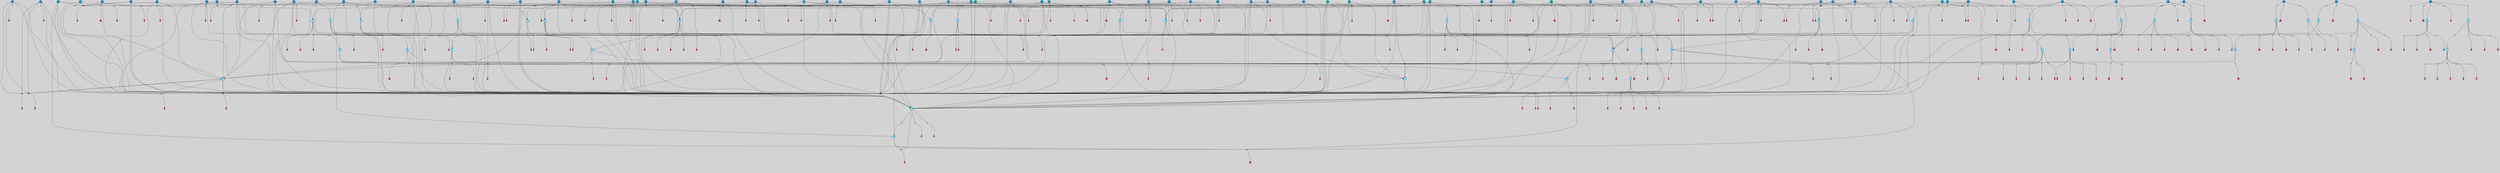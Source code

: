 // File exported with GEGELATI v1.3.1
// On the 2024-04-08 17:41:59
// With the File::TPGGraphDotExporter
digraph{
	graph[pad = "0.212, 0.055" bgcolor = lightgray]
	node[shape=circle style = filled label = ""]
		T3 [fillcolor="#66ddff"]
		T4 [fillcolor="#66ddff"]
		T7 [fillcolor="#66ddff"]
		T9 [fillcolor="#66ddff"]
		T11 [fillcolor="#66ddff"]
		T24 [fillcolor="#66ddff"]
		T27 [fillcolor="#66ddff"]
		T54 [fillcolor="#66ddff"]
		T95 [fillcolor="#66ddff"]
		T96 [fillcolor="#66ddff"]
		T111 [fillcolor="#66ddff"]
		T129 [fillcolor="#66ddff"]
		T159 [fillcolor="#66ddff"]
		T195 [fillcolor="#66ddff"]
		T212 [fillcolor="#66ddff"]
		T242 [fillcolor="#66ddff"]
		T280 [fillcolor="#1199bb"]
		T318 [fillcolor="#66ddff"]
		T323 [fillcolor="#66ddff"]
		T324 [fillcolor="#66ddff"]
		T325 [fillcolor="#66ddff"]
		T326 [fillcolor="#1199bb"]
		T327 [fillcolor="#66ddff"]
		T328 [fillcolor="#66ddff"]
		T329 [fillcolor="#66ddff"]
		T330 [fillcolor="#1199bb"]
		T404 [fillcolor="#66ddff"]
		T410 [fillcolor="#66ddff"]
		T421 [fillcolor="#1199bb"]
		T422 [fillcolor="#1199bb"]
		T434 [fillcolor="#66ddff"]
		T469 [fillcolor="#66ddff"]
		T488 [fillcolor="#66ddff"]
		T505 [fillcolor="#66ddff"]
		T534 [fillcolor="#1199bb"]
		T536 [fillcolor="#1199bb"]
		T552 [fillcolor="#66ddff"]
		T561 [fillcolor="#1199bb"]
		T589 [fillcolor="#1199bb"]
		T596 [fillcolor="#1199bb"]
		T601 [fillcolor="#1199bb"]
		T602 [fillcolor="#1199bb"]
		T605 [fillcolor="#66ddff"]
		T642 [fillcolor="#1199bb"]
		T644 [fillcolor="#1199bb"]
		T647 [fillcolor="#1199bb"]
		T650 [fillcolor="#1199bb"]
		T651 [fillcolor="#66ddff"]
		T652 [fillcolor="#66ddff"]
		T653 [fillcolor="#66ddff"]
		T654 [fillcolor="#1199bb"]
		T655 [fillcolor="#1199bb"]
		T656 [fillcolor="#1199bb"]
		T657 [fillcolor="#1199bb"]
		T658 [fillcolor="#1199bb"]
		T661 [fillcolor="#1199bb"]
		T662 [fillcolor="#1199bb"]
		T664 [fillcolor="#1199bb"]
		T665 [fillcolor="#1199bb"]
		T666 [fillcolor="#1199bb"]
		T672 [fillcolor="#1199bb"]
		T690 [fillcolor="#1199bb"]
		T693 [fillcolor="#1199bb"]
		T697 [fillcolor="#1199bb"]
		T698 [fillcolor="#1199bb"]
		T701 [fillcolor="#66ddff"]
		T703 [fillcolor="#1199bb"]
		T704 [fillcolor="#1199bb"]
		T707 [fillcolor="#1199bb"]
		T709 [fillcolor="#1199bb"]
		T713 [fillcolor="#66ddff"]
		T715 [fillcolor="#1199bb"]
		T718 [fillcolor="#1199bb"]
		T719 [fillcolor="#66ddff"]
		T721 [fillcolor="#1199bb"]
		T722 [fillcolor="#1199bb"]
		T724 [fillcolor="#1199bb"]
		T725 [fillcolor="#66ddff"]
		T726 [fillcolor="#66ddff"]
		T727 [fillcolor="#66ddff"]
		T728 [fillcolor="#1199bb"]
		T729 [fillcolor="#66ddff"]
		T730 [fillcolor="#66ddff"]
		T731 [fillcolor="#66ddff"]
		T732 [fillcolor="#1199bb"]
		T733 [fillcolor="#1199bb"]
		T734 [fillcolor="#1199bb"]
		T735 [fillcolor="#1199bb"]
		T737 [fillcolor="#1199bb"]
		T738 [fillcolor="#1199bb"]
		T739 [fillcolor="#1199bb"]
		T740 [fillcolor="#1199bb"]
		T741 [fillcolor="#1199bb"]
		T742 [fillcolor="#1199bb"]
		T743 [fillcolor="#1199bb"]
		T744 [fillcolor="#1199bb"]
		T745 [fillcolor="#1199bb"]
		T746 [fillcolor="#1199bb"]
		T747 [fillcolor="#1199bb"]
		T749 [fillcolor="#1199bb"]
		T752 [fillcolor="#1199bb"]
		T754 [fillcolor="#1199bb"]
		T755 [fillcolor="#1199bb"]
		T757 [fillcolor="#1199bb"]
		T758 [fillcolor="#1199bb"]
		T766 [fillcolor="#1199bb"]
		T770 [fillcolor="#1199bb"]
		T771 [fillcolor="#1199bb"]
		T772 [fillcolor="#1199bb"]
		T773 [fillcolor="#1199bb"]
		T774 [fillcolor="#1199bb"]
		T775 [fillcolor="#1199bb"]
		T776 [fillcolor="#1199bb"]
		T777 [fillcolor="#1199bb"]
		T778 [fillcolor="#1199bb"]
		T779 [fillcolor="#1199bb"]
		T780 [fillcolor="#1199bb"]
		T781 [fillcolor="#1199bb"]
		T782 [fillcolor="#1199bb"]
		T783 [fillcolor="#1199bb"]
		T784 [fillcolor="#1199bb"]
		P9328 [fillcolor="#cccccc" shape=point] //6|
		I9328 [shape=box style=invis label="6|1&2|6#1|7&#92;n10|7&2|0#1|5&#92;n9|4&0|1#2|2&#92;n8|6&0|0#1|0&#92;n"]
		P9328 -> I9328[style=invis]
		A6810 [fillcolor="#ff3366" shape=box margin=0.03 width=0 height=0 label="3"]
		T3 -> P9328 -> A6810
		P9329 [fillcolor="#cccccc" shape=point] //3|
		I9329 [shape=box style=invis label="7|6&2|4#0|2&#92;n10|3&2|7#1|4&#92;n11|6&0|4#0|1&#92;n7|1&0|0#2|6&#92;n7|6&0|3#2|6&#92;n4|0&2|6#0|1&#92;n4|4&2|5#0|2&#92;n4|6&0|4#2|7&#92;n10|0&2|3#1|5&#92;n2|6&0|5#0|2&#92;n1|0&2|3#0|7&#92;n1|6&2|0#0|5&#92;n6|2&0|1#0|7&#92;n9|2&0|3#2|7&#92;n5|3&0|6#0|6&#92;n1|7&2|5#2|3&#92;n8|1&2|7#0|6&#92;n1|0&2|5#2|1&#92;n7|1&2|2#2|5&#92;n7|4&2|6#0|3&#92;n"]
		P9329 -> I9329[style=invis]
		A6811 [fillcolor="#ff3366" shape=box margin=0.03 width=0 height=0 label="4"]
		T3 -> P9329 -> A6811
		P9330 [fillcolor="#cccccc" shape=point] //7|
		I9330 [shape=box style=invis label="0|2&2|4#2|6&#92;n5|3&0|6#0|1&#92;n4|7&2|6#0|5&#92;n7|6&0|7#0|5&#92;n10|7&2|2#1|1&#92;n"]
		P9330 -> I9330[style=invis]
		A6812 [fillcolor="#ff3366" shape=box margin=0.03 width=0 height=0 label="4"]
		T4 -> P9330 -> A6812
		P9331 [fillcolor="#cccccc" shape=point] //0|
		I9331 [shape=box style=invis label="2|5&0|1#0|6&#92;n6|1&2|2#2|7&#92;n8|0&0|3#1|4&#92;n4|3&2|5#2|4&#92;n8|1&2|4#0|0&#92;n6|6&0|1#2|6&#92;n11|7&2|4#2|5&#92;n6|2&2|4#0|2&#92;n8|5&2|4#2|4&#92;n2|1&2|1#2|2&#92;n2|7&2|5#2|6&#92;n9|7&0|5#0|4&#92;n1|2&0|5#2|6&#92;n4|2&2|3#2|7&#92;n3|3&2|1#0|2&#92;n"]
		P9331 -> I9331[style=invis]
		A6813 [fillcolor="#ff3366" shape=box margin=0.03 width=0 height=0 label="5"]
		T4 -> P9331 -> A6813
		P9332 [fillcolor="#cccccc" shape=point] //-3|
		I9332 [shape=box style=invis label="1|6&2|7#0|7&#92;n10|2&0|7#1|3&#92;n9|6&2|7#2|2&#92;n5|3&0|7#0|7&#92;n1|6&2|3#0|0&#92;n2|3&2|3#2|2&#92;n5|1&2|6#0|6&#92;n"]
		P9332 -> I9332[style=invis]
		A6814 [fillcolor="#ff3366" shape=box margin=0.03 width=0 height=0 label="7"]
		T7 -> P9332 -> A6814
		P9333 [fillcolor="#cccccc" shape=point] //5|
		I9333 [shape=box style=invis label="0|5&2|3#0|1&#92;n0|6&2|1#2|4&#92;n6|2&2|6#0|7&#92;n7|4&0|3#0|1&#92;n5|4&0|7#1|6&#92;n9|1&0|5#2|2&#92;n6|3&2|3#1|7&#92;n11|7&2|4#1|6&#92;n2|5&0|1#0|0&#92;n4|7&0|0#0|2&#92;n6|2&0|6#0|0&#92;n2|1&2|6#2|4&#92;n10|0&2|0#1|0&#92;n6|6&2|4#0|6&#92;n"]
		P9333 -> I9333[style=invis]
		A6815 [fillcolor="#ff3366" shape=box margin=0.03 width=0 height=0 label="8"]
		T7 -> P9333 -> A6815
		P9334 [fillcolor="#cccccc" shape=point] //-6|
		I9334 [shape=box style=invis label="11|1&0|7#2|0&#92;n10|4&0|1#1|0&#92;n4|3&2|4#2|1&#92;n0|5&2|0#0|0&#92;n6|1&0|0#0|3&#92;n8|2&2|0#0|4&#92;n11|4&2|0#1|6&#92;n7|0&2|6#2|3&#92;n5|3&2|6#2|0&#92;n2|0&2|0#0|4&#92;n"]
		P9334 -> I9334[style=invis]
		A6816 [fillcolor="#ff3366" shape=box margin=0.03 width=0 height=0 label="9"]
		T9 -> P9334 -> A6816
		P9335 [fillcolor="#cccccc" shape=point] //2|
		I9335 [shape=box style=invis label="6|3&2|7#1|4&#92;n8|6&0|0#2|5&#92;n2|1&0|2#0|3&#92;n8|7&0|6#0|4&#92;n2|1&2|0#0|1&#92;n0|0&2|2#2|3&#92;n6|6&0|7#2|1&#92;n6|1&0|7#2|6&#92;n5|4&2|7#0|4&#92;n0|3&0|4#2|0&#92;n11|0&2|0#2|5&#92;n4|5&2|5#2|4&#92;n5|7&0|6#0|4&#92;n9|7&2|5#0|3&#92;n5|4&2|1#0|3&#92;n5|3&0|1#1|7&#92;n0|4&0|3#2|5&#92;n"]
		P9335 -> I9335[style=invis]
		A6817 [fillcolor="#ff3366" shape=box margin=0.03 width=0 height=0 label="10"]
		T9 -> P9335 -> A6817
		P9336 [fillcolor="#cccccc" shape=point] //6|
		I9336 [shape=box style=invis label="3|0&2|7#2|2&#92;n3|2&0|4#2|5&#92;n5|1&0|2#1|0&#92;n8|7&0|1#2|0&#92;n8|5&0|3#0|6&#92;n0|2&0|2#2|3&#92;n1|5&2|5#0|5&#92;n5|6&0|6#0|7&#92;n6|7&0|0#2|6&#92;n1|2&2|3#0|0&#92;n7|7&2|3#0|4&#92;n0|7&2|7#0|6&#92;n1|0&2|2#2|7&#92;n4|4&0|1#0|0&#92;n"]
		P9336 -> I9336[style=invis]
		A6818 [fillcolor="#ff3366" shape=box margin=0.03 width=0 height=0 label="11"]
		T11 -> P9336 -> A6818
		P9337 [fillcolor="#cccccc" shape=point] //-4|
		I9337 [shape=box style=invis label="4|1&0|4#2|6&#92;n1|2&2|2#2|0&#92;n1|2&2|0#0|6&#92;n8|4&2|3#2|5&#92;n5|5&2|1#1|0&#92;n"]
		P9337 -> I9337[style=invis]
		A6819 [fillcolor="#ff3366" shape=box margin=0.03 width=0 height=0 label="12"]
		T11 -> P9337 -> A6819
		P9338 [fillcolor="#cccccc" shape=point] //-3|
		I9338 [shape=box style=invis label="8|1&2|3#0|5&#92;n0|6&0|5#0|5&#92;n3|7&2|1#0|6&#92;n3|5&0|1#0|0&#92;n9|5&2|0#0|4&#92;n3|5&0|2#0|3&#92;n10|6&2|4#1|0&#92;n9|4&2|7#2|6&#92;n1|7&2|5#2|2&#92;n"]
		P9338 -> I9338[style=invis]
		A6820 [fillcolor="#ff3366" shape=box margin=0.03 width=0 height=0 label="5"]
		T4 -> P9338 -> A6820
		P9339 [fillcolor="#cccccc" shape=point] //1|
		I9339 [shape=box style=invis label="5|1&0|6#2|7&#92;n2|4&0|4#2|2&#92;n0|6&0|5#0|4&#92;n10|6&2|5#1|6&#92;n9|3&0|1#1|7&#92;n10|3&2|2#1|0&#92;n5|0&0|0#2|1&#92;n11|3&2|3#1|5&#92;n10|3&0|1#1|0&#92;n2|4&0|1#0|1&#92;n0|2&0|3#2|4&#92;n9|2&2|1#2|5&#92;n11|7&2|6#2|6&#92;n"]
		P9339 -> I9339[style=invis]
		T24 -> P9339 -> T7
		P9340 [fillcolor="#cccccc" shape=point] //5|
		I9340 [shape=box style=invis label="3|0&2|0#0|1&#92;n3|0&0|7#0|1&#92;n5|3&0|2#2|6&#92;n4|4&2|4#2|6&#92;n11|2&0|7#1|6&#92;n2|7&2|2#2|5&#92;n9|3&2|6#2|7&#92;n7|7&0|0#0|4&#92;n6|1&2|4#2|3&#92;n5|4&2|0#1|6&#92;n1|3&0|7#0|4&#92;n"]
		P9340 -> I9340[style=invis]
		A6821 [fillcolor="#ff3366" shape=box margin=0.03 width=0 height=0 label="7"]
		T24 -> P9340 -> A6821
		P9341 [fillcolor="#cccccc" shape=point] //-2|
		I9341 [shape=box style=invis label="4|1&0|4#0|3&#92;n4|2&0|5#2|0&#92;n5|5&2|6#0|5&#92;n1|4&0|1#0|2&#92;n6|3&2|7#1|5&#92;n0|4&2|0#0|3&#92;n8|5&2|5#1|2&#92;n10|7&2|7#1|1&#92;n3|4&0|0#2|1&#92;n3|6&2|5#2|5&#92;n8|3&0|1#0|7&#92;n10|0&2|7#1|3&#92;n4|1&2|4#0|1&#92;n9|3&2|0#0|4&#92;n3|6&2|0#0|4&#92;n1|2&0|6#2|1&#92;n4|0&2|1#2|2&#92;n"]
		P9341 -> I9341[style=invis]
		A6822 [fillcolor="#ff3366" shape=box margin=0.03 width=0 height=0 label="14"]
		T24 -> P9341 -> A6822
		P9342 [fillcolor="#cccccc" shape=point] //2|
		I9342 [shape=box style=invis label="9|1&2|3#0|1&#92;n5|2&2|0#2|4&#92;n3|6&2|5#2|7&#92;n7|0&2|5#0|4&#92;n1|2&0|3#0|5&#92;n7|3&2|7#0|0&#92;n"]
		P9342 -> I9342[style=invis]
		A6823 [fillcolor="#ff3366" shape=box margin=0.03 width=0 height=0 label="2"]
		T27 -> P9342 -> A6823
		P9343 [fillcolor="#cccccc" shape=point] //-6|
		I9343 [shape=box style=invis label="7|5&0|4#0|4&#92;n11|0&2|5#2|1&#92;n"]
		P9343 -> I9343[style=invis]
		A6824 [fillcolor="#ff3366" shape=box margin=0.03 width=0 height=0 label="3"]
		T27 -> P9343 -> A6824
		T27 -> P9329
		T27 -> P9331
		P9344 [fillcolor="#cccccc" shape=point] //0|
		I9344 [shape=box style=invis label="4|0&0|3#2|7&#92;n10|2&0|3#1|7&#92;n3|5&0|2#0|3&#92;n4|5&0|0#2|1&#92;n10|7&2|0#1|2&#92;n5|3&2|3#1|6&#92;n9|5&2|0#0|4&#92;n5|4&2|7#0|2&#92;n10|3&2|7#1|4&#92;n7|2&0|1#2|6&#92;n8|6&0|5#0|5&#92;n8|7&2|3#0|5&#92;n2|6&2|4#0|0&#92;n"]
		P9344 -> I9344[style=invis]
		A6825 [fillcolor="#ff3366" shape=box margin=0.03 width=0 height=0 label="5"]
		T27 -> P9344 -> A6825
		P9345 [fillcolor="#cccccc" shape=point] //8|
		I9345 [shape=box style=invis label="9|0&0|1#2|0&#92;n10|1&2|5#1|4&#92;n8|2&2|6#0|4&#92;n2|4&2|5#2|3&#92;n4|2&2|2#0|2&#92;n7|5&0|2#0|0&#92;n8|2&2|1#1|3&#92;n8|7&0|7#2|1&#92;n1|1&0|0#0|7&#92;n5|6&2|5#1|0&#92;n6|6&2|5#0|0&#92;n11|4&0|3#2|6&#92;n4|2&2|4#0|7&#92;n5|6&0|1#2|0&#92;n11|3&0|2#0|7&#92;n"]
		P9345 -> I9345[style=invis]
		A6826 [fillcolor="#ff3366" shape=box margin=0.03 width=0 height=0 label="6"]
		T54 -> P9345 -> A6826
		T54 -> P9340
		P9346 [fillcolor="#cccccc" shape=point] //-10|
		I9346 [shape=box style=invis label="3|6&0|0#0|4&#92;n4|1&2|4#0|1&#92;n5|1&0|1#0|4&#92;n5|5&2|6#0|5&#92;n6|5&0|6#0|3&#92;n11|1&2|0#0|1&#92;n0|7&2|0#0|3&#92;n1|2&0|6#0|1&#92;n8|0&0|4#2|0&#92;n0|4&0|7#2|7&#92;n7|0&2|7#1|3&#92;n3|1&0|5#2|5&#92;n5|1&0|4#0|3&#92;n2|2&0|2#0|0&#92;n8|3&0|1#0|7&#92;n3|0&0|3#0|5&#92;n7|2&0|5#2|0&#92;n6|3&2|7#1|5&#92;n4|7&2|7#2|1&#92;n"]
		P9346 -> I9346[style=invis]
		A6827 [fillcolor="#ff3366" shape=box margin=0.03 width=0 height=0 label="14"]
		T54 -> P9346 -> A6827
		T54 -> P9333
		P9347 [fillcolor="#cccccc" shape=point] //4|
		I9347 [shape=box style=invis label="4|3&0|6#0|3&#92;n5|7&2|3#2|2&#92;n5|6&0|7#1|2&#92;n1|4&2|6#0|3&#92;n8|4&2|1#2|5&#92;n9|5&2|4#1|4&#92;n2|4&0|5#0|7&#92;n10|0&0|6#1|3&#92;n3|0&0|6#0|2&#92;n2|7&2|7#2|6&#92;n5|2&0|5#1|5&#92;n10|4&2|5#1|7&#92;n4|0&0|4#2|4&#92;n11|1&0|4#2|6&#92;n10|6&2|0#1|4&#92;n9|7&0|3#1|4&#92;n4|5&2|7#0|6&#92;n11|5&2|6#2|3&#92;n0|3&0|5#0|1&#92;n"]
		P9347 -> I9347[style=invis]
		A6828 [fillcolor="#ff3366" shape=box margin=0.03 width=0 height=0 label="13"]
		T95 -> P9347 -> A6828
		P9348 [fillcolor="#cccccc" shape=point] //8|
		I9348 [shape=box style=invis label="9|7&0|5#2|5&#92;n3|3&2|3#0|2&#92;n9|5&2|2#1|0&#92;n2|3&0|6#0|3&#92;n4|4&2|5#2|7&#92;n11|3&2|0#1|5&#92;n6|6&2|1#2|2&#92;n4|6&0|1#2|2&#92;n2|5&2|7#2|2&#92;n7|7&2|2#2|3&#92;n6|5&0|3#2|6&#92;n6|7&0|6#0|2&#92;n"]
		P9348 -> I9348[style=invis]
		A6829 [fillcolor="#ff3366" shape=box margin=0.03 width=0 height=0 label="14"]
		T95 -> P9348 -> A6829
		P9349 [fillcolor="#cccccc" shape=point] //2|
		I9349 [shape=box style=invis label="4|1&0|4#2|6&#92;n5|5&2|1#1|0&#92;n1|0&2|0#0|6&#92;n8|4&2|3#2|5&#92;n"]
		P9349 -> I9349[style=invis]
		T95 -> P9349 -> T11
		P9350 [fillcolor="#cccccc" shape=point] //-9|
		I9350 [shape=box style=invis label="2|0&2|0#2|1&#92;n4|4&2|4#2|6&#92;n9|1&0|3#1|7&#92;n5|3&0|2#2|6&#92;n2|7&2|2#2|5&#92;n5|4&2|0#1|6&#92;n3|0&0|7#0|1&#92;n1|3&0|7#0|4&#92;n11|6&2|2#0|7&#92;n7|7&0|0#0|4&#92;n11|0&0|7#1|6&#92;n9|3&2|6#2|7&#92;n"]
		P9350 -> I9350[style=invis]
		A6830 [fillcolor="#ff3366" shape=box margin=0.03 width=0 height=0 label="7"]
		T95 -> P9350 -> A6830
		P9351 [fillcolor="#cccccc" shape=point] //-8|
		I9351 [shape=box style=invis label="7|5&0|4#2|4&#92;n"]
		P9351 -> I9351[style=invis]
		A6831 [fillcolor="#ff3366" shape=box margin=0.03 width=0 height=0 label="3"]
		T95 -> P9351 -> A6831
		P9352 [fillcolor="#cccccc" shape=point] //6|
		I9352 [shape=box style=invis label="0|5&2|3#0|1&#92;n0|6&2|1#2|4&#92;n9|1&0|5#2|2&#92;n7|4&0|3#0|1&#92;n5|4&0|7#1|6&#92;n2|5&0|1#0|0&#92;n6|3&2|3#1|7&#92;n11|7&2|4#1|6&#92;n6|2&2|6#0|1&#92;n4|7&0|0#0|2&#92;n6|2&0|6#0|0&#92;n9|1&2|6#2|4&#92;n10|0&2|0#1|0&#92;n6|6&2|4#0|6&#92;n"]
		P9352 -> I9352[style=invis]
		A6832 [fillcolor="#ff3366" shape=box margin=0.03 width=0 height=0 label="8"]
		T96 -> P9352 -> A6832
		P9353 [fillcolor="#cccccc" shape=point] //5|
		I9353 [shape=box style=invis label="10|4&0|1#1|0&#92;n4|3&2|4#2|1&#92;n2|0&2|0#0|4&#92;n6|1&0|0#0|3&#92;n8|2&2|0#0|4&#92;n0|0&0|0#0|0&#92;n11|4&2|0#1|6&#92;n7|0&2|6#2|3&#92;n5|3&2|6#2|0&#92;n0|0&2|0#0|0&#92;n"]
		P9353 -> I9353[style=invis]
		A6833 [fillcolor="#ff3366" shape=box margin=0.03 width=0 height=0 label="9"]
		T96 -> P9353 -> A6833
		T96 -> P9328
		P9354 [fillcolor="#cccccc" shape=point] //1|
		I9354 [shape=box style=invis label="5|4&0|7#1|6&#92;n0|6&2|1#2|4&#92;n7|4&0|3#0|1&#92;n0|5&2|3#0|1&#92;n9|1&0|5#2|2&#92;n6|3&2|3#1|7&#92;n11|7&2|4#1|6&#92;n2|5&0|1#0|0&#92;n7|5&2|3#1|1&#92;n4|7&0|0#0|2&#92;n6|2&0|6#0|0&#92;n2|1&2|6#2|4&#92;n10|0&2|7#1|0&#92;n6|6&2|4#0|6&#92;n"]
		P9354 -> I9354[style=invis]
		A6834 [fillcolor="#ff3366" shape=box margin=0.03 width=0 height=0 label="8"]
		T96 -> P9354 -> A6834
		T96 -> P9338
		P9355 [fillcolor="#cccccc" shape=point] //-5|
		I9355 [shape=box style=invis label="0|0&2|3#0|2&#92;n10|5&0|6#1|3&#92;n7|3&0|6#2|3&#92;n3|4&0|6#0|6&#92;n10|5&0|2#1|1&#92;n5|0&0|1#0|3&#92;n6|6&2|5#1|5&#92;n7|4&0|2#1|7&#92;n5|7&0|1#2|5&#92;n1|5&0|0#0|3&#92;n7|5&2|1#2|6&#92;n9|0&0|2#0|0&#92;n4|0&2|4#0|0&#92;n4|6&0|0#2|3&#92;n3|1&0|6#2|5&#92;n7|7&2|1#2|3&#92;n9|4&2|2#0|6&#92;n"]
		P9355 -> I9355[style=invis]
		T111 -> P9355 -> T9
		P9356 [fillcolor="#cccccc" shape=point] //7|
		I9356 [shape=box style=invis label="7|4&2|1#2|0&#92;n4|1&2|4#2|3&#92;n5|0&2|0#2|2&#92;n6|1&2|4#2|6&#92;n"]
		P9356 -> I9356[style=invis]
		A6835 [fillcolor="#ff3366" shape=box margin=0.03 width=0 height=0 label="9"]
		T111 -> P9356 -> A6835
		P9357 [fillcolor="#cccccc" shape=point] //2|
		I9357 [shape=box style=invis label="3|0&2|0#0|1&#92;n11|2&0|7#1|6&#92;n8|7&2|4#0|5&#92;n5|3&0|2#2|6&#92;n4|4&2|4#2|6&#92;n3|0&0|7#0|1&#92;n2|7&2|2#2|5&#92;n9|3&2|6#2|7&#92;n7|7&0|0#0|4&#92;n6|1&2|4#1|3&#92;n5|4&2|0#1|6&#92;n1|3&0|7#0|4&#92;n"]
		P9357 -> I9357[style=invis]
		A6836 [fillcolor="#ff3366" shape=box margin=0.03 width=0 height=0 label="7"]
		T111 -> P9357 -> A6836
		T111 -> P9334
		T129 -> P9345
		T129 -> P9340
		P9358 [fillcolor="#cccccc" shape=point] //10|
		I9358 [shape=box style=invis label="4|5&2|7#2|1&#92;n1|7&2|3#0|6&#92;n3|5&2|2#0|3&#92;n10|3&0|7#1|4&#92;n7|1&0|4#2|6&#92;n10|2&0|3#1|7&#92;n9|5&2|0#0|4&#92;n4|0&0|3#2|7&#92;n11|4&2|6#1|2&#92;n5|4&2|7#0|2&#92;n2|6&2|4#0|0&#92;n6|5&0|7#2|1&#92;n5|3&2|3#1|6&#92;n10|7&2|0#1|2&#92;n"]
		P9358 -> I9358[style=invis]
		A6837 [fillcolor="#ff3366" shape=box margin=0.03 width=0 height=0 label="5"]
		T129 -> P9358 -> A6837
		P9359 [fillcolor="#cccccc" shape=point] //5|
		I9359 [shape=box style=invis label="9|4&2|3#1|3&#92;n0|4&2|4#0|5&#92;n6|1&2|6#2|5&#92;n4|0&0|5#2|0&#92;n"]
		P9359 -> I9359[style=invis]
		A6838 [fillcolor="#ff3366" shape=box margin=0.03 width=0 height=0 label="7"]
		T129 -> P9359 -> A6838
		P9360 [fillcolor="#cccccc" shape=point] //6|
		I9360 [shape=box style=invis label="9|4&2|7#0|6&#92;n8|4&0|1#1|0&#92;n1|3&0|0#2|1&#92;n2|4&0|6#2|2&#92;n5|1&2|5#0|7&#92;n3|0&0|3#2|6&#92;n2|2&2|6#0|2&#92;n8|4&0|4#2|2&#92;n5|1&2|4#0|3&#92;n9|4&0|6#0|6&#92;n5|0&2|2#1|5&#92;n11|7&0|0#1|1&#92;n0|4&0|3#0|3&#92;n7|7&2|4#2|5&#92;n1|5&0|1#2|1&#92;n"]
		P9360 -> I9360[style=invis]
		A6839 [fillcolor="#ff3366" shape=box margin=0.03 width=0 height=0 label="1"]
		T129 -> P9360 -> A6839
		P9361 [fillcolor="#cccccc" shape=point] //7|
		I9361 [shape=box style=invis label="7|0&2|1#2|0&#92;n9|7&2|1#1|7&#92;n8|2&0|1#1|0&#92;n6|6&0|2#1|1&#92;n2|2&0|5#0|0&#92;n5|7&0|0#2|1&#92;n5|1&2|5#1|5&#92;n4|7&2|4#2|3&#92;n10|5&2|2#1|5&#92;n1|3&2|2#2|0&#92;n10|2&2|6#1|5&#92;n"]
		P9361 -> I9361[style=invis]
		A6840 [fillcolor="#ff3366" shape=box margin=0.03 width=0 height=0 label="1"]
		T159 -> P9361 -> A6840
		P9362 [fillcolor="#cccccc" shape=point] //7|
		I9362 [shape=box style=invis label="7|4&2|7#0|4&#92;n4|6&0|1#2|5&#92;n2|1&2|3#0|0&#92;n4|3&2|0#0|1&#92;n0|0&2|7#2|7&#92;n7|7&0|5#2|3&#92;n5|0&2|1#2|2&#92;n10|0&0|4#1|2&#92;n4|4&0|7#0|0&#92;n6|7&0|2#0|1&#92;n1|4&2|5#0|4&#92;n"]
		P9362 -> I9362[style=invis]
		A6841 [fillcolor="#ff3366" shape=box margin=0.03 width=0 height=0 label="0"]
		T159 -> P9362 -> A6841
		P9363 [fillcolor="#cccccc" shape=point] //5|
		I9363 [shape=box style=invis label="0|5&2|3#0|1&#92;n0|6&2|1#2|4&#92;n6|2&2|6#0|7&#92;n9|0&2|7#1|1&#92;n7|4&0|3#0|1&#92;n11|7&2|4#1|6&#92;n9|1&0|5#2|2&#92;n5|4&0|7#1|6&#92;n2|5&0|1#0|0&#92;n4|7&0|0#0|2&#92;n6|2&0|6#0|0&#92;n2|1&2|6#2|4&#92;n10|0&0|0#1|0&#92;n6|6&2|4#0|6&#92;n"]
		P9363 -> I9363[style=invis]
		T159 -> P9363 -> T129
		P9364 [fillcolor="#cccccc" shape=point] //5|
		I9364 [shape=box style=invis label="3|0&2|0#2|1&#92;n3|0&0|7#0|1&#92;n5|3&0|2#2|6&#92;n4|4&2|4#2|6&#92;n5|4&2|0#1|6&#92;n2|7&2|2#2|5&#92;n1|3&0|7#0|4&#92;n11|6&2|2#0|7&#92;n7|7&0|0#0|4&#92;n6|1&2|4#2|3&#92;n11|0&0|7#1|6&#92;n9|3&2|6#2|7&#92;n"]
		P9364 -> I9364[style=invis]
		A6842 [fillcolor="#ff3366" shape=box margin=0.03 width=0 height=0 label="7"]
		T195 -> P9364 -> A6842
		P9365 [fillcolor="#cccccc" shape=point] //4|
		I9365 [shape=box style=invis label="7|1&0|6#0|1&#92;n6|7&2|7#1|7&#92;n10|1&2|1#1|1&#92;n9|6&2|2#1|4&#92;n4|7&0|4#2|2&#92;n9|6&0|5#1|1&#92;n10|0&2|6#1|6&#92;n5|1&0|1#2|3&#92;n10|1&0|5#1|0&#92;n3|4&2|3#0|0&#92;n8|2&0|5#2|4&#92;n1|6&2|0#0|0&#92;n2|3&0|1#2|6&#92;n5|2&2|2#1|6&#92;n2|2&0|1#2|1&#92;n3|1&2|7#0|3&#92;n6|7&2|3#0|4&#92;n"]
		P9365 -> I9365[style=invis]
		A6843 [fillcolor="#ff3366" shape=box margin=0.03 width=0 height=0 label="10"]
		T195 -> P9365 -> A6843
		P9366 [fillcolor="#cccccc" shape=point] //-4|
		I9366 [shape=box style=invis label="0|4&0|0#2|7&#92;n8|5&2|4#2|4&#92;n4|3&2|5#2|4&#92;n11|7&2|2#2|5&#92;n6|5&2|2#2|7&#92;n3|2&0|7#0|7&#92;n3|3&2|1#0|3&#92;n2|6&0|3#2|5&#92;n0|1&2|6#2|2&#92;n8|2&0|0#1|6&#92;n0|7&0|5#0|4&#92;n9|5&0|3#2|7&#92;n2|7&2|5#2|6&#92;n9|0&2|0#0|1&#92;n1|2&2|4#0|2&#92;n"]
		P9366 -> I9366[style=invis]
		T195 -> P9366 -> T27
		T195 -> P9362
		P9367 [fillcolor="#cccccc" shape=point] //6|
		I9367 [shape=box style=invis label="9|4&2|7#0|6&#92;n8|4&0|1#1|0&#92;n1|3&0|0#2|1&#92;n2|4&0|6#2|2&#92;n5|1&2|5#0|7&#92;n3|0&0|3#2|6&#92;n2|2&2|6#0|2&#92;n8|4&0|4#2|2&#92;n5|1&2|4#0|3&#92;n9|4&0|6#0|6&#92;n5|0&2|2#1|5&#92;n11|7&0|0#1|1&#92;n0|4&0|3#0|3&#92;n7|7&2|4#2|5&#92;n1|5&0|1#2|1&#92;n"]
		P9367 -> I9367[style=invis]
		A6844 [fillcolor="#ff3366" shape=box margin=0.03 width=0 height=0 label="1"]
		T212 -> P9367 -> A6844
		P9368 [fillcolor="#cccccc" shape=point] //5|
		I9368 [shape=box style=invis label="9|4&2|3#1|3&#92;n0|4&2|4#0|5&#92;n6|1&2|6#2|5&#92;n4|0&0|5#2|0&#92;n"]
		P9368 -> I9368[style=invis]
		A6845 [fillcolor="#ff3366" shape=box margin=0.03 width=0 height=0 label="7"]
		T212 -> P9368 -> A6845
		P9369 [fillcolor="#cccccc" shape=point] //5|
		I9369 [shape=box style=invis label="3|0&2|0#0|1&#92;n3|0&0|7#0|1&#92;n5|3&0|2#2|6&#92;n4|4&2|4#2|6&#92;n11|2&0|7#1|6&#92;n2|7&2|2#2|5&#92;n9|3&2|6#2|7&#92;n7|7&0|0#0|4&#92;n6|1&2|4#2|3&#92;n5|4&2|0#1|6&#92;n1|3&0|7#0|4&#92;n"]
		P9369 -> I9369[style=invis]
		A6846 [fillcolor="#ff3366" shape=box margin=0.03 width=0 height=0 label="7"]
		T212 -> P9369 -> A6846
		P9370 [fillcolor="#cccccc" shape=point] //8|
		I9370 [shape=box style=invis label="9|0&0|1#2|0&#92;n10|1&2|5#1|4&#92;n8|2&2|6#0|4&#92;n2|4&2|5#2|3&#92;n4|2&2|2#0|2&#92;n7|5&0|2#0|0&#92;n8|2&2|1#1|3&#92;n8|7&0|7#2|1&#92;n1|1&0|0#0|7&#92;n5|6&2|5#1|0&#92;n6|6&2|5#0|0&#92;n11|4&0|3#2|6&#92;n4|2&2|4#0|7&#92;n5|6&0|1#2|0&#92;n11|3&0|2#0|7&#92;n"]
		P9370 -> I9370[style=invis]
		A6847 [fillcolor="#ff3366" shape=box margin=0.03 width=0 height=0 label="6"]
		T212 -> P9370 -> A6847
		P9371 [fillcolor="#cccccc" shape=point] //10|
		I9371 [shape=box style=invis label="4|5&2|7#2|1&#92;n1|7&2|3#0|6&#92;n3|5&2|2#0|3&#92;n10|3&0|7#1|4&#92;n7|1&0|4#2|6&#92;n10|2&0|3#1|7&#92;n9|5&2|0#0|4&#92;n4|0&0|3#2|7&#92;n11|4&2|6#1|2&#92;n5|4&2|7#0|2&#92;n2|6&2|4#0|0&#92;n6|5&0|7#2|1&#92;n5|3&2|3#1|6&#92;n10|7&2|0#1|2&#92;n"]
		P9371 -> I9371[style=invis]
		A6848 [fillcolor="#ff3366" shape=box margin=0.03 width=0 height=0 label="5"]
		T212 -> P9371 -> A6848
		P9372 [fillcolor="#cccccc" shape=point] //5|
		I9372 [shape=box style=invis label="1|6&2|7#0|7&#92;n9|2&2|7#2|2&#92;n10|2&0|7#1|3&#92;n5|3&0|7#0|7&#92;n7|0&2|7#2|2&#92;n1|6&2|3#0|0&#92;n2|3&2|3#2|2&#92;n"]
		P9372 -> I9372[style=invis]
		A6849 [fillcolor="#ff3366" shape=box margin=0.03 width=0 height=0 label="7"]
		T242 -> P9372 -> A6849
		P9373 [fillcolor="#cccccc" shape=point] //-8|
		I9373 [shape=box style=invis label="7|5&0|2#2|1&#92;n1|0&2|6#0|0&#92;n7|1&2|6#1|1&#92;n8|7&0|3#1|6&#92;n3|7&2|3#2|4&#92;n"]
		P9373 -> I9373[style=invis]
		A6850 [fillcolor="#ff3366" shape=box margin=0.03 width=0 height=0 label="2"]
		T242 -> P9373 -> A6850
		P9374 [fillcolor="#cccccc" shape=point] //-3|
		I9374 [shape=box style=invis label="1|1&2|1#0|1&#92;n1|4&0|0#2|4&#92;n11|0&2|3#0|2&#92;n11|6&0|4#0|1&#92;n5|2&0|6#1|5&#92;n3|7&2|6#2|7&#92;n7|7&0|1#2|1&#92;n9|5&2|2#2|0&#92;n6|5&2|6#1|4&#92;n0|7&0|5#2|4&#92;n8|1&0|0#2|3&#92;n0|5&0|3#0|5&#92;n2|0&2|4#0|5&#92;n7|5&2|7#1|3&#92;n8|3&0|0#1|2&#92;n"]
		P9374 -> I9374[style=invis]
		A6851 [fillcolor="#ff3366" shape=box margin=0.03 width=0 height=0 label="1"]
		T242 -> P9374 -> A6851
		T280 -> P9347
		P9375 [fillcolor="#cccccc" shape=point] //1|
		I9375 [shape=box style=invis label="0|4&0|1#0|1&#92;n10|5&2|5#1|6&#92;n7|7&2|5#2|2&#92;n9|5&0|7#2|7&#92;n8|4&0|3#2|7&#92;n11|0&2|3#0|5&#92;n7|0&0|0#0|1&#92;n4|2&0|4#0|5&#92;n5|1&0|6#2|7&#92;n11|3&0|7#1|3&#92;n"]
		P9375 -> I9375[style=invis]
		T280 -> P9375 -> T7
		P9376 [fillcolor="#cccccc" shape=point] //-3|
		I9376 [shape=box style=invis label="4|5&0|0#0|0&#92;n4|7&0|0#0|2&#92;n0|6&2|1#2|4&#92;n9|1&0|5#2|2&#92;n10|0&2|0#1|0&#92;n6|6&2|4#0|6&#92;n2|5&0|1#0|0&#92;n6|3&2|3#1|7&#92;n11|7&2|4#1|6&#92;n6|2&2|6#0|1&#92;n6|2&0|0#0|0&#92;n9|1&2|6#2|4&#92;n10|4&0|3#1|1&#92;n5|4&2|7#1|6&#92;n"]
		P9376 -> I9376[style=invis]
		T280 -> P9376 -> T95
		P9377 [fillcolor="#cccccc" shape=point] //5|
		I9377 [shape=box style=invis label="11|7&2|0#1|7&#92;n1|5&2|4#2|4&#92;n4|3&0|1#0|5&#92;n1|6&0|0#0|4&#92;n8|6&2|4#0|0&#92;n4|0&2|0#0|5&#92;n10|4&2|0#1|0&#92;n4|4&0|5#0|1&#92;n0|7&2|1#0|5&#92;n0|6&2|3#2|0&#92;n9|6&2|5#1|3&#92;n"]
		P9377 -> I9377[style=invis]
		T318 -> P9377 -> T195
		P9378 [fillcolor="#cccccc" shape=point] //-9|
		I9378 [shape=box style=invis label="4|7&2|6#0|5&#92;n11|3&0|2#2|6&#92;n10|2&2|4#1|6&#92;n3|0&2|6#2|7&#92;n4|3&0|5#0|7&#92;n2|3&0|7#0|7&#92;n10|6&0|7#1|5&#92;n10|1&2|2#1|1&#92;n1|7&0|3#2|6&#92;n"]
		P9378 -> I9378[style=invis]
		A6852 [fillcolor="#ff3366" shape=box margin=0.03 width=0 height=0 label="4"]
		T318 -> P9378 -> A6852
		P9379 [fillcolor="#cccccc" shape=point] //7|
		I9379 [shape=box style=invis label="7|2&0|4#1|3&#92;n7|7&0|0#0|4&#92;n4|4&2|4#2|6&#92;n2|3&2|2#2|5&#92;n8|0&0|2#2|1&#92;n9|3&2|6#2|7&#92;n6|4&2|4#2|3&#92;n3|3&2|0#0|1&#92;n6|4&2|0#1|6&#92;n5|3&0|7#0|4&#92;n"]
		P9379 -> I9379[style=invis]
		A6853 [fillcolor="#ff3366" shape=box margin=0.03 width=0 height=0 label="7"]
		T318 -> P9379 -> A6853
		P9380 [fillcolor="#cccccc" shape=point] //-6|
		I9380 [shape=box style=invis label="9|0&2|0#0|1&#92;n3|2&0|2#0|3&#92;n5|4&0|5#1|7&#92;n2|1&0|4#0|3&#92;n9|2&2|0#2|4&#92;n7|6&0|4#0|2&#92;n2|3&0|6#2|6&#92;n1|2&0|3#2|0&#92;n"]
		P9380 -> I9380[style=invis]
		T318 -> P9380 -> T54
		P9381 [fillcolor="#cccccc" shape=point] //-2|
		I9381 [shape=box style=invis label="1|3&0|2#0|7&#92;n6|1&0|7#0|0&#92;n6|1&2|4#1|7&#92;n3|0&2|3#0|3&#92;n0|2&0|7#2|6&#92;n"]
		P9381 -> I9381[style=invis]
		T318 -> P9381 -> T195
		P9382 [fillcolor="#cccccc" shape=point] //-9|
		I9382 [shape=box style=invis label="2|0&2|0#2|1&#92;n4|4&2|4#2|6&#92;n9|1&0|3#1|7&#92;n5|3&0|2#2|6&#92;n2|7&2|2#2|5&#92;n5|4&2|0#1|6&#92;n3|0&0|7#0|1&#92;n1|3&0|7#0|4&#92;n11|6&2|2#0|7&#92;n7|7&0|0#0|4&#92;n11|0&0|7#1|6&#92;n9|3&2|6#2|7&#92;n"]
		P9382 -> I9382[style=invis]
		A6854 [fillcolor="#ff3366" shape=box margin=0.03 width=0 height=0 label="7"]
		T323 -> P9382 -> A6854
		P9383 [fillcolor="#cccccc" shape=point] //-4|
		I9383 [shape=box style=invis label="4|1&0|4#2|6&#92;n1|2&2|2#2|0&#92;n1|2&2|0#0|6&#92;n8|4&2|3#2|5&#92;n5|5&2|1#1|0&#92;n"]
		P9383 -> I9383[style=invis]
		A6855 [fillcolor="#ff3366" shape=box margin=0.03 width=0 height=0 label="12"]
		T324 -> P9383 -> A6855
		P9384 [fillcolor="#cccccc" shape=point] //8|
		I9384 [shape=box style=invis label="9|7&0|5#2|5&#92;n3|3&2|3#0|2&#92;n9|5&2|2#1|0&#92;n2|3&0|6#0|3&#92;n4|4&2|5#2|7&#92;n11|3&2|0#1|5&#92;n6|6&2|1#2|2&#92;n4|6&0|1#2|2&#92;n2|5&2|7#2|2&#92;n7|7&2|2#2|3&#92;n6|5&0|3#2|6&#92;n6|7&0|6#0|2&#92;n"]
		P9384 -> I9384[style=invis]
		A6856 [fillcolor="#ff3366" shape=box margin=0.03 width=0 height=0 label="14"]
		T323 -> P9384 -> A6856
		P9385 [fillcolor="#cccccc" shape=point] //-8|
		I9385 [shape=box style=invis label="7|5&0|4#2|4&#92;n"]
		P9385 -> I9385[style=invis]
		A6857 [fillcolor="#ff3366" shape=box margin=0.03 width=0 height=0 label="3"]
		T323 -> P9385 -> A6857
		P9386 [fillcolor="#cccccc" shape=point] //4|
		I9386 [shape=box style=invis label="4|3&0|6#0|3&#92;n5|7&2|3#2|2&#92;n5|6&0|7#1|2&#92;n1|4&2|6#0|3&#92;n8|4&2|1#2|5&#92;n9|5&2|4#1|4&#92;n2|4&0|5#0|7&#92;n10|0&0|6#1|3&#92;n3|0&0|6#0|2&#92;n2|7&2|7#2|6&#92;n5|2&0|5#1|5&#92;n10|4&2|5#1|7&#92;n4|0&0|4#2|4&#92;n11|1&0|4#2|6&#92;n10|6&2|0#1|4&#92;n9|7&0|3#1|4&#92;n4|5&2|7#0|6&#92;n11|5&2|6#2|3&#92;n0|3&0|5#0|1&#92;n"]
		P9386 -> I9386[style=invis]
		A6858 [fillcolor="#ff3366" shape=box margin=0.03 width=0 height=0 label="13"]
		T323 -> P9386 -> A6858
		P9387 [fillcolor="#cccccc" shape=point] //-3|
		I9387 [shape=box style=invis label="4|5&0|0#0|0&#92;n4|7&0|0#0|2&#92;n0|6&2|1#2|4&#92;n9|1&0|5#2|2&#92;n10|0&2|0#1|0&#92;n6|6&2|4#0|6&#92;n2|5&0|1#0|0&#92;n6|3&2|3#1|7&#92;n11|7&2|4#1|6&#92;n6|2&2|6#0|1&#92;n6|2&0|0#0|0&#92;n9|1&2|6#2|4&#92;n10|4&0|3#1|1&#92;n5|4&2|7#1|6&#92;n"]
		P9387 -> I9387[style=invis]
		T326 -> P9387 -> T323
		P9388 [fillcolor="#cccccc" shape=point] //2|
		I9388 [shape=box style=invis label="4|1&0|4#2|6&#92;n5|5&2|1#1|0&#92;n1|0&2|0#0|6&#92;n8|4&2|3#2|5&#92;n"]
		P9388 -> I9388[style=invis]
		T323 -> P9388 -> T324
		P9389 [fillcolor="#cccccc" shape=point] //5|
		I9389 [shape=box style=invis label="0|5&2|3#0|1&#92;n0|6&2|1#2|4&#92;n6|2&2|6#0|7&#92;n7|4&0|3#0|1&#92;n5|4&0|7#1|6&#92;n9|1&0|5#2|2&#92;n6|3&2|3#1|7&#92;n11|7&2|4#1|6&#92;n2|5&0|1#0|0&#92;n4|7&0|0#0|2&#92;n6|2&0|6#0|0&#92;n2|1&2|6#2|4&#92;n10|0&2|0#1|0&#92;n6|6&2|4#0|6&#92;n"]
		P9389 -> I9389[style=invis]
		A6859 [fillcolor="#ff3366" shape=box margin=0.03 width=0 height=0 label="8"]
		T325 -> P9389 -> A6859
		P9390 [fillcolor="#cccccc" shape=point] //-3|
		I9390 [shape=box style=invis label="1|6&2|7#0|7&#92;n10|2&0|7#1|3&#92;n9|6&2|7#2|2&#92;n5|3&0|7#0|7&#92;n1|6&2|3#0|0&#92;n2|3&2|3#2|2&#92;n5|1&2|6#0|6&#92;n"]
		P9390 -> I9390[style=invis]
		A6860 [fillcolor="#ff3366" shape=box margin=0.03 width=0 height=0 label="7"]
		T325 -> P9390 -> A6860
		P9391 [fillcolor="#cccccc" shape=point] //1|
		I9391 [shape=box style=invis label="0|4&0|1#0|1&#92;n10|5&2|5#1|6&#92;n7|7&2|5#2|2&#92;n9|5&0|7#2|7&#92;n8|4&0|3#2|7&#92;n11|0&2|3#0|5&#92;n7|0&0|0#0|1&#92;n4|2&0|4#0|5&#92;n5|1&0|6#2|7&#92;n11|3&0|7#1|3&#92;n"]
		P9391 -> I9391[style=invis]
		T326 -> P9391 -> T325
		P9392 [fillcolor="#cccccc" shape=point] //6|
		I9392 [shape=box style=invis label="3|0&2|7#2|2&#92;n3|2&0|4#2|5&#92;n5|1&0|2#1|0&#92;n8|7&0|1#2|0&#92;n8|5&0|3#0|6&#92;n0|2&0|2#2|3&#92;n1|5&2|5#0|5&#92;n5|6&0|6#0|7&#92;n6|7&0|0#2|6&#92;n1|2&2|3#0|0&#92;n7|7&2|3#0|4&#92;n0|7&2|7#0|6&#92;n1|0&2|2#2|7&#92;n4|4&0|1#0|0&#92;n"]
		P9392 -> I9392[style=invis]
		A6861 [fillcolor="#ff3366" shape=box margin=0.03 width=0 height=0 label="11"]
		T324 -> P9392 -> A6861
		P9393 [fillcolor="#cccccc" shape=point] //4|
		I9393 [shape=box style=invis label="4|3&0|6#0|3&#92;n5|7&2|3#2|2&#92;n5|6&0|7#1|2&#92;n1|4&2|6#0|3&#92;n8|4&2|1#2|5&#92;n9|5&2|4#1|4&#92;n2|4&0|5#0|7&#92;n10|0&0|6#1|3&#92;n3|0&0|6#0|2&#92;n2|7&2|7#2|6&#92;n5|2&0|5#1|5&#92;n10|4&2|5#1|7&#92;n4|0&0|4#2|4&#92;n11|1&0|4#2|6&#92;n10|6&2|0#1|4&#92;n9|7&0|3#1|4&#92;n4|5&2|7#0|6&#92;n11|5&2|6#2|3&#92;n0|3&0|5#0|1&#92;n"]
		P9393 -> I9393[style=invis]
		A6862 [fillcolor="#ff3366" shape=box margin=0.03 width=0 height=0 label="13"]
		T326 -> P9393 -> A6862
		P9394 [fillcolor="#cccccc" shape=point] //-4|
		I9394 [shape=box style=invis label="4|1&0|4#2|6&#92;n1|2&2|2#2|0&#92;n1|2&2|0#0|6&#92;n8|4&2|3#2|5&#92;n5|5&2|1#1|0&#92;n"]
		P9394 -> I9394[style=invis]
		A6863 [fillcolor="#ff3366" shape=box margin=0.03 width=0 height=0 label="12"]
		T327 -> P9394 -> A6863
		P9395 [fillcolor="#cccccc" shape=point] //-9|
		I9395 [shape=box style=invis label="2|0&2|0#2|1&#92;n4|4&2|4#2|6&#92;n9|1&0|3#1|7&#92;n5|3&0|2#2|6&#92;n2|7&2|2#2|5&#92;n5|4&2|0#1|6&#92;n3|0&0|7#0|1&#92;n1|3&0|7#0|4&#92;n11|6&2|2#0|7&#92;n7|7&0|0#0|4&#92;n11|0&0|7#1|6&#92;n9|3&2|6#2|7&#92;n"]
		P9395 -> I9395[style=invis]
		A6864 [fillcolor="#ff3366" shape=box margin=0.03 width=0 height=0 label="7"]
		T328 -> P9395 -> A6864
		P9396 [fillcolor="#cccccc" shape=point] //6|
		I9396 [shape=box style=invis label="3|0&2|7#2|2&#92;n3|2&0|4#2|5&#92;n5|1&0|2#1|0&#92;n8|7&0|1#2|0&#92;n8|5&0|3#0|6&#92;n0|2&0|2#2|3&#92;n1|5&2|5#0|5&#92;n5|6&0|6#0|7&#92;n6|7&0|0#2|6&#92;n1|2&2|3#0|0&#92;n7|7&2|3#0|4&#92;n0|7&2|7#0|6&#92;n1|0&2|2#2|7&#92;n4|4&0|1#0|0&#92;n"]
		P9396 -> I9396[style=invis]
		A6865 [fillcolor="#ff3366" shape=box margin=0.03 width=0 height=0 label="11"]
		T327 -> P9396 -> A6865
		P9397 [fillcolor="#cccccc" shape=point] //2|
		I9397 [shape=box style=invis label="4|1&0|4#2|6&#92;n5|5&2|1#1|0&#92;n1|0&2|0#0|6&#92;n8|4&2|3#2|5&#92;n"]
		P9397 -> I9397[style=invis]
		T328 -> P9397 -> T327
		P9398 [fillcolor="#cccccc" shape=point] //-3|
		I9398 [shape=box style=invis label="4|5&0|0#0|0&#92;n4|7&0|0#0|2&#92;n0|6&2|1#2|4&#92;n9|1&0|5#2|2&#92;n10|0&2|0#1|0&#92;n6|6&2|4#0|6&#92;n2|5&0|1#0|0&#92;n6|3&2|3#1|7&#92;n11|7&2|4#1|6&#92;n6|2&2|6#0|1&#92;n6|2&0|0#0|0&#92;n9|1&2|6#2|4&#92;n10|4&0|3#1|1&#92;n5|4&2|7#1|6&#92;n"]
		P9398 -> I9398[style=invis]
		T330 -> P9398 -> T328
		P9399 [fillcolor="#cccccc" shape=point] //5|
		I9399 [shape=box style=invis label="0|5&2|3#0|1&#92;n0|6&2|1#2|4&#92;n6|2&2|6#0|7&#92;n7|4&0|3#0|1&#92;n5|4&0|7#1|6&#92;n9|1&0|5#2|2&#92;n6|3&2|3#1|7&#92;n11|7&2|4#1|6&#92;n2|5&0|1#0|0&#92;n4|7&0|0#0|2&#92;n6|2&0|6#0|0&#92;n2|1&2|6#2|4&#92;n10|0&2|0#1|0&#92;n6|6&2|4#0|6&#92;n"]
		P9399 -> I9399[style=invis]
		A6866 [fillcolor="#ff3366" shape=box margin=0.03 width=0 height=0 label="8"]
		T329 -> P9399 -> A6866
		P9400 [fillcolor="#cccccc" shape=point] //8|
		I9400 [shape=box style=invis label="9|7&0|5#2|5&#92;n3|3&2|3#0|2&#92;n9|5&2|2#1|0&#92;n2|3&0|6#0|3&#92;n4|4&2|5#2|7&#92;n11|3&2|0#1|5&#92;n6|6&2|1#2|2&#92;n4|6&0|1#2|2&#92;n2|5&2|7#2|2&#92;n7|7&2|2#2|3&#92;n6|5&0|3#2|6&#92;n6|7&0|6#0|2&#92;n"]
		P9400 -> I9400[style=invis]
		A6867 [fillcolor="#ff3366" shape=box margin=0.03 width=0 height=0 label="14"]
		T328 -> P9400 -> A6867
		P9401 [fillcolor="#cccccc" shape=point] //-3|
		I9401 [shape=box style=invis label="1|6&2|7#0|7&#92;n10|2&0|7#1|3&#92;n9|6&2|7#2|2&#92;n5|3&0|7#0|7&#92;n1|6&2|3#0|0&#92;n2|3&2|3#2|2&#92;n5|1&2|6#0|6&#92;n"]
		P9401 -> I9401[style=invis]
		A6868 [fillcolor="#ff3366" shape=box margin=0.03 width=0 height=0 label="7"]
		T329 -> P9401 -> A6868
		P9402 [fillcolor="#cccccc" shape=point] //-8|
		I9402 [shape=box style=invis label="7|5&0|4#2|4&#92;n"]
		P9402 -> I9402[style=invis]
		A6869 [fillcolor="#ff3366" shape=box margin=0.03 width=0 height=0 label="3"]
		T328 -> P9402 -> A6869
		P9403 [fillcolor="#cccccc" shape=point] //4|
		I9403 [shape=box style=invis label="4|3&0|6#0|3&#92;n5|7&2|3#2|2&#92;n5|6&0|7#1|2&#92;n1|4&2|6#0|3&#92;n8|4&2|1#2|5&#92;n9|5&2|4#1|4&#92;n2|4&0|5#0|7&#92;n10|0&0|6#1|3&#92;n3|0&0|6#0|2&#92;n2|7&2|7#2|6&#92;n5|2&0|5#1|5&#92;n10|4&2|5#1|7&#92;n4|0&0|4#2|4&#92;n11|1&0|4#2|6&#92;n10|6&2|0#1|4&#92;n9|7&0|3#1|4&#92;n4|5&2|7#0|6&#92;n11|5&2|6#2|3&#92;n0|3&0|5#0|1&#92;n"]
		P9403 -> I9403[style=invis]
		A6870 [fillcolor="#ff3366" shape=box margin=0.03 width=0 height=0 label="13"]
		T328 -> P9403 -> A6870
		P9404 [fillcolor="#cccccc" shape=point] //1|
		I9404 [shape=box style=invis label="0|4&0|1#0|1&#92;n10|5&2|5#1|6&#92;n7|7&2|5#2|2&#92;n9|5&0|7#2|7&#92;n8|4&0|3#2|7&#92;n11|0&2|3#0|5&#92;n7|0&0|0#0|1&#92;n4|2&0|4#0|5&#92;n5|1&0|6#2|7&#92;n11|3&0|7#1|3&#92;n"]
		P9404 -> I9404[style=invis]
		T330 -> P9404 -> T329
		P9405 [fillcolor="#cccccc" shape=point] //4|
		I9405 [shape=box style=invis label="4|3&0|6#0|3&#92;n5|7&2|3#2|2&#92;n5|6&0|7#1|2&#92;n1|4&2|6#0|3&#92;n8|4&2|1#2|5&#92;n9|5&2|4#1|4&#92;n2|4&0|5#0|7&#92;n10|0&0|6#1|3&#92;n3|0&0|6#0|2&#92;n2|7&2|7#2|6&#92;n5|2&0|5#1|5&#92;n10|4&2|5#1|7&#92;n4|0&0|4#2|4&#92;n11|1&0|4#2|6&#92;n10|6&2|0#1|4&#92;n9|7&0|3#1|4&#92;n4|5&2|7#0|6&#92;n11|5&2|6#2|3&#92;n0|3&0|5#0|1&#92;n"]
		P9405 -> I9405[style=invis]
		A6871 [fillcolor="#ff3366" shape=box margin=0.03 width=0 height=0 label="13"]
		T330 -> P9405 -> A6871
		P9406 [fillcolor="#cccccc" shape=point] //-5|
		I9406 [shape=box style=invis label="5|6&2|2#2|3&#92;n10|0&0|3#1|5&#92;n3|0&0|1#0|7&#92;n11|1&2|0#1|1&#92;n2|3&0|7#0|7&#92;n9|6&0|7#1|1&#92;n5|7&0|1#0|7&#92;n10|2&2|4#1|6&#92;n11|2&0|2#2|6&#92;n6|4&2|1#0|0&#92;n"]
		P9406 -> I9406[style=invis]
		A6872 [fillcolor="#ff3366" shape=box margin=0.03 width=0 height=0 label="4"]
		T404 -> P9406 -> A6872
		P9407 [fillcolor="#cccccc" shape=point] //-5|
		I9407 [shape=box style=invis label="3|0&2|3#0|2&#92;n11|1&0|2#0|6&#92;n"]
		P9407 -> I9407[style=invis]
		T404 -> P9407 -> T111
		P9408 [fillcolor="#cccccc" shape=point] //4|
		I9408 [shape=box style=invis label="9|2&0|6#2|1&#92;n11|5&0|1#2|0&#92;n2|4&0|4#2|1&#92;n5|0&2|4#0|2&#92;n"]
		P9408 -> I9408[style=invis]
		A6873 [fillcolor="#ff3366" shape=box margin=0.03 width=0 height=0 label="3"]
		T404 -> P9408 -> A6873
		P9409 [fillcolor="#cccccc" shape=point] //3|
		I9409 [shape=box style=invis label="7|2&0|2#2|4&#92;n10|1&0|2#1|7&#92;n8|6&0|0#1|0&#92;n9|0&0|2#2|2&#92;n"]
		P9409 -> I9409[style=invis]
		A6874 [fillcolor="#ff3366" shape=box margin=0.03 width=0 height=0 label="3"]
		T404 -> P9409 -> A6874
		P9410 [fillcolor="#cccccc" shape=point] //-6|
		I9410 [shape=box style=invis label="11|1&0|7#2|0&#92;n7|0&2|6#2|3&#92;n0|5&2|0#0|0&#92;n6|1&0|0#0|3&#92;n8|2&2|0#0|4&#92;n11|4&2|0#1|6&#92;n10|4&0|1#1|0&#92;n5|3&2|6#2|0&#92;n10|0&2|0#1|4&#92;n"]
		P9410 -> I9410[style=invis]
		A6875 [fillcolor="#ff3366" shape=box margin=0.03 width=0 height=0 label="9"]
		T404 -> P9410 -> A6875
		P9411 [fillcolor="#cccccc" shape=point] //-3|
		I9411 [shape=box style=invis label="1|6&2|7#0|7&#92;n10|2&0|7#1|3&#92;n9|6&2|7#2|2&#92;n5|3&0|7#0|7&#92;n1|6&2|3#0|0&#92;n2|3&2|3#2|2&#92;n5|1&2|6#0|6&#92;n"]
		P9411 -> I9411[style=invis]
		A6876 [fillcolor="#ff3366" shape=box margin=0.03 width=0 height=0 label="7"]
		T410 -> P9411 -> A6876
		P9412 [fillcolor="#cccccc" shape=point] //5|
		I9412 [shape=box style=invis label="0|5&2|3#0|1&#92;n0|6&2|1#2|4&#92;n6|2&2|6#0|7&#92;n7|4&0|3#0|1&#92;n5|4&0|7#1|6&#92;n9|1&0|5#2|2&#92;n6|3&2|3#1|7&#92;n11|7&2|4#1|6&#92;n2|5&0|1#0|0&#92;n4|7&0|0#0|2&#92;n6|2&0|6#0|0&#92;n2|1&2|6#2|4&#92;n10|0&2|0#1|0&#92;n6|6&2|4#0|6&#92;n"]
		P9412 -> I9412[style=invis]
		A6877 [fillcolor="#ff3366" shape=box margin=0.03 width=0 height=0 label="8"]
		T410 -> P9412 -> A6877
		T421 -> P9406
		T421 -> P9407
		T421 -> P9408
		T421 -> P9410
		P9413 [fillcolor="#cccccc" shape=point] //-8|
		I9413 [shape=box style=invis label="4|4&0|3#2|6&#92;n5|0&2|3#2|2&#92;n4|1&2|4#0|3&#92;n3|7&0|6#0|4&#92;n"]
		P9413 -> I9413[style=invis]
		A6878 [fillcolor="#ff3366" shape=box margin=0.03 width=0 height=0 label="9"]
		T421 -> P9413 -> A6878
		T422 -> P9406
		T422 -> P9407
		T422 -> P9408
		T422 -> P9409
		P9414 [fillcolor="#cccccc" shape=point] //10|
		I9414 [shape=box style=invis label="3|0&0|7#0|1&#92;n5|3&0|2#2|6&#92;n11|2&0|5#1|6&#92;n5|1&2|0#1|6&#92;n8|3&0|4#0|0&#92;n10|5&0|6#1|5&#92;n2|5&2|1#2|2&#92;n1|3&0|7#0|4&#92;n3|0&2|0#0|1&#92;n4|4&0|4#2|6&#92;n9|3&2|6#2|7&#92;n7|7&0|0#0|4&#92;n"]
		P9414 -> I9414[style=invis]
		A6879 [fillcolor="#ff3366" shape=box margin=0.03 width=0 height=0 label="7"]
		T422 -> P9414 -> A6879
		T434 -> P9351
		P9415 [fillcolor="#cccccc" shape=point] //6|
		I9415 [shape=box style=invis label="5|5&2|4#1|6&#92;n4|4&2|4#0|3&#92;n11|3&0|2#1|0&#92;n1|6&0|2#2|1&#92;n10|6&2|1#1|2&#92;n4|1&0|0#0|6&#92;n1|0&2|4#0|1&#92;n3|3&2|2#0|5&#92;n0|4&0|3#0|7&#92;n10|5&2|4#1|1&#92;n0|4&0|7#0|2&#92;n8|6&0|2#2|4&#92;n10|3&0|0#1|7&#92;n9|2&2|3#0|7&#92;n9|7&0|6#2|2&#92;n3|2&0|5#0|1&#92;n2|4&2|7#0|5&#92;n"]
		P9415 -> I9415[style=invis]
		T434 -> P9415 -> T404
		P9416 [fillcolor="#cccccc" shape=point] //4|
		I9416 [shape=box style=invis label="7|1&0|3#1|7&#92;n10|6&2|1#1|6&#92;n8|0&0|1#0|3&#92;n5|2&0|6#0|5&#92;n"]
		P9416 -> I9416[style=invis]
		A6880 [fillcolor="#ff3366" shape=box margin=0.03 width=0 height=0 label="3"]
		T434 -> P9416 -> A6880
		P9417 [fillcolor="#cccccc" shape=point] //10|
		I9417 [shape=box style=invis label="9|6&0|1#2|4&#92;n10|5&0|2#1|6&#92;n2|6&2|7#2|1&#92;n7|4&2|5#2|0&#92;n2|4&2|4#0|1&#92;n8|6&2|5#2|3&#92;n8|0&2|7#2|1&#92;n"]
		P9417 -> I9417[style=invis]
		T469 -> P9417 -> T24
		P9418 [fillcolor="#cccccc" shape=point] //-10|
		I9418 [shape=box style=invis label="1|5&0|5#0|3&#92;n10|7&2|2#1|5&#92;n2|0&2|2#2|6&#92;n3|1&0|0#2|2&#92;n"]
		P9418 -> I9418[style=invis]
		T469 -> P9418 -> T434
		P9419 [fillcolor="#cccccc" shape=point] //9|
		I9419 [shape=box style=invis label="11|0&2|0#1|1&#92;n3|6&0|6#0|0&#92;n1|4&0|0#2|4&#92;n7|5&2|2#1|3&#92;n11|7&2|6#1|7&#92;n5|2&0|6#1|5&#92;n9|5&0|6#0|3&#92;n2|2&2|7#0|5&#92;n9|3&2|2#2|0&#92;n11|0&2|7#0|1&#92;n1|1&2|0#0|1&#92;n6|6&0|6#1|2&#92;n9|7&0|1#0|3&#92;n2|0&2|4#2|5&#92;n2|4&2|2#0|0&#92;n6|1&2|1#1|7&#92;n10|7&2|5#1|6&#92;n11|5&2|7#2|4&#92;n"]
		P9419 -> I9419[style=invis]
		A6881 [fillcolor="#ff3366" shape=box margin=0.03 width=0 height=0 label="1"]
		T469 -> P9419 -> A6881
		P9420 [fillcolor="#cccccc" shape=point] //9|
		I9420 [shape=box style=invis label="0|5&2|3#0|1&#92;n0|6&2|1#2|4&#92;n6|2&2|6#0|1&#92;n7|7&0|1#1|4&#92;n7|4&0|3#0|1&#92;n5|4&0|7#1|6&#92;n9|1&0|5#2|2&#92;n6|2&0|6#0|0&#92;n11|7&2|4#1|6&#92;n2|5&0|1#0|0&#92;n4|7&0|0#0|2&#92;n6|3&2|3#1|7&#92;n2|1&2|6#2|4&#92;n10|0&2|0#1|0&#92;n6|6&2|4#0|6&#92;n"]
		P9420 -> I9420[style=invis]
		A6882 [fillcolor="#ff3366" shape=box margin=0.03 width=0 height=0 label="8"]
		T469 -> P9420 -> A6882
		T469 -> P9339
		P9421 [fillcolor="#cccccc" shape=point] //6|
		I9421 [shape=box style=invis label="7|0&2|5#1|2&#92;n10|6&2|1#1|3&#92;n7|5&0|2#0|7&#92;n10|7&0|1#1|5&#92;n4|6&2|5#0|5&#92;n4|4&0|7#2|7&#92;n"]
		P9421 -> I9421[style=invis]
		A6883 [fillcolor="#ff3366" shape=box margin=0.03 width=0 height=0 label="7"]
		T488 -> P9421 -> A6883
		P9422 [fillcolor="#cccccc" shape=point] //-2|
		I9422 [shape=box style=invis label="3|0&2|0#0|1&#92;n4|1&0|3#2|2&#92;n11|2&0|7#1|6&#92;n8|7&2|4#0|5&#92;n6|1&2|4#1|3&#92;n4|4&2|4#2|6&#92;n3|0&0|7#0|1&#92;n9|3&2|6#2|7&#92;n7|7&0|0#0|4&#92;n5|3&0|2#2|6&#92;n5|4&2|0#1|6&#92;n1|3&0|7#0|4&#92;n"]
		P9422 -> I9422[style=invis]
		A6884 [fillcolor="#ff3366" shape=box margin=0.03 width=0 height=0 label="7"]
		T488 -> P9422 -> A6884
		P9423 [fillcolor="#cccccc" shape=point] //0|
		I9423 [shape=box style=invis label="5|5&0|1#2|1&#92;n8|5&2|1#1|1&#92;n5|0&0|3#0|0&#92;n11|7&2|4#0|1&#92;n3|0&0|7#0|0&#92;n"]
		P9423 -> I9423[style=invis]
		A6885 [fillcolor="#ff3366" shape=box margin=0.03 width=0 height=0 label="3"]
		T488 -> P9423 -> A6885
		P9424 [fillcolor="#cccccc" shape=point] //7|
		I9424 [shape=box style=invis label="11|4&2|0#1|6&#92;n7|0&2|6#2|3&#92;n0|5&2|0#0|0&#92;n3|4&0|1#0|3&#92;n6|1&0|0#0|3&#92;n8|2&2|0#0|4&#92;n11|1&0|7#2|0&#92;n10|4&0|1#1|0&#92;n5|3&2|6#2|0&#92;n10|0&2|0#1|2&#92;n"]
		P9424 -> I9424[style=invis]
		A6886 [fillcolor="#ff3366" shape=box margin=0.03 width=0 height=0 label="9"]
		T488 -> P9424 -> A6886
		T488 -> P9407
		P9425 [fillcolor="#cccccc" shape=point] //-6|
		I9425 [shape=box style=invis label="11|1&0|7#2|0&#92;n10|4&0|1#1|0&#92;n4|3&2|4#2|1&#92;n0|5&2|0#0|0&#92;n6|1&0|0#0|3&#92;n8|2&2|0#0|4&#92;n11|4&2|0#1|6&#92;n7|0&2|6#2|3&#92;n5|3&2|6#2|0&#92;n2|0&2|0#0|4&#92;n"]
		P9425 -> I9425[style=invis]
		A6887 [fillcolor="#ff3366" shape=box margin=0.03 width=0 height=0 label="9"]
		T505 -> P9425 -> A6887
		P9426 [fillcolor="#cccccc" shape=point] //2|
		I9426 [shape=box style=invis label="6|3&2|7#1|4&#92;n8|6&0|0#2|5&#92;n2|1&0|2#0|3&#92;n8|7&0|6#0|4&#92;n2|1&2|0#0|1&#92;n0|0&2|2#2|3&#92;n6|6&0|7#2|1&#92;n6|1&0|7#2|6&#92;n5|4&2|7#0|4&#92;n0|3&0|4#2|0&#92;n11|0&2|0#2|5&#92;n4|5&2|5#2|4&#92;n5|7&0|6#0|4&#92;n9|7&2|5#0|3&#92;n5|4&2|1#0|3&#92;n5|3&0|1#1|7&#92;n0|4&0|3#2|5&#92;n"]
		P9426 -> I9426[style=invis]
		A6888 [fillcolor="#ff3366" shape=box margin=0.03 width=0 height=0 label="10"]
		T505 -> P9426 -> A6888
		P9427 [fillcolor="#cccccc" shape=point] //-9|
		I9427 [shape=box style=invis label="4|1&2|6#0|5&#92;n0|4&2|7#0|4&#92;n8|1&0|7#1|0&#92;n8|4&0|2#0|5&#92;n4|7&2|1#2|4&#92;n5|1&0|5#2|3&#92;n0|1&2|6#2|3&#92;n9|0&0|7#1|6&#92;n8|3&0|2#0|5&#92;n9|5&2|3#1|2&#92;n4|3&0|2#0|4&#92;n3|5&2|5#2|4&#92;n7|3&0|6#1|3&#92;n1|1&2|5#2|4&#92;n11|3&0|2#1|2&#92;n"]
		P9427 -> I9427[style=invis]
		T534 -> P9427 -> T159
		P9428 [fillcolor="#cccccc" shape=point] //6|
		I9428 [shape=box style=invis label="11|3&2|5#0|5&#92;n7|7&0|3#1|3&#92;n9|7&2|3#0|7&#92;n5|0&0|3#0|0&#92;n"]
		P9428 -> I9428[style=invis]
		A6889 [fillcolor="#ff3366" shape=box margin=0.03 width=0 height=0 label="0"]
		T534 -> P9428 -> A6889
		T534 -> P9407
		P9429 [fillcolor="#cccccc" shape=point] //7|
		I9429 [shape=box style=invis label="10|0&0|4#1|2&#92;n2|1&2|3#0|0&#92;n1|6&2|5#0|4&#92;n2|0&2|1#2|2&#92;n6|7&0|2#0|1&#92;n5|0&2|0#1|6&#92;n4|4&0|7#0|0&#92;n4|6&0|1#2|5&#92;n4|3&2|0#2|1&#92;n"]
		P9429 -> I9429[style=invis]
		T534 -> P9429 -> T242
		P9430 [fillcolor="#cccccc" shape=point] //2|
		I9430 [shape=box style=invis label="5|5&0|5#0|4&#92;n3|3&2|5#2|3&#92;n9|7&0|2#0|5&#92;n4|5&0|4#0|0&#92;n5|0&2|3#2|4&#92;n"]
		P9430 -> I9430[style=invis]
		A6890 [fillcolor="#ff3366" shape=box margin=0.03 width=0 height=0 label="11"]
		T534 -> P9430 -> A6890
		P9431 [fillcolor="#cccccc" shape=point] //-1|
		I9431 [shape=box style=invis label="0|1&2|7#2|2&#92;n10|3&2|4#1|6&#92;n8|7&2|0#2|0&#92;n10|4&2|6#1|6&#92;n8|0&2|3#0|2&#92;n11|2&2|4#0|6&#92;n8|3&2|2#2|3&#92;n"]
		P9431 -> I9431[style=invis]
		A6891 [fillcolor="#ff3366" shape=box margin=0.03 width=0 height=0 label="2"]
		T536 -> P9431 -> A6891
		P9432 [fillcolor="#cccccc" shape=point] //2|
		I9432 [shape=box style=invis label="1|5&2|5#0|4&#92;n10|0&2|3#1|2&#92;n5|5&0|3#0|0&#92;n4|4&2|5#0|0&#92;n6|3&2|4#0|5&#92;n"]
		P9432 -> I9432[style=invis]
		T536 -> P9432 -> T96
		T536 -> P9407
		T536 -> P9424
		P9433 [fillcolor="#cccccc" shape=point] //1|
		I9433 [shape=box style=invis label="7|7&2|3#0|0&#92;n0|2&2|2#0|5&#92;n4|6&0|0#0|7&#92;n4|1&0|6#2|6&#92;n5|2&2|5#1|6&#92;n0|4&2|3#0|7&#92;n2|0&2|3#2|7&#92;n4|5&2|6#0|2&#92;n3|4&0|0#2|1&#92;n8|7&2|3#0|0&#92;n2|5&2|4#0|5&#92;n9|7&0|0#2|1&#92;n6|7&2|3#2|3&#92;n4|1&2|3#0|3&#92;n"]
		P9433 -> I9433[style=invis]
		T536 -> P9433 -> T3
		P9434 [fillcolor="#cccccc" shape=point] //9|
		I9434 [shape=box style=invis label="7|3&0|7#0|3&#92;n8|5&0|5#0|6&#92;n7|7&0|4#2|3&#92;n3|5&2|6#2|7&#92;n11|6&0|5#0|3&#92;n2|3&2|2#0|6&#92;n8|0&2|4#1|7&#92;n"]
		P9434 -> I9434[style=invis]
		T552 -> P9434 -> T4
		T552 -> P9378
		P9435 [fillcolor="#cccccc" shape=point] //-6|
		I9435 [shape=box style=invis label="6|7&0|2#2|0&#92;n1|2&2|2#2|2&#92;n6|4&0|3#1|0&#92;n1|1&0|6#0|3&#92;n4|7&2|6#2|6&#92;n9|2&2|2#1|3&#92;n4|1&0|6#2|4&#92;n3|0&0|4#2|5&#92;n5|4&0|4#1|3&#92;n"]
		P9435 -> I9435[style=invis]
		A6892 [fillcolor="#ff3366" shape=box margin=0.03 width=0 height=0 label="2"]
		T552 -> P9435 -> A6892
		P9436 [fillcolor="#cccccc" shape=point] //-9|
		I9436 [shape=box style=invis label="3|1&2|6#0|6&#92;n6|3&0|3#0|7&#92;n11|6&0|0#1|2&#92;n3|7&2|7#2|7&#92;n0|0&2|4#0|4&#92;n0|2&2|7#0|5&#92;n3|0&0|6#2|2&#92;n9|4&0|0#2|7&#92;n2|5&0|0#0|1&#92;n4|3&0|1#2|5&#92;n7|4&0|6#0|0&#92;n8|6&2|2#1|2&#92;n1|6&2|0#0|0&#92;n"]
		P9436 -> I9436[style=invis]
		A6893 [fillcolor="#ff3366" shape=box margin=0.03 width=0 height=0 label="1"]
		T552 -> P9436 -> A6893
		P9437 [fillcolor="#cccccc" shape=point] //5|
		I9437 [shape=box style=invis label="0|5&2|3#0|1&#92;n0|6&2|1#2|4&#92;n6|2&2|6#0|7&#92;n7|4&0|3#0|1&#92;n5|4&0|7#1|6&#92;n9|1&0|5#2|2&#92;n6|3&2|3#1|7&#92;n11|7&2|4#1|6&#92;n2|5&0|1#0|0&#92;n4|7&0|0#0|2&#92;n6|2&0|6#0|0&#92;n2|1&2|6#2|4&#92;n10|0&2|0#1|0&#92;n6|6&2|4#0|6&#92;n"]
		P9437 -> I9437[style=invis]
		A6894 [fillcolor="#ff3366" shape=box margin=0.03 width=0 height=0 label="8"]
		T552 -> P9437 -> A6894
		P9438 [fillcolor="#cccccc" shape=point] //-7|
		I9438 [shape=box style=invis label="0|5&0|6#2|0&#92;n3|4&0|1#0|3&#92;n10|6&0|3#1|1&#92;n7|0&2|6#2|3&#92;n11|4&2|0#1|6&#92;n0|5&2|0#0|0&#92;n6|1&0|0#0|3&#92;n8|2&2|0#0|4&#92;n10|4&0|1#1|0&#92;n5|3&2|6#2|0&#92;n10|0&2|0#1|6&#92;n"]
		P9438 -> I9438[style=invis]
		A6895 [fillcolor="#ff3366" shape=box margin=0.03 width=0 height=0 label="9"]
		T561 -> P9438 -> A6895
		T561 -> P9407
		T561 -> P9409
		P9439 [fillcolor="#cccccc" shape=point] //-8|
		I9439 [shape=box style=invis label="1|4&2|2#2|1&#92;n4|3&2|4#2|1&#92;n0|5&2|1#2|4&#92;n9|0&2|1#2|5&#92;n2|1&2|4#0|0&#92;n"]
		P9439 -> I9439[style=invis]
		A6896 [fillcolor="#ff3366" shape=box margin=0.03 width=0 height=0 label="1"]
		T561 -> P9439 -> A6896
		T561 -> P9335
		P9440 [fillcolor="#cccccc" shape=point] //0|
		I9440 [shape=box style=invis label="11|4&0|1#1|3&#92;n7|7&2|4#1|6&#92;n5|4&0|6#2|7&#92;n3|2&0|2#2|0&#92;n7|4&0|3#2|5&#92;n1|7&0|4#2|3&#92;n9|7&0|5#1|1&#92;n2|7&2|4#0|5&#92;n4|3&0|1#2|6&#92;n9|2&2|7#1|5&#92;n0|6&0|0#0|7&#92;n3|0&2|4#0|3&#92;n7|3&0|7#2|2&#92;n"]
		P9440 -> I9440[style=invis]
		A6897 [fillcolor="#ff3366" shape=box margin=0.03 width=0 height=0 label="3"]
		T589 -> P9440 -> A6897
		P9441 [fillcolor="#cccccc" shape=point] //-7|
		I9441 [shape=box style=invis label="3|1&0|7#0|0&#92;n3|0&2|3#0|3&#92;n2|2&2|7#0|0&#92;n1|5&0|2#0|7&#92;n"]
		P9441 -> I9441[style=invis]
		T589 -> P9441 -> T195
		P9442 [fillcolor="#cccccc" shape=point] //-3|
		I9442 [shape=box style=invis label="10|0&2|2#1|3&#92;n11|2&0|6#2|7&#92;n5|1&0|5#2|7&#92;n6|2&2|7#2|4&#92;n"]
		P9442 -> I9442[style=invis]
		A6898 [fillcolor="#ff3366" shape=box margin=0.03 width=0 height=0 label="5"]
		T589 -> P9442 -> A6898
		T589 -> P9358
		P9443 [fillcolor="#cccccc" shape=point] //2|
		I9443 [shape=box style=invis label="10|0&0|4#1|2&#92;n4|6&0|1#2|5&#92;n2|1&2|3#0|0&#92;n4|3&2|0#0|1&#92;n0|0&2|7#2|7&#92;n7|7&0|5#2|3&#92;n5|0&2|1#2|2&#92;n7|4&2|7#0|4&#92;n4|4&0|3#0|0&#92;n6|7&0|2#0|1&#92;n1|4&2|5#0|4&#92;n6|0&2|6#1|3&#92;n"]
		P9443 -> I9443[style=invis]
		A6899 [fillcolor="#ff3366" shape=box margin=0.03 width=0 height=0 label="0"]
		T589 -> P9443 -> A6899
		T596 -> P9424
		T596 -> P9407
		P9444 [fillcolor="#cccccc" shape=point] //-4|
		I9444 [shape=box style=invis label="7|3&0|5#2|3&#92;n0|6&0|0#0|7&#92;n3|0&0|5#0|4&#92;n4|6&2|6#0|7&#92;n"]
		P9444 -> I9444[style=invis]
		A6900 [fillcolor="#ff3366" shape=box margin=0.03 width=0 height=0 label="7"]
		T596 -> P9444 -> A6900
		T596 -> P9419
		P9445 [fillcolor="#cccccc" shape=point] //6|
		I9445 [shape=box style=invis label="3|0&0|2#0|3&#92;n11|1&2|3#2|1&#92;n8|5&0|3#2|6&#92;n10|2&0|1#1|2&#92;n"]
		P9445 -> I9445[style=invis]
		A6901 [fillcolor="#ff3366" shape=box margin=0.03 width=0 height=0 label="7"]
		T596 -> P9445 -> A6901
		P9446 [fillcolor="#cccccc" shape=point] //-5|
		I9446 [shape=box style=invis label="1|4&0|7#2|5&#92;n2|5&0|0#0|1&#92;n9|4&0|0#0|7&#92;n0|7&2|7#0|7&#92;n8|4&0|1#1|0&#92;n0|2&2|7#0|5&#92;n6|3&0|3#0|7&#92;n11|6&0|0#2|2&#92;n2|0&2|3#2|0&#92;n10|1&0|6#1|3&#92;n3|6&0|6#2|2&#92;n4|3&0|1#2|5&#92;n"]
		P9446 -> I9446[style=invis]
		A6902 [fillcolor="#ff3366" shape=box margin=0.03 width=0 height=0 label="1"]
		T601 -> P9446 -> A6902
		T601 -> P9407
		P9447 [fillcolor="#cccccc" shape=point] //-8|
		I9447 [shape=box style=invis label="11|0&2|0#0|6&#92;n1|4&2|5#0|1&#92;n3|5&0|2#0|2&#92;n0|1&2|5#2|5&#92;n3|0&2|0#0|5&#92;n6|5&0|4#1|3&#92;n9|1&0|5#1|2&#92;n4|1&0|0#2|0&#92;n8|6&0|5#1|3&#92;n4|0&2|2#0|5&#92;n10|0&2|1#1|4&#92;n"]
		P9447 -> I9447[style=invis]
		A6903 [fillcolor="#ff3366" shape=box margin=0.03 width=0 height=0 label="3"]
		T601 -> P9447 -> A6903
		P9448 [fillcolor="#cccccc" shape=point] //-9|
		I9448 [shape=box style=invis label="7|4&2|7#0|4&#92;n4|6&0|1#2|5&#92;n2|1&2|3#0|0&#92;n4|3&2|0#0|1&#92;n0|0&2|7#2|7&#92;n1|4&2|5#0|4&#92;n5|0&2|1#2|2&#92;n10|0&0|4#1|2&#92;n4|4&0|7#0|0&#92;n6|7&2|2#0|1&#92;n7|7&0|5#2|3&#92;n"]
		P9448 -> I9448[style=invis]
		A6904 [fillcolor="#ff3366" shape=box margin=0.03 width=0 height=0 label="0"]
		T601 -> P9448 -> A6904
		P9449 [fillcolor="#cccccc" shape=point] //2|
		I9449 [shape=box style=invis label="4|5&2|7#2|1&#92;n9|4&0|4#0|6&#92;n1|7&2|4#0|6&#92;n10|7&0|6#1|3&#92;n3|5&2|2#0|3&#92;n10|3&0|6#1|2&#92;n2|4&2|7#0|2&#92;n9|5&2|0#0|4&#92;n7|1&0|4#2|6&#92;n4|0&2|3#2|7&#92;n10|3&2|1#1|6&#92;n10|2&0|3#1|7&#92;n11|4&2|6#1|2&#92;n7|7&0|6#1|0&#92;n10|3&2|7#1|4&#92;n5|3&2|3#1|6&#92;n10|7&2|0#1|2&#92;n"]
		P9449 -> I9449[style=invis]
		A6905 [fillcolor="#ff3366" shape=box margin=0.03 width=0 height=0 label="5"]
		T601 -> P9449 -> A6905
		P9450 [fillcolor="#cccccc" shape=point] //1|
		I9450 [shape=box style=invis label="2|5&2|1#0|3&#92;n3|3&2|4#0|4&#92;n5|7&0|4#2|0&#92;n10|2&0|6#1|3&#92;n8|5&2|4#0|0&#92;n1|3&2|5#2|4&#92;n6|4&2|0#1|5&#92;n7|7&2|4#1|3&#92;n1|1&2|0#2|2&#92;n4|0&2|6#0|5&#92;n4|6&2|1#0|7&#92;n1|6&2|7#0|7&#92;n6|4&0|4#1|4&#92;n"]
		P9450 -> I9450[style=invis]
		A6906 [fillcolor="#ff3366" shape=box margin=0.03 width=0 height=0 label="1"]
		T602 -> P9450 -> A6906
		P9451 [fillcolor="#cccccc" shape=point] //5|
		I9451 [shape=box style=invis label="11|1&0|2#0|6&#92;n3|0&2|3#0|0&#92;n"]
		P9451 -> I9451[style=invis]
		T602 -> P9451 -> T111
		P9452 [fillcolor="#cccccc" shape=point] //0|
		I9452 [shape=box style=invis label="0|5&2|3#0|1&#92;n10|0&0|0#1|0&#92;n5|4&0|7#1|6&#92;n9|0&2|7#1|1&#92;n7|4&2|3#0|1&#92;n11|7&2|4#1|6&#92;n5|3&0|6#0|3&#92;n6|2&2|6#0|7&#92;n2|5&0|1#0|0&#92;n0|6&0|1#2|4&#92;n6|2&0|6#0|0&#92;n2|1&2|6#2|4&#92;n4|7&0|0#0|2&#92;n6|5&2|4#0|6&#92;n"]
		P9452 -> I9452[style=invis]
		T602 -> P9452 -> T212
		P9453 [fillcolor="#cccccc" shape=point] //-1|
		I9453 [shape=box style=invis label="5|0&0|7#2|6&#92;n5|1&2|0#1|4&#92;n4|1&0|7#2|0&#92;n1|5&0|6#2|0&#92;n1|0&2|3#2|0&#92;n1|1&2|6#0|5&#92;n3|6&2|2#0|7&#92;n6|3&2|7#0|7&#92;n"]
		P9453 -> I9453[style=invis]
		T602 -> P9453 -> T552
		T605 -> P9407
		T605 -> P9429
		P9454 [fillcolor="#cccccc" shape=point] //-9|
		I9454 [shape=box style=invis label="0|0&2|0#2|1&#92;n1|4&0|0#2|4&#92;n6|5&2|1#1|7&#92;n1|2&2|2#2|0&#92;n7|5&2|2#1|3&#92;n1|2&0|6#0|5&#92;n9|3&2|2#2|0&#92;n2|4&2|2#0|0&#92;n9|5&0|6#0|3&#92;n10|5&0|4#1|7&#92;n2|2&2|7#0|5&#92;n6|6&0|6#1|2&#92;n9|7&0|1#0|3&#92;n1|1&2|0#0|1&#92;n10|7&2|5#1|7&#92;n3|3&2|1#2|6&#92;n11|5&2|7#2|4&#92;n"]
		P9454 -> I9454[style=invis]
		A6907 [fillcolor="#ff3366" shape=box margin=0.03 width=0 height=0 label="1"]
		T605 -> P9454 -> A6907
		P9455 [fillcolor="#cccccc" shape=point] //-5|
		I9455 [shape=box style=invis label="11|4&2|0#1|6&#92;n10|6&0|3#1|1&#92;n7|0&2|6#2|3&#92;n3|4&0|1#0|3&#92;n0|5&2|0#0|0&#92;n6|1&0|0#0|3&#92;n8|2&2|0#0|4&#92;n11|1&0|7#2|0&#92;n10|4&0|1#1|0&#92;n5|3&2|6#2|0&#92;n10|0&2|0#1|6&#92;n"]
		P9455 -> I9455[style=invis]
		A6908 [fillcolor="#ff3366" shape=box margin=0.03 width=0 height=0 label="9"]
		T605 -> P9455 -> A6908
		T642 -> P9450
		T642 -> P9451
		P9456 [fillcolor="#cccccc" shape=point] //-9|
		I9456 [shape=box style=invis label="8|6&0|6#2|2&#92;n8|0&2|0#2|0&#92;n5|6&0|3#0|6&#92;n10|5&2|4#1|7&#92;n5|2&2|7#0|3&#92;n8|3&0|0#1|4&#92;n3|5&2|3#0|2&#92;n8|6&0|5#0|6&#92;n2|0&0|6#0|2&#92;n5|4&2|2#1|0&#92;n"]
		P9456 -> I9456[style=invis]
		A6909 [fillcolor="#ff3366" shape=box margin=0.03 width=0 height=0 label="2"]
		T642 -> P9456 -> A6909
		T642 -> P9452
		P9457 [fillcolor="#cccccc" shape=point] //9|
		I9457 [shape=box style=invis label="5|1&0|0#2|7&#92;n1|1&0|0#2|4&#92;n2|0&0|0#0|1&#92;n8|3&2|1#1|0&#92;n6|0&2|2#2|7&#92;n2|0&0|7#2|0&#92;n0|4&0|7#0|1&#92;n7|7&2|5#1|3&#92;n1|0&2|2#0|7&#92;n8|6&0|3#2|7&#92;n11|3&2|3#0|5&#92;n"]
		P9457 -> I9457[style=invis]
		T642 -> P9457 -> T410
		T644 -> P9407
		P9458 [fillcolor="#cccccc" shape=point] //-6|
		I9458 [shape=box style=invis label="0|7&2|1#0|4&#92;n4|4&2|1#2|2&#92;n5|0&0|7#2|6&#92;n8|6&2|4#0|4&#92;n4|5&2|6#0|6&#92;n1|2&2|6#2|0&#92;n3|6&2|7#0|7&#92;n10|6&0|0#1|3&#92;n"]
		P9458 -> I9458[style=invis]
		T644 -> P9458 -> T552
		P9459 [fillcolor="#cccccc" shape=point] //10|
		I9459 [shape=box style=invis label="9|7&0|5#2|5&#92;n3|3&2|3#0|2&#92;n9|5&2|2#1|0&#92;n2|3&0|6#0|3&#92;n4|0&2|5#2|7&#92;n11|3&2|0#1|5&#92;n2|5&2|7#2|2&#92;n4|6&0|1#2|2&#92;n6|6&2|1#2|2&#92;n7|7&2|2#2|3&#92;n6|5&0|3#2|6&#92;n6|7&0|6#0|2&#92;n"]
		P9459 -> I9459[style=invis]
		A6910 [fillcolor="#ff3366" shape=box margin=0.03 width=0 height=0 label="14"]
		T644 -> P9459 -> A6910
		T644 -> P9439
		T647 -> P9428
		T647 -> P9407
		P9460 [fillcolor="#cccccc" shape=point] //3|
		I9460 [shape=box style=invis label="0|0&2|4#2|7&#92;n"]
		P9460 -> I9460[style=invis]
		T647 -> P9460 -> T242
		T647 -> P9442
		T647 -> P9407
		P9461 [fillcolor="#cccccc" shape=point] //-4|
		I9461 [shape=box style=invis label="4|1&0|4#2|6&#92;n1|2&2|2#2|0&#92;n1|2&2|0#0|6&#92;n8|4&2|3#2|5&#92;n5|5&2|1#1|0&#92;n"]
		P9461 -> I9461[style=invis]
		A6911 [fillcolor="#ff3366" shape=box margin=0.03 width=0 height=0 label="12"]
		T650 -> P9461 -> A6911
		P9462 [fillcolor="#cccccc" shape=point] //7|
		I9462 [shape=box style=invis label="7|4&2|7#0|4&#92;n4|6&0|1#2|5&#92;n2|1&2|3#0|0&#92;n4|3&2|0#0|1&#92;n0|0&2|7#2|7&#92;n7|7&0|5#2|3&#92;n5|0&2|1#2|2&#92;n10|0&0|4#1|2&#92;n4|4&0|7#0|0&#92;n6|7&0|2#0|1&#92;n1|4&2|5#0|4&#92;n"]
		P9462 -> I9462[style=invis]
		A6912 [fillcolor="#ff3366" shape=box margin=0.03 width=0 height=0 label="0"]
		T651 -> P9462 -> A6912
		P9463 [fillcolor="#cccccc" shape=point] //0|
		I9463 [shape=box style=invis label="4|0&0|3#2|7&#92;n10|2&0|3#1|7&#92;n3|5&0|2#0|3&#92;n4|5&0|0#2|1&#92;n10|7&2|0#1|2&#92;n5|3&2|3#1|6&#92;n9|5&2|0#0|4&#92;n5|4&2|7#0|2&#92;n10|3&2|7#1|4&#92;n7|2&0|1#2|6&#92;n8|6&0|5#0|5&#92;n8|7&2|3#0|5&#92;n2|6&2|4#0|0&#92;n"]
		P9463 -> I9463[style=invis]
		A6913 [fillcolor="#ff3366" shape=box margin=0.03 width=0 height=0 label="5"]
		T653 -> P9463 -> A6913
		P9464 [fillcolor="#cccccc" shape=point] //0|
		I9464 [shape=box style=invis label="2|5&0|1#0|6&#92;n6|1&2|2#2|7&#92;n8|0&0|3#1|4&#92;n4|3&2|5#2|4&#92;n8|1&2|4#0|0&#92;n6|6&0|1#2|6&#92;n11|7&2|4#2|5&#92;n6|2&2|4#0|2&#92;n8|5&2|4#2|4&#92;n2|1&2|1#2|2&#92;n2|7&2|5#2|6&#92;n9|7&0|5#0|4&#92;n1|2&0|5#2|6&#92;n4|2&2|3#2|7&#92;n3|3&2|1#0|2&#92;n"]
		P9464 -> I9464[style=invis]
		A6914 [fillcolor="#ff3366" shape=box margin=0.03 width=0 height=0 label="5"]
		T653 -> P9464 -> A6914
		P9465 [fillcolor="#cccccc" shape=point] //3|
		I9465 [shape=box style=invis label="7|6&2|4#0|2&#92;n10|3&2|7#1|4&#92;n11|6&0|4#0|1&#92;n7|1&0|0#2|6&#92;n7|6&0|3#2|6&#92;n4|0&2|6#0|1&#92;n4|4&2|5#0|2&#92;n4|6&0|4#2|7&#92;n10|0&2|3#1|5&#92;n2|6&0|5#0|2&#92;n1|0&2|3#0|7&#92;n1|6&2|0#0|5&#92;n6|2&0|1#0|7&#92;n9|2&0|3#2|7&#92;n5|3&0|6#0|6&#92;n1|7&2|5#2|3&#92;n8|1&2|7#0|6&#92;n1|0&2|5#2|1&#92;n7|1&2|2#2|5&#92;n7|4&2|6#0|3&#92;n"]
		P9465 -> I9465[style=invis]
		A6915 [fillcolor="#ff3366" shape=box margin=0.03 width=0 height=0 label="4"]
		T653 -> P9465 -> A6915
		P9466 [fillcolor="#cccccc" shape=point] //-9|
		I9466 [shape=box style=invis label="4|7&2|6#0|5&#92;n11|3&0|2#2|6&#92;n10|2&2|4#1|6&#92;n3|0&2|6#2|7&#92;n4|3&0|5#0|7&#92;n2|3&0|7#0|7&#92;n10|6&0|7#1|5&#92;n10|1&2|2#1|1&#92;n1|7&0|3#2|6&#92;n"]
		P9466 -> I9466[style=invis]
		A6916 [fillcolor="#ff3366" shape=box margin=0.03 width=0 height=0 label="4"]
		T650 -> P9466 -> A6916
		P9467 [fillcolor="#cccccc" shape=point] //8|
		I9467 [shape=box style=invis label="9|0&0|1#2|0&#92;n10|1&2|5#1|4&#92;n8|2&2|6#0|4&#92;n2|4&2|5#2|3&#92;n4|2&2|2#0|2&#92;n7|5&0|2#0|0&#92;n8|2&2|1#1|3&#92;n8|7&0|7#2|1&#92;n1|1&0|0#0|7&#92;n5|6&2|5#1|0&#92;n6|6&2|5#0|0&#92;n11|4&0|3#2|6&#92;n4|2&2|4#0|7&#92;n5|6&0|1#2|0&#92;n11|3&0|2#0|7&#92;n"]
		P9467 -> I9467[style=invis]
		A6917 [fillcolor="#ff3366" shape=box margin=0.03 width=0 height=0 label="6"]
		T652 -> P9467 -> A6917
		P9468 [fillcolor="#cccccc" shape=point] //-6|
		I9468 [shape=box style=invis label="9|0&2|0#0|1&#92;n3|2&0|2#0|3&#92;n5|4&0|5#1|7&#92;n2|1&0|4#0|3&#92;n9|2&2|0#2|4&#92;n7|6&0|4#0|2&#92;n2|3&0|6#2|6&#92;n1|2&0|3#2|0&#92;n"]
		P9468 -> I9468[style=invis]
		T650 -> P9468 -> T652
		P9469 [fillcolor="#cccccc" shape=point] //5|
		I9469 [shape=box style=invis label="3|0&2|0#0|1&#92;n3|0&0|7#0|1&#92;n5|3&0|2#2|6&#92;n4|4&2|4#2|6&#92;n11|2&0|7#1|6&#92;n2|7&2|2#2|5&#92;n9|3&2|6#2|7&#92;n7|7&0|0#0|4&#92;n6|1&2|4#2|3&#92;n5|4&2|0#1|6&#92;n1|3&0|7#0|4&#92;n"]
		P9469 -> I9469[style=invis]
		A6918 [fillcolor="#ff3366" shape=box margin=0.03 width=0 height=0 label="7"]
		T652 -> P9469 -> A6918
		P9470 [fillcolor="#cccccc" shape=point] //-10|
		I9470 [shape=box style=invis label="3|6&0|0#0|4&#92;n4|1&2|4#0|1&#92;n5|1&0|1#0|4&#92;n5|5&2|6#0|5&#92;n6|5&0|6#0|3&#92;n11|1&2|0#0|1&#92;n0|7&2|0#0|3&#92;n1|2&0|6#0|1&#92;n8|0&0|4#2|0&#92;n0|4&0|7#2|7&#92;n7|0&2|7#1|3&#92;n3|1&0|5#2|5&#92;n5|1&0|4#0|3&#92;n2|2&0|2#0|0&#92;n8|3&0|1#0|7&#92;n3|0&0|3#0|5&#92;n7|2&0|5#2|0&#92;n6|3&2|7#1|5&#92;n4|7&2|7#2|1&#92;n"]
		P9470 -> I9470[style=invis]
		A6919 [fillcolor="#ff3366" shape=box margin=0.03 width=0 height=0 label="14"]
		T652 -> P9470 -> A6919
		P9471 [fillcolor="#cccccc" shape=point] //5|
		I9471 [shape=box style=invis label="0|5&2|3#0|1&#92;n0|6&2|1#2|4&#92;n6|2&2|6#0|7&#92;n7|4&0|3#0|1&#92;n5|4&0|7#1|6&#92;n9|1&0|5#2|2&#92;n6|3&2|3#1|7&#92;n11|7&2|4#1|6&#92;n2|5&0|1#0|0&#92;n4|7&0|0#0|2&#92;n6|2&0|6#0|0&#92;n2|1&2|6#2|4&#92;n10|0&2|0#1|0&#92;n6|6&2|4#0|6&#92;n"]
		P9471 -> I9471[style=invis]
		A6920 [fillcolor="#ff3366" shape=box margin=0.03 width=0 height=0 label="8"]
		T652 -> P9471 -> A6920
		P9472 [fillcolor="#cccccc" shape=point] //-2|
		I9472 [shape=box style=invis label="1|3&0|2#0|7&#92;n6|1&0|7#0|0&#92;n6|1&2|4#1|7&#92;n3|0&2|3#0|3&#92;n0|2&0|7#2|6&#92;n"]
		P9472 -> I9472[style=invis]
		T650 -> P9472 -> T651
		P9473 [fillcolor="#cccccc" shape=point] //5|
		I9473 [shape=box style=invis label="3|0&2|0#2|1&#92;n3|0&0|7#0|1&#92;n5|3&0|2#2|6&#92;n4|4&2|4#2|6&#92;n5|4&2|0#1|6&#92;n2|7&2|2#2|5&#92;n1|3&0|7#0|4&#92;n11|6&2|2#0|7&#92;n7|7&0|0#0|4&#92;n6|1&2|4#2|3&#92;n11|0&0|7#1|6&#92;n9|3&2|6#2|7&#92;n"]
		P9473 -> I9473[style=invis]
		A6921 [fillcolor="#ff3366" shape=box margin=0.03 width=0 height=0 label="7"]
		T651 -> P9473 -> A6921
		P9474 [fillcolor="#cccccc" shape=point] //4|
		I9474 [shape=box style=invis label="7|1&0|6#0|1&#92;n6|7&2|7#1|7&#92;n10|1&2|1#1|1&#92;n9|6&2|2#1|4&#92;n4|7&0|4#2|2&#92;n9|6&0|5#1|1&#92;n10|0&2|6#1|6&#92;n5|1&0|1#2|3&#92;n10|1&0|5#1|0&#92;n3|4&2|3#0|0&#92;n8|2&0|5#2|4&#92;n1|6&2|0#0|0&#92;n2|3&0|1#2|6&#92;n5|2&2|2#1|6&#92;n2|2&0|1#2|1&#92;n3|1&2|7#0|3&#92;n6|7&2|3#0|4&#92;n"]
		P9474 -> I9474[style=invis]
		A6922 [fillcolor="#ff3366" shape=box margin=0.03 width=0 height=0 label="10"]
		T651 -> P9474 -> A6922
		P9475 [fillcolor="#cccccc" shape=point] //-1|
		I9475 [shape=box style=invis label="5|7&2|4#0|7&#92;n6|4&2|4#2|6&#92;n3|0&0|5#0|0&#92;n9|5&0|7#1|4&#92;n8|0&0|2#2|1&#92;n3|0&2|6#0|7&#92;n1|7&2|5#2|5&#92;n9|4&0|2#0|6&#92;n4|4&2|5#0|6&#92;n"]
		P9475 -> I9475[style=invis]
		A6923 [fillcolor="#ff3366" shape=box margin=0.03 width=0 height=0 label="7"]
		T650 -> P9475 -> A6923
		P9476 [fillcolor="#cccccc" shape=point] //-4|
		I9476 [shape=box style=invis label="0|4&0|0#2|7&#92;n8|5&2|4#2|4&#92;n4|3&2|5#2|4&#92;n11|7&2|2#2|5&#92;n6|5&2|2#2|7&#92;n3|2&0|7#0|7&#92;n3|3&2|1#0|3&#92;n2|6&0|3#2|5&#92;n0|1&2|6#2|2&#92;n8|2&0|0#1|6&#92;n0|7&0|5#0|4&#92;n9|5&0|3#2|7&#92;n2|7&2|5#2|6&#92;n9|0&2|0#0|1&#92;n1|2&2|4#0|2&#92;n"]
		P9476 -> I9476[style=invis]
		T651 -> P9476 -> T653
		P9477 [fillcolor="#cccccc" shape=point] //2|
		I9477 [shape=box style=invis label="9|1&2|3#0|1&#92;n5|2&2|0#2|4&#92;n3|6&2|5#2|7&#92;n7|0&2|5#0|4&#92;n1|2&0|3#0|5&#92;n7|3&2|7#0|0&#92;n"]
		P9477 -> I9477[style=invis]
		A6924 [fillcolor="#ff3366" shape=box margin=0.03 width=0 height=0 label="2"]
		T653 -> P9477 -> A6924
		P9478 [fillcolor="#cccccc" shape=point] //-6|
		I9478 [shape=box style=invis label="7|5&0|4#0|4&#92;n11|0&2|5#2|1&#92;n"]
		P9478 -> I9478[style=invis]
		A6925 [fillcolor="#ff3366" shape=box margin=0.03 width=0 height=0 label="3"]
		T653 -> P9478 -> A6925
		P9479 [fillcolor="#cccccc" shape=point] //1|
		I9479 [shape=box style=invis label="1|3&2|5#2|4&#92;n3|3&2|4#0|4&#92;n10|2&0|6#1|3&#92;n8|5&2|4#0|0&#92;n2|5&2|1#0|3&#92;n6|4&2|0#1|5&#92;n7|7&2|4#1|3&#92;n1|1&2|0#2|2&#92;n4|0&2|6#0|5&#92;n4|6&0|1#0|7&#92;n1|6&2|7#0|7&#92;n6|4&0|4#1|4&#92;n"]
		P9479 -> I9479[style=invis]
		A6926 [fillcolor="#ff3366" shape=box margin=0.03 width=0 height=0 label="1"]
		T654 -> P9479 -> A6926
		T654 -> P9451
		P9480 [fillcolor="#cccccc" shape=point] //9|
		I9480 [shape=box style=invis label="11|0&2|7#2|6&#92;n4|0&2|2#0|5&#92;n0|1&2|5#2|5&#92;n6|5&2|4#1|3&#92;n1|6&2|7#2|0&#92;n3|5&0|2#0|2&#92;n1|4&2|5#0|5&#92;n10|0&2|1#1|4&#92;n"]
		P9480 -> I9480[style=invis]
		A6927 [fillcolor="#ff3366" shape=box margin=0.03 width=0 height=0 label="3"]
		T654 -> P9480 -> A6927
		T654 -> P9452
		P9481 [fillcolor="#cccccc" shape=point] //-10|
		I9481 [shape=box style=invis label="2|2&0|0#0|2&#92;n1|7&2|6#0|4&#92;n0|5&2|4#2|6&#92;n7|1&2|2#0|3&#92;n8|4&0|1#1|4&#92;n11|5&0|0#1|6&#92;n0|7&2|5#2|3&#92;n3|6&0|6#2|1&#92;n11|2&2|6#0|7&#92;n10|5&2|1#1|3&#92;n1|1&2|4#0|6&#92;n6|2&0|0#0|0&#92;n3|0&2|0#0|4&#92;n"]
		P9481 -> I9481[style=invis]
		A6928 [fillcolor="#ff3366" shape=box margin=0.03 width=0 height=0 label="9"]
		T654 -> P9481 -> A6928
		P9482 [fillcolor="#cccccc" shape=point] //0|
		I9482 [shape=box style=invis label="3|0&2|3#0|4&#92;n"]
		P9482 -> I9482[style=invis]
		T655 -> P9482 -> T111
		P9483 [fillcolor="#cccccc" shape=point] //-3|
		I9483 [shape=box style=invis label="9|3&2|0#0|7&#92;n7|4&0|5#2|7&#92;n11|1&2|0#1|1&#92;n11|7&0|6#0|7&#92;n2|5&2|3#2|2&#92;n0|3&2|6#2|4&#92;n10|2&2|3#1|0&#92;n9|5&0|3#0|4&#92;n3|2&2|1#2|5&#92;n1|0&0|2#0|0&#92;n9|3&0|7#2|5&#92;n0|1&0|5#0|0&#92;n6|1&0|2#0|3&#92;n5|6&0|1#1|3&#92;n3|5&0|1#0|3&#92;n11|6&0|5#2|0&#92;n"]
		P9483 -> I9483[style=invis]
		A6929 [fillcolor="#ff3366" shape=box margin=0.03 width=0 height=0 label="4"]
		T655 -> P9483 -> A6929
		P9484 [fillcolor="#cccccc" shape=point] //-3|
		I9484 [shape=box style=invis label="7|2&2|2#0|1&#92;n6|4&0|6#1|0&#92;n0|6&0|2#2|7&#92;n6|0&0|3#1|1&#92;n"]
		P9484 -> I9484[style=invis]
		T655 -> P9484 -> T111
		P9485 [fillcolor="#cccccc" shape=point] //-5|
		I9485 [shape=box style=invis label="7|7&0|1#2|3&#92;n5|0&0|3#0|0&#92;n4|4&2|5#0|0&#92;n6|3&2|6#0|5&#92;n"]
		P9485 -> I9485[style=invis]
		A6930 [fillcolor="#ff3366" shape=box margin=0.03 width=0 height=0 label="0"]
		T655 -> P9485 -> A6930
		P9486 [fillcolor="#cccccc" shape=point] //7|
		I9486 [shape=box style=invis label="5|1&0|2#1|3&#92;n10|0&0|6#1|1&#92;n8|5&0|3#2|1&#92;n9|2&0|1#2|6&#92;n7|0&2|6#1|6&#92;n"]
		P9486 -> I9486[style=invis]
		A6931 [fillcolor="#ff3366" shape=box margin=0.03 width=0 height=0 label="2"]
		T656 -> P9486 -> A6931
		T656 -> P9407
		P9487 [fillcolor="#cccccc" shape=point] //-7|
		I9487 [shape=box style=invis label="1|7&0|3#2|5&#92;n6|7&2|1#1|6&#92;n10|5&0|7#1|5&#92;n9|0&0|7#1|4&#92;n9|1&0|5#2|7&#92;n6|2&0|4#2|3&#92;n8|5&0|0#2|3&#92;n9|3&2|4#2|4&#92;n7|5&0|4#2|0&#92;n"]
		P9487 -> I9487[style=invis]
		A6932 [fillcolor="#ff3366" shape=box margin=0.03 width=0 height=0 label="5"]
		T656 -> P9487 -> A6932
		P9488 [fillcolor="#cccccc" shape=point] //-5|
		I9488 [shape=box style=invis label="10|6&0|3#1|1&#92;n9|1&0|2#2|5&#92;n6|1&0|0#0|3&#92;n5|3&2|2#0|6&#92;n5|3&2|5#2|0&#92;n4|0&2|6#2|3&#92;n8|2&2|0#0|4&#92;n0|5&0|0#0|0&#92;n10|4&0|1#1|6&#92;n0|6&0|1#2|7&#92;n"]
		P9488 -> I9488[style=invis]
		A6933 [fillcolor="#ff3366" shape=box margin=0.03 width=0 height=0 label="9"]
		T656 -> P9488 -> A6933
		P9489 [fillcolor="#cccccc" shape=point] //-9|
		I9489 [shape=box style=invis label="6|4&2|1#0|5&#92;n2|4&2|4#2|3&#92;n10|0&2|7#1|1&#92;n3|0&0|4#0|2&#92;n6|3&0|3#2|1&#92;n5|7&0|0#1|6&#92;n1|1&2|5#2|3&#92;n6|1&0|1#1|4&#92;n3|4&2|7#0|1&#92;n7|7&2|5#2|4&#92;n1|2&0|3#2|5&#92;n9|5&2|5#0|4&#92;n6|2&0|4#2|0&#92;n6|3&0|3#1|4&#92;n2|3&0|6#2|7&#92;n6|6&0|4#1|1&#92;n6|2&2|4#2|3&#92;n3|5&2|1#0|2&#92;n4|6&2|1#2|7&#92;n5|6&0|1#2|5&#92;n"]
		P9489 -> I9489[style=invis]
		A6934 [fillcolor="#ff3366" shape=box margin=0.03 width=0 height=0 label="1"]
		T657 -> P9489 -> A6934
		T657 -> P9451
		P9490 [fillcolor="#cccccc" shape=point] //-3|
		I9490 [shape=box style=invis label="5|5&2|6#2|2&#92;n5|7&0|5#1|4&#92;n7|0&0|0#0|7&#92;n8|7&0|3#2|5&#92;n3|5&2|2#0|2&#92;n1|6&2|7#2|0&#92;n3|0&0|2#0|4&#92;n0|7&0|2#0|5&#92;n"]
		P9490 -> I9490[style=invis]
		A6935 [fillcolor="#ff3366" shape=box margin=0.03 width=0 height=0 label="3"]
		T657 -> P9490 -> A6935
		T657 -> P9452
		T657 -> P9409
		P9491 [fillcolor="#cccccc" shape=point] //-3|
		I9491 [shape=box style=invis label="0|7&2|5#2|3&#92;n1|7&2|6#0|4&#92;n0|5&2|4#2|6&#92;n7|1&2|2#0|3&#92;n8|4&0|1#1|4&#92;n11|5&0|0#1|6&#92;n2|2&0|0#0|2&#92;n3|6&0|6#2|1&#92;n11|2&2|6#0|7&#92;n10|5&2|1#1|3&#92;n1|1&2|4#0|6&#92;n6|2&0|0#0|0&#92;n3|0&2|3#0|4&#92;n"]
		P9491 -> I9491[style=invis]
		A6936 [fillcolor="#ff3366" shape=box margin=0.03 width=0 height=0 label="9"]
		T658 -> P9491 -> A6936
		T658 -> P9407
		P9492 [fillcolor="#cccccc" shape=point] //-1|
		I9492 [shape=box style=invis label="0|6&2|0#0|3&#92;n3|6&0|6#0|0&#92;n1|4&0|0#2|4&#92;n3|5&2|2#0|3&#92;n11|7&2|6#1|7&#92;n5|2&0|6#1|5&#92;n9|5&0|6#0|3&#92;n2|2&2|7#0|5&#92;n9|3&2|2#2|0&#92;n11|0&2|7#0|1&#92;n6|6&0|6#1|2&#92;n9|7&0|1#0|3&#92;n2|0&2|4#2|5&#92;n2|4&2|2#0|0&#92;n6|1&2|1#1|7&#92;n4|1&2|2#2|4&#92;n10|6&2|5#1|6&#92;n11|0&2|0#1|1&#92;n11|5&2|7#2|4&#92;n"]
		P9492 -> I9492[style=invis]
		A6937 [fillcolor="#ff3366" shape=box margin=0.03 width=0 height=0 label="1"]
		T658 -> P9492 -> A6937
		T658 -> P9419
		T658 -> P9335
		P9493 [fillcolor="#cccccc" shape=point] //-10|
		I9493 [shape=box style=invis label="3|4&0|4#2|1&#92;n6|2&0|5#1|5&#92;n4|6&2|7#0|7&#92;n1|6&2|0#0|6&#92;n10|7&2|6#1|2&#92;n7|0&0|7#2|2&#92;n3|2&0|6#0|0&#92;n4|5&2|1#0|4&#92;n5|0&0|7#2|6&#92;n4|4&2|0#2|0&#92;n2|6&0|5#2|1&#92;n"]
		P9493 -> I9493[style=invis]
		T661 -> P9493 -> T159
		P9494 [fillcolor="#cccccc" shape=point] //7|
		I9494 [shape=box style=invis label="8|4&2|1#2|5&#92;n4|1&2|7#2|1&#92;n11|5&2|6#0|3&#92;n10|4&2|5#1|7&#92;n4|0&0|4#2|4&#92;n4|5&2|7#0|6&#92;n9|5&2|4#0|4&#92;n2|4&0|5#0|7&#92;n1|4&2|6#0|3&#92;n2|7&2|7#2|6&#92;n3|0&0|6#0|2&#92;n10|0&2|6#1|3&#92;n4|4&0|6#0|7&#92;n10|6&2|0#1|4&#92;n5|4&2|6#1|1&#92;n9|7&0|3#0|4&#92;n5|6&0|7#1|2&#92;n5|7&2|3#2|2&#92;n0|3&0|5#0|1&#92;n"]
		P9494 -> I9494[style=invis]
		T661 -> P9494 -> T9
		T661 -> P9407
		T661 -> P9407
		P9495 [fillcolor="#cccccc" shape=point] //1|
		I9495 [shape=box style=invis label="6|0&2|7#2|4&#92;n3|4&2|2#2|1&#92;n10|5&0|0#1|0&#92;n"]
		P9495 -> I9495[style=invis]
		T661 -> P9495 -> T111
		T662 -> P9450
		T662 -> P9451
		P9496 [fillcolor="#cccccc" shape=point] //-9|
		I9496 [shape=box style=invis label="11|3&2|2#1|4&#92;n2|5&0|1#0|0&#92;n6|5&0|6#0|0&#92;n2|1&0|6#2|4&#92;n3|7&0|1#0|2&#92;n2|7&0|0#0|2&#92;n2|0&2|6#0|3&#92;n11|1&0|4#0|3&#92;n0|6&0|1#2|4&#92;n6|5&2|4#1|6&#92;n10|0&2|0#1|0&#92;n11|7&2|4#1|6&#92;n6|2&2|6#0|7&#92;n10|3&0|5#1|3&#92;n7|4&0|3#0|1&#92;n"]
		P9496 -> I9496[style=invis]
		T662 -> P9496 -> T212
		P9497 [fillcolor="#cccccc" shape=point] //-4|
		I9497 [shape=box style=invis label="3|3&2|1#0|5&#92;n3|2&0|5#0|1&#92;n11|7&2|1#0|2&#92;n1|6&0|2#2|1&#92;n0|4&0|7#0|2&#92;n1|1&0|0#0|6&#92;n1|0&2|4#0|1&#92;n2|5&2|1#2|2&#92;n10|6&2|1#1|2&#92;n8|6&0|2#2|4&#92;n11|3&0|2#1|0&#92;n9|2&2|3#0|7&#92;n11|0&0|2#2|6&#92;n0|4&0|0#0|7&#92;n10|3&0|0#1|7&#92;n9|7&0|6#2|2&#92;n"]
		P9497 -> I9497[style=invis]
		T662 -> P9497 -> T404
		P9498 [fillcolor="#cccccc" shape=point] //-1|
		I9498 [shape=box style=invis label="2|3&0|2#0|5&#92;n10|0&2|4#1|0&#92;n1|2&0|3#2|3&#92;n"]
		P9498 -> I9498[style=invis]
		A6938 [fillcolor="#ff3366" shape=box margin=0.03 width=0 height=0 label="3"]
		T662 -> P9498 -> A6938
		T664 -> P9407
		T664 -> P9407
		P9499 [fillcolor="#cccccc" shape=point] //-6|
		I9499 [shape=box style=invis label="11|0&2|0#1|1&#92;n3|6&0|6#0|0&#92;n1|4&0|0#2|4&#92;n1|3&0|0#2|1&#92;n7|5&2|2#1|3&#92;n11|7&2|6#1|7&#92;n5|2&0|6#1|5&#92;n9|5&0|6#0|3&#92;n2|2&2|7#0|5&#92;n9|3&2|2#2|0&#92;n11|0&2|7#0|1&#92;n1|1&2|0#0|1&#92;n6|6&0|6#1|2&#92;n11|5&2|7#2|4&#92;n2|0&2|7#2|5&#92;n2|4&2|2#0|0&#92;n6|1&2|1#1|7&#92;n10|7&2|5#1|6&#92;n9|7&0|1#0|3&#92;n"]
		P9499 -> I9499[style=invis]
		A6939 [fillcolor="#ff3366" shape=box margin=0.03 width=0 height=0 label="1"]
		T664 -> P9499 -> A6939
		T664 -> P9340
		T665 -> P9431
		P9500 [fillcolor="#cccccc" shape=point] //3|
		I9500 [shape=box style=invis label="3|0&2|3#0|5&#92;n"]
		P9500 -> I9500[style=invis]
		T665 -> P9500 -> T111
		P9501 [fillcolor="#cccccc" shape=point] //9|
		I9501 [shape=box style=invis label="5|2&0|6#1|5&#92;n11|0&2|0#1|2&#92;n3|6&0|6#0|0&#92;n1|4&0|0#2|4&#92;n2|0&2|4#2|5&#92;n8|1&2|1#1|7&#92;n9|5&0|1#0|3&#92;n3|5&2|7#2|4&#92;n2|2&2|7#0|5&#92;n9|3&2|2#2|0&#92;n11|0&2|7#0|6&#92;n1|1&2|0#0|1&#92;n6|6&0|6#1|2&#92;n9|7&0|1#0|3&#92;n7|5&2|2#1|3&#92;n2|4&2|2#0|0&#92;n10|7&2|5#1|6&#92;n11|5&2|7#2|4&#92;n"]
		P9501 -> I9501[style=invis]
		A6940 [fillcolor="#ff3366" shape=box margin=0.03 width=0 height=0 label="1"]
		T665 -> P9501 -> A6940
		T665 -> P9352
		P9502 [fillcolor="#cccccc" shape=point] //3|
		I9502 [shape=box style=invis label="6|2&2|4#0|6&#92;n9|1&0|6#2|2&#92;n8|1&2|1#1|1&#92;n8|0&2|4#0|2&#92;n7|4&2|0#0|1&#92;n10|0&0|2#1|7&#92;n10|4&2|6#1|6&#92;n"]
		P9502 -> I9502[style=invis]
		A6941 [fillcolor="#ff3366" shape=box margin=0.03 width=0 height=0 label="2"]
		T666 -> P9502 -> A6941
		T666 -> P9407
		T666 -> P9424
		P9503 [fillcolor="#cccccc" shape=point] //-6|
		I9503 [shape=box style=invis label="0|6&2|1#2|4&#92;n7|4&0|3#0|1&#92;n6|2&2|6#0|7&#92;n2|1&2|6#2|4&#92;n9|7&2|4#1|6&#92;n6|3&2|3#1|7&#92;n2|5&0|1#0|0&#92;n7|2&2|6#2|0&#92;n4|7&0|0#0|7&#92;n4|3&0|3#0|6&#92;n9|1&0|2#2|2&#92;n6|6&2|4#0|6&#92;n10|0&2|0#1|0&#92;n"]
		P9503 -> I9503[style=invis]
		A6942 [fillcolor="#ff3366" shape=box margin=0.03 width=0 height=0 label="8"]
		T666 -> P9503 -> A6942
		T672 -> P9407
		P9504 [fillcolor="#cccccc" shape=point] //6|
		I9504 [shape=box style=invis label="8|6&0|1#1|0&#92;n0|7&2|2#2|7&#92;n3|6&0|6#2|2&#92;n7|4&0|6#0|0&#92;n0|2&2|7#0|5&#92;n10|0&2|3#1|1&#92;n6|3&0|3#0|7&#92;n4|3&0|1#2|5&#92;n2|5&2|3#2|2&#92;n10|1&0|6#1|3&#92;n2|5&0|0#0|1&#92;n11|6&0|0#2|2&#92;n"]
		P9504 -> I9504[style=invis]
		A6943 [fillcolor="#ff3366" shape=box margin=0.03 width=0 height=0 label="1"]
		T672 -> P9504 -> A6943
		T672 -> P9428
		P9505 [fillcolor="#cccccc" shape=point] //-5|
		I9505 [shape=box style=invis label="4|1&0|4#0|5&#92;n4|5&2|7#2|1&#92;n1|7&2|3#0|6&#92;n3|5&2|2#0|3&#92;n4|0&0|3#2|7&#92;n7|1&0|4#2|6&#92;n10|2&0|3#1|7&#92;n9|5&2|0#0|4&#92;n10|3&0|7#1|5&#92;n11|4&2|6#1|2&#92;n5|4&2|7#0|2&#92;n2|6&2|4#0|0&#92;n6|5&0|7#2|1&#92;n5|3&2|3#1|6&#92;n10|7&2|0#1|2&#92;n"]
		P9505 -> I9505[style=invis]
		A6944 [fillcolor="#ff3366" shape=box margin=0.03 width=0 height=0 label="5"]
		T672 -> P9505 -> A6944
		T690 -> P9432
		P9506 [fillcolor="#cccccc" shape=point] //10|
		I9506 [shape=box style=invis label="1|7&2|7#0|1&#92;n7|0&2|1#2|5&#92;n10|0&0|0#1|1&#92;n"]
		P9506 -> I9506[style=invis]
		T690 -> P9506 -> T111
		T690 -> P9407
		T690 -> P9482
		T690 -> P9446
		T693 -> P9407
		P9507 [fillcolor="#cccccc" shape=point] //3|
		I9507 [shape=box style=invis label="2|5&2|2#0|0&#92;n6|5&0|0#1|0&#92;n9|7&0|2#2|2&#92;n4|3&2|2#2|3&#92;n2|2&0|0#2|1&#92;n2|5&2|7#2|5&#92;n2|5&2|2#2|6&#92;n8|0&2|4#0|1&#92;n7|7&2|5#2|5&#92;n4|4&0|2#2|1&#92;n7|2&2|4#0|0&#92;n11|2&2|4#0|1&#92;n10|0&2|2#1|1&#92;n10|4&2|3#1|0&#92;n"]
		P9507 -> I9507[style=invis]
		T693 -> P9507 -> T469
		P9508 [fillcolor="#cccccc" shape=point] //4|
		I9508 [shape=box style=invis label="0|5&0|6#2|0&#92;n3|4&0|1#0|3&#92;n10|6&0|3#1|1&#92;n7|0&2|6#2|3&#92;n11|4&2|0#1|6&#92;n0|5&2|0#0|0&#92;n5|6&0|4#2|4&#92;n8|2&2|0#0|4&#92;n6|1&0|0#0|3&#92;n10|4&0|0#1|0&#92;n5|3&2|6#2|0&#92;n10|0&2|0#1|6&#92;n"]
		P9508 -> I9508[style=invis]
		A6945 [fillcolor="#ff3366" shape=box margin=0.03 width=0 height=0 label="9"]
		T693 -> P9508 -> A6945
		T693 -> P9330
		T693 -> P9481
		T697 -> P9450
		P9509 [fillcolor="#cccccc" shape=point] //3|
		I9509 [shape=box style=invis label="5|4&2|2#1|0&#92;n8|0&2|0#2|0&#92;n5|6&0|3#0|6&#92;n10|5&2|4#1|7&#92;n5|7&2|7#0|3&#92;n8|3&0|0#1|4&#92;n3|5&2|3#0|2&#92;n8|6&0|5#0|6&#92;n2|0&0|6#0|2&#92;n8|6&0|6#2|2&#92;n"]
		P9509 -> I9509[style=invis]
		A6946 [fillcolor="#ff3366" shape=box margin=0.03 width=0 height=0 label="2"]
		T697 -> P9509 -> A6946
		T697 -> P9452
		T697 -> P9457
		T697 -> P9407
		P9510 [fillcolor="#cccccc" shape=point] //5|
		I9510 [shape=box style=invis label="1|2&2|2#0|1&#92;n0|4&0|7#0|4&#92;n11|4&0|2#1|2&#92;n3|5&2|5#2|4&#92;n4|1&2|6#0|5&#92;n9|4&0|2#0|5&#92;n1|6&2|4#0|2&#92;n5|1&0|5#2|3&#92;n0|1&2|6#2|3&#92;n9|0&0|7#1|6&#92;n0|7&2|7#2|5&#92;n8|3&0|2#0|5&#92;n9|5&2|3#1|2&#92;n4|0&2|1#2|4&#92;n7|3&0|6#1|2&#92;n8|1&0|7#1|0&#92;n"]
		P9510 -> I9510[style=invis]
		T698 -> P9510 -> T159
		T698 -> P9428
		T698 -> P9407
		T698 -> P9418
		P9511 [fillcolor="#cccccc" shape=point] //7|
		I9511 [shape=box style=invis label="4|3&2|0#2|1&#92;n2|1&2|3#0|0&#92;n2|0&2|1#2|2&#92;n6|7&0|2#0|1&#92;n10|6&0|1#1|5&#92;n4|4&0|7#0|0&#92;n5|0&2|0#1|7&#92;n10|0&0|4#1|2&#92;n4|4&0|2#2|2&#92;n"]
		P9511 -> I9511[style=invis]
		T698 -> P9511 -> T242
		P9512 [fillcolor="#cccccc" shape=point] //1|
		I9512 [shape=box style=invis label="3|3&0|3#2|4&#92;n7|0&0|3#1|1&#92;n4|7&0|2#0|5&#92;n10|5&0|4#1|3&#92;n"]
		P9512 -> I9512[style=invis]
		T701 -> P9512 -> T111
		P9513 [fillcolor="#cccccc" shape=point] //-2|
		I9513 [shape=box style=invis label="4|4&2|5#0|0&#92;n5|0&0|6#0|0&#92;n9|3&0|6#0|5&#92;n2|6&2|4#2|7&#92;n"]
		P9513 -> I9513[style=invis]
		T701 -> P9513 -> T605
		P9514 [fillcolor="#cccccc" shape=point] //-4|
		I9514 [shape=box style=invis label="2|5&2|1#0|3&#92;n6|4&2|6#1|5&#92;n10|2&0|6#1|3&#92;n3|3&2|4#0|4&#92;n5|3&2|5#2|4&#92;n7|7&2|4#1|3&#92;n8|5&2|4#0|0&#92;n6|4&0|4#1|1&#92;n1|5&2|1#0|7&#92;n10|7&2|7#1|0&#92;n0|3&0|6#0|1&#92;n1|6&2|7#0|4&#92;n4|0&2|6#0|5&#92;n"]
		P9514 -> I9514[style=invis]
		A6947 [fillcolor="#ff3366" shape=box margin=0.03 width=0 height=0 label="1"]
		T701 -> P9514 -> A6947
		T701 -> P9451
		T701 -> P9407
		T703 -> P9378
		T703 -> P9380
		P9515 [fillcolor="#cccccc" shape=point] //0|
		I9515 [shape=box style=invis label="1|3&0|2#0|0&#92;n6|1&0|7#0|0&#92;n3|0&2|3#0|3&#92;n6|1&2|4#1|7&#92;n"]
		P9515 -> I9515[style=invis]
		T703 -> P9515 -> T195
		T703 -> P9452
		P9516 [fillcolor="#cccccc" shape=point] //5|
		I9516 [shape=box style=invis label="1|6&2|7#0|7&#92;n7|0&2|7#2|2&#92;n9|5&2|7#2|2&#92;n10|2&0|7#1|3&#92;n5|3&0|7#0|7&#92;n8|0&0|0#1|4&#92;n1|6&2|3#0|0&#92;n2|3&2|3#2|2&#92;n"]
		P9516 -> I9516[style=invis]
		A6948 [fillcolor="#ff3366" shape=box margin=0.03 width=0 height=0 label="7"]
		T704 -> P9516 -> A6948
		T704 -> P9407
		P9517 [fillcolor="#cccccc" shape=point] //-3|
		I9517 [shape=box style=invis label="8|4&0|1#1|0&#92;n7|4&0|6#0|0&#92;n3|6&0|6#2|2&#92;n9|4&0|0#2|7&#92;n0|7&2|7#2|7&#92;n0|2&2|7#0|5&#92;n6|3&0|3#0|7&#92;n11|6&0|0#2|2&#92;n2|0&2|3#2|2&#92;n10|1&0|6#1|3&#92;n2|5&0|0#0|1&#92;n4|3&0|1#2|5&#92;n1|6&2|0#0|0&#92;n"]
		P9517 -> I9517[style=invis]
		A6949 [fillcolor="#ff3366" shape=box margin=0.03 width=0 height=0 label="1"]
		T704 -> P9517 -> A6949
		T704 -> P9440
		T704 -> P9335
		P9518 [fillcolor="#cccccc" shape=point] //9|
		I9518 [shape=box style=invis label="5|5&2|4#1|6&#92;n4|4&2|4#0|3&#92;n11|3&0|2#1|0&#92;n1|6&0|2#2|1&#92;n0|4&0|7#0|2&#92;n1|1&0|0#0|6&#92;n1|0&2|4#0|1&#92;n3|3&2|2#0|5&#92;n0|4&0|3#0|7&#92;n10|6&2|1#1|2&#92;n8|6&0|2#2|4&#92;n10|3&0|0#1|7&#92;n9|2&2|3#0|7&#92;n2|5&0|1#0|2&#92;n9|7&0|6#2|2&#92;n3|2&0|5#0|1&#92;n2|4&2|7#0|5&#92;n"]
		P9518 -> I9518[style=invis]
		T707 -> P9518 -> T404
		T707 -> P9407
		P9519 [fillcolor="#cccccc" shape=point] //-1|
		I9519 [shape=box style=invis label="6|0&0|4#2|0&#92;n0|6&2|2#2|5&#92;n7|6&0|2#2|3&#92;n1|6&0|3#2|6&#92;n7|2&2|2#1|6&#92;n"]
		P9519 -> I9519[style=invis]
		A6950 [fillcolor="#ff3366" shape=box margin=0.03 width=0 height=0 label="3"]
		T707 -> P9519 -> A6950
		T707 -> P9439
		P9520 [fillcolor="#cccccc" shape=point] //3|
		I9520 [shape=box style=invis label="9|6&2|1#0|1&#92;n7|0&2|3#0|2&#92;n"]
		P9520 -> I9520[style=invis]
		T709 -> P9520 -> T111
		T709 -> P9409
		P9521 [fillcolor="#cccccc" shape=point] //-10|
		I9521 [shape=box style=invis label="11|3&2|2#1|4&#92;n2|5&0|1#0|0&#92;n10|3&0|5#1|3&#92;n2|1&0|6#2|4&#92;n7|7&0|1#0|2&#92;n2|7&0|0#0|2&#92;n2|0&2|6#0|3&#92;n6|5&0|5#1|1&#92;n11|1&0|4#0|3&#92;n0|6&0|1#2|4&#92;n6|5&2|4#1|6&#92;n10|0&2|0#1|0&#92;n11|7&2|4#1|6&#92;n6|2&2|6#0|7&#92;n6|5&0|6#0|0&#92;n7|4&0|3#0|1&#92;n"]
		P9521 -> I9521[style=invis]
		T709 -> P9521 -> T212
		T709 -> P9407
		P9522 [fillcolor="#cccccc" shape=point] //-4|
		I9522 [shape=box style=invis label="11|1&0|2#0|6&#92;n3|0&2|3#0|5&#92;n"]
		P9522 -> I9522[style=invis]
		T713 -> P9522 -> T111
		P9523 [fillcolor="#cccccc" shape=point] //-3|
		I9523 [shape=box style=invis label="11|1&0|2#0|6&#92;n3|0&0|3#0|2&#92;n7|5&2|3#0|2&#92;n"]
		P9523 -> I9523[style=invis]
		T713 -> P9523 -> T111
		P9524 [fillcolor="#cccccc" shape=point] //-1|
		I9524 [shape=box style=invis label="5|6&2|7#2|1&#92;n2|0&0|6#2|3&#92;n1|7&0|6#0|4&#92;n10|0&0|7#1|5&#92;n7|1&2|0#1|7&#92;n2|5&2|3#0|5&#92;n3|1&0|0#0|3&#92;n9|3&0|6#1|7&#92;n1|7&0|6#2|6&#92;n"]
		P9524 -> I9524[style=invis]
		T713 -> P9524 -> T9
		P9525 [fillcolor="#cccccc" shape=point] //-6|
		I9525 [shape=box style=invis label="0|3&0|5#0|4&#92;n6|4&0|3#1|0&#92;n1|2&2|2#2|2&#92;n1|1&0|6#0|4&#92;n4|7&2|6#2|6&#92;n5|2&2|2#1|3&#92;n4|1&0|6#2|4&#92;n6|7&0|2#2|0&#92;n3|0&0|4#2|5&#92;n5|4&0|4#1|3&#92;n"]
		P9525 -> I9525[style=invis]
		A6951 [fillcolor="#ff3366" shape=box margin=0.03 width=0 height=0 label="2"]
		T713 -> P9525 -> A6951
		T713 -> P9499
		P9526 [fillcolor="#cccccc" shape=point] //0|
		I9526 [shape=box style=invis label="2|1&0|6#0|0&#92;n1|3&2|7#0|2&#92;n4|1&2|6#0|4&#92;n4|6&0|0#2|6&#92;n11|4&2|4#2|7&#92;n9|0&0|7#1|7&#92;n1|5&2|5#2|4&#92;n2|4&2|3#0|4&#92;n4|0&0|4#0|2&#92;n11|1&0|0#0|3&#92;n2|0&0|4#2|5&#92;n0|7&2|2#2|5&#92;n1|1&0|0#0|5&#92;n9|1&2|1#1|3&#92;n4|0&2|0#2|4&#92;n6|6&0|4#0|3&#92;n4|4&0|4#2|2&#92;n9|4&2|6#0|5&#92;n11|1&0|6#1|5&#92;n9|0&2|6#2|2&#92;n"]
		P9526 -> I9526[style=invis]
		T715 -> P9526 -> T159
		T715 -> P9428
		T715 -> P9407
		P9527 [fillcolor="#cccccc" shape=point] //0|
		I9527 [shape=box style=invis label="1|7&0|5#2|5&#92;n2|0&2|1#2|2&#92;n3|7&0|6#2|3&#92;n"]
		P9527 -> I9527[style=invis]
		A6952 [fillcolor="#ff3366" shape=box margin=0.03 width=0 height=0 label="1"]
		T715 -> P9527 -> A6952
		T715 -> P9431
		T718 -> P9427
		T718 -> P9428
		T718 -> P9407
		T718 -> P9471
		P9528 [fillcolor="#cccccc" shape=point] //7|
		I9528 [shape=box style=invis label="3|0&0|1#0|7&#92;n5|7&0|2#0|5&#92;n6|4&0|1#0|0&#92;n3|0&0|0#2|7&#92;n3|4&0|6#2|2&#92;n11|1&2|0#1|1&#92;n4|1&2|3#0|0&#92;n9|6&0|7#1|1&#92;n5|7&2|2#2|3&#92;n"]
		P9528 -> I9528[style=invis]
		A6953 [fillcolor="#ff3366" shape=box margin=0.03 width=0 height=0 label="4"]
		T718 -> P9528 -> A6953
		T719 -> P9428
		T719 -> P9407
		P9529 [fillcolor="#cccccc" shape=point] //7|
		I9529 [shape=box style=invis label="10|0&0|0#1|1&#92;n7|0&2|1#2|5&#92;n"]
		P9529 -> I9529[style=invis]
		T719 -> P9529 -> T111
		T721 -> P9452
		T721 -> P9481
		T721 -> P9481
		T721 -> P9407
		P9530 [fillcolor="#cccccc" shape=point] //-2|
		I9530 [shape=box style=invis label="0|1&0|2#0|7&#92;n7|0&2|5#2|1&#92;n"]
		P9530 -> I9530[style=invis]
		T721 -> P9530 -> T96
		T722 -> P9438
		T722 -> P9407
		T722 -> P9409
		P9531 [fillcolor="#cccccc" shape=point] //7|
		I9531 [shape=box style=invis label="1|2&2|2#2|1&#92;n7|3&0|3#0|5&#92;n8|4&2|5#1|4&#92;n5|7&0|1#2|1&#92;n10|7&2|7#1|7&#92;n2|7&0|1#2|7&#92;n3|0&0|1#0|7&#92;n"]
		P9531 -> I9531[style=invis]
		A6954 [fillcolor="#ff3366" shape=box margin=0.03 width=0 height=0 label="1"]
		T722 -> P9531 -> A6954
		P9532 [fillcolor="#cccccc" shape=point] //9|
		I9532 [shape=box style=invis label="7|0&2|3#0|0&#92;n"]
		P9532 -> I9532[style=invis]
		T722 -> P9532 -> T111
		P9533 [fillcolor="#cccccc" shape=point] //-1|
		I9533 [shape=box style=invis label="5|7&2|4#0|7&#92;n6|4&2|4#2|6&#92;n3|0&0|5#0|0&#92;n9|5&0|7#1|4&#92;n8|0&0|2#2|1&#92;n3|0&2|6#0|7&#92;n1|7&2|5#2|5&#92;n9|4&0|2#0|6&#92;n4|4&2|5#0|6&#92;n"]
		P9533 -> I9533[style=invis]
		A6955 [fillcolor="#ff3366" shape=box margin=0.03 width=0 height=0 label="7"]
		T724 -> P9533 -> A6955
		P9534 [fillcolor="#cccccc" shape=point] //-6|
		I9534 [shape=box style=invis label="7|5&0|4#0|4&#92;n11|0&2|5#2|1&#92;n"]
		P9534 -> I9534[style=invis]
		A6956 [fillcolor="#ff3366" shape=box margin=0.03 width=0 height=0 label="3"]
		T727 -> P9534 -> A6956
		P9535 [fillcolor="#cccccc" shape=point] //2|
		I9535 [shape=box style=invis label="9|1&2|3#0|1&#92;n5|2&2|0#2|4&#92;n3|6&2|5#2|7&#92;n7|0&2|5#0|4&#92;n1|2&0|3#0|5&#92;n7|3&2|7#0|0&#92;n"]
		P9535 -> I9535[style=invis]
		A6957 [fillcolor="#ff3366" shape=box margin=0.03 width=0 height=0 label="2"]
		T727 -> P9535 -> A6957
		P9536 [fillcolor="#cccccc" shape=point] //0|
		I9536 [shape=box style=invis label="2|5&0|1#0|6&#92;n6|1&2|2#2|7&#92;n8|0&0|3#1|4&#92;n4|3&2|5#2|4&#92;n8|1&2|4#0|0&#92;n6|6&0|1#2|6&#92;n11|7&2|4#2|5&#92;n6|2&2|4#0|2&#92;n8|5&2|4#2|4&#92;n2|1&2|1#2|2&#92;n2|7&2|5#2|6&#92;n9|7&0|5#0|4&#92;n1|2&0|5#2|6&#92;n4|2&2|3#2|7&#92;n3|3&2|1#0|2&#92;n"]
		P9536 -> I9536[style=invis]
		A6958 [fillcolor="#ff3366" shape=box margin=0.03 width=0 height=0 label="5"]
		T727 -> P9536 -> A6958
		P9537 [fillcolor="#cccccc" shape=point] //-4|
		I9537 [shape=box style=invis label="4|1&0|4#2|6&#92;n1|2&2|2#2|0&#92;n1|2&2|0#0|6&#92;n8|4&2|3#2|5&#92;n5|5&2|1#1|0&#92;n"]
		P9537 -> I9537[style=invis]
		A6959 [fillcolor="#ff3366" shape=box margin=0.03 width=0 height=0 label="12"]
		T724 -> P9537 -> A6959
		P9538 [fillcolor="#cccccc" shape=point] //-4|
		I9538 [shape=box style=invis label="0|4&0|0#2|7&#92;n8|5&2|4#2|4&#92;n4|3&2|5#2|4&#92;n11|7&2|2#2|5&#92;n6|5&2|2#2|7&#92;n3|2&0|7#0|7&#92;n3|3&2|1#0|3&#92;n2|6&0|3#2|5&#92;n0|1&2|6#2|2&#92;n8|2&0|0#1|6&#92;n0|7&0|5#0|4&#92;n9|5&0|3#2|7&#92;n2|7&2|5#2|6&#92;n9|0&2|0#0|1&#92;n1|2&2|4#0|2&#92;n"]
		P9538 -> I9538[style=invis]
		T726 -> P9538 -> T727
		P9539 [fillcolor="#cccccc" shape=point] //-6|
		I9539 [shape=box style=invis label="9|0&2|0#0|1&#92;n3|2&0|2#0|3&#92;n5|4&0|5#1|7&#92;n2|1&0|4#0|3&#92;n9|2&2|0#2|4&#92;n7|6&0|4#0|2&#92;n2|3&0|6#2|6&#92;n1|2&0|3#2|0&#92;n"]
		P9539 -> I9539[style=invis]
		T724 -> P9539 -> T725
		P9540 [fillcolor="#cccccc" shape=point] //5|
		I9540 [shape=box style=invis label="3|0&2|0#0|1&#92;n3|0&0|7#0|1&#92;n5|3&0|2#2|6&#92;n4|4&2|4#2|6&#92;n11|2&0|7#1|6&#92;n2|7&2|2#2|5&#92;n9|3&2|6#2|7&#92;n7|7&0|0#0|4&#92;n6|1&2|4#2|3&#92;n5|4&2|0#1|6&#92;n1|3&0|7#0|4&#92;n"]
		P9540 -> I9540[style=invis]
		A6960 [fillcolor="#ff3366" shape=box margin=0.03 width=0 height=0 label="7"]
		T725 -> P9540 -> A6960
		P9541 [fillcolor="#cccccc" shape=point] //8|
		I9541 [shape=box style=invis label="9|0&0|1#2|0&#92;n10|1&2|5#1|4&#92;n8|2&2|6#0|4&#92;n2|4&2|5#2|3&#92;n4|2&2|2#0|2&#92;n7|5&0|2#0|0&#92;n8|2&2|1#1|3&#92;n8|7&0|7#2|1&#92;n1|1&0|0#0|7&#92;n5|6&2|5#1|0&#92;n6|6&2|5#0|0&#92;n11|4&0|3#2|6&#92;n4|2&2|4#0|7&#92;n5|6&0|1#2|0&#92;n11|3&0|2#0|7&#92;n"]
		P9541 -> I9541[style=invis]
		A6961 [fillcolor="#ff3366" shape=box margin=0.03 width=0 height=0 label="6"]
		T725 -> P9541 -> A6961
		P9542 [fillcolor="#cccccc" shape=point] //3|
		I9542 [shape=box style=invis label="7|6&2|4#0|2&#92;n10|3&2|7#1|4&#92;n11|6&0|4#0|1&#92;n7|1&0|0#2|6&#92;n7|6&0|3#2|6&#92;n4|0&2|6#0|1&#92;n4|4&2|5#0|2&#92;n4|6&0|4#2|7&#92;n10|0&2|3#1|5&#92;n2|6&0|5#0|2&#92;n1|0&2|3#0|7&#92;n1|6&2|0#0|5&#92;n6|2&0|1#0|7&#92;n9|2&0|3#2|7&#92;n5|3&0|6#0|6&#92;n1|7&2|5#2|3&#92;n8|1&2|7#0|6&#92;n1|0&2|5#2|1&#92;n7|1&2|2#2|5&#92;n7|4&2|6#0|3&#92;n"]
		P9542 -> I9542[style=invis]
		A6962 [fillcolor="#ff3366" shape=box margin=0.03 width=0 height=0 label="4"]
		T727 -> P9542 -> A6962
		P9543 [fillcolor="#cccccc" shape=point] //-10|
		I9543 [shape=box style=invis label="3|6&0|0#0|4&#92;n4|1&2|4#0|1&#92;n5|1&0|1#0|4&#92;n5|5&2|6#0|5&#92;n6|5&0|6#0|3&#92;n11|1&2|0#0|1&#92;n0|7&2|0#0|3&#92;n1|2&0|6#0|1&#92;n8|0&0|4#2|0&#92;n0|4&0|7#2|7&#92;n7|0&2|7#1|3&#92;n3|1&0|5#2|5&#92;n5|1&0|4#0|3&#92;n2|2&0|2#0|0&#92;n8|3&0|1#0|7&#92;n3|0&0|3#0|5&#92;n7|2&0|5#2|0&#92;n6|3&2|7#1|5&#92;n4|7&2|7#2|1&#92;n"]
		P9543 -> I9543[style=invis]
		A6963 [fillcolor="#ff3366" shape=box margin=0.03 width=0 height=0 label="14"]
		T725 -> P9543 -> A6963
		P9544 [fillcolor="#cccccc" shape=point] //5|
		I9544 [shape=box style=invis label="0|5&2|3#0|1&#92;n0|6&2|1#2|4&#92;n6|2&2|6#0|7&#92;n7|4&0|3#0|1&#92;n5|4&0|7#1|6&#92;n9|1&0|5#2|2&#92;n6|3&2|3#1|7&#92;n11|7&2|4#1|6&#92;n2|5&0|1#0|0&#92;n4|7&0|0#0|2&#92;n6|2&0|6#0|0&#92;n2|1&2|6#2|4&#92;n10|0&2|0#1|0&#92;n6|6&2|4#0|6&#92;n"]
		P9544 -> I9544[style=invis]
		A6964 [fillcolor="#ff3366" shape=box margin=0.03 width=0 height=0 label="8"]
		T725 -> P9544 -> A6964
		P9545 [fillcolor="#cccccc" shape=point] //7|
		I9545 [shape=box style=invis label="7|4&2|7#0|4&#92;n4|6&0|1#2|5&#92;n2|1&2|3#0|0&#92;n4|3&2|0#0|1&#92;n0|0&2|7#2|7&#92;n7|7&0|5#2|3&#92;n5|0&2|1#2|2&#92;n10|0&0|4#1|2&#92;n4|4&0|7#0|0&#92;n6|7&0|2#0|1&#92;n1|4&2|5#0|4&#92;n"]
		P9545 -> I9545[style=invis]
		A6965 [fillcolor="#ff3366" shape=box margin=0.03 width=0 height=0 label="0"]
		T726 -> P9545 -> A6965
		P9546 [fillcolor="#cccccc" shape=point] //-9|
		I9546 [shape=box style=invis label="4|7&2|6#0|5&#92;n11|3&0|2#2|6&#92;n10|2&2|4#1|6&#92;n3|0&2|6#2|7&#92;n4|3&0|5#0|7&#92;n2|3&0|7#0|7&#92;n10|6&0|7#1|5&#92;n10|1&2|2#1|1&#92;n1|7&0|3#2|6&#92;n"]
		P9546 -> I9546[style=invis]
		A6966 [fillcolor="#ff3366" shape=box margin=0.03 width=0 height=0 label="4"]
		T724 -> P9546 -> A6966
		P9547 [fillcolor="#cccccc" shape=point] //5|
		I9547 [shape=box style=invis label="3|0&2|0#2|1&#92;n3|0&0|7#0|1&#92;n5|3&0|2#2|6&#92;n4|4&2|4#2|6&#92;n5|4&2|0#1|6&#92;n2|7&2|2#2|5&#92;n1|3&0|7#0|4&#92;n11|6&2|2#0|7&#92;n7|7&0|0#0|4&#92;n6|1&2|4#2|3&#92;n11|0&0|7#1|6&#92;n9|3&2|6#2|7&#92;n"]
		P9547 -> I9547[style=invis]
		A6967 [fillcolor="#ff3366" shape=box margin=0.03 width=0 height=0 label="7"]
		T726 -> P9547 -> A6967
		P9548 [fillcolor="#cccccc" shape=point] //0|
		I9548 [shape=box style=invis label="4|0&0|3#2|7&#92;n10|2&0|3#1|7&#92;n3|5&0|2#0|3&#92;n4|5&0|0#2|1&#92;n10|7&2|0#1|2&#92;n5|3&2|3#1|6&#92;n9|5&2|0#0|4&#92;n5|4&2|7#0|2&#92;n10|3&2|7#1|4&#92;n7|2&0|1#2|6&#92;n8|6&0|5#0|5&#92;n8|7&2|3#0|5&#92;n2|6&2|4#0|0&#92;n"]
		P9548 -> I9548[style=invis]
		A6968 [fillcolor="#ff3366" shape=box margin=0.03 width=0 height=0 label="5"]
		T727 -> P9548 -> A6968
		P9549 [fillcolor="#cccccc" shape=point] //-2|
		I9549 [shape=box style=invis label="1|3&0|2#0|7&#92;n6|1&0|7#0|0&#92;n6|1&2|4#1|7&#92;n3|0&2|3#0|3&#92;n0|2&0|7#2|6&#92;n"]
		P9549 -> I9549[style=invis]
		T724 -> P9549 -> T726
		P9550 [fillcolor="#cccccc" shape=point] //4|
		I9550 [shape=box style=invis label="7|1&0|6#0|1&#92;n6|7&2|7#1|7&#92;n10|1&2|1#1|1&#92;n9|6&2|2#1|4&#92;n4|7&0|4#2|2&#92;n9|6&0|5#1|1&#92;n10|0&2|6#1|6&#92;n5|1&0|1#2|3&#92;n10|1&0|5#1|0&#92;n3|4&2|3#0|0&#92;n8|2&0|5#2|4&#92;n1|6&2|0#0|0&#92;n2|3&0|1#2|6&#92;n5|2&2|2#1|6&#92;n2|2&0|1#2|1&#92;n3|1&2|7#0|3&#92;n6|7&2|3#0|4&#92;n"]
		P9550 -> I9550[style=invis]
		A6969 [fillcolor="#ff3366" shape=box margin=0.03 width=0 height=0 label="10"]
		T726 -> P9550 -> A6969
		P9551 [fillcolor="#cccccc" shape=point] //5|
		I9551 [shape=box style=invis label="0|5&2|3#0|1&#92;n0|6&2|1#2|4&#92;n6|2&2|6#0|7&#92;n7|4&0|3#0|1&#92;n5|4&0|7#1|6&#92;n9|1&0|5#2|2&#92;n6|3&2|3#1|7&#92;n11|7&2|4#1|6&#92;n2|5&0|1#0|0&#92;n4|7&0|0#0|2&#92;n6|2&0|6#0|0&#92;n2|1&2|6#2|4&#92;n10|0&2|0#1|0&#92;n6|6&2|4#0|6&#92;n"]
		P9551 -> I9551[style=invis]
		A6970 [fillcolor="#ff3366" shape=box margin=0.03 width=0 height=0 label="8"]
		T730 -> P9551 -> A6970
		P9552 [fillcolor="#cccccc" shape=point] //-10|
		I9552 [shape=box style=invis label="3|6&0|0#0|4&#92;n4|1&2|4#0|1&#92;n5|1&0|1#0|4&#92;n5|5&2|6#0|5&#92;n6|5&0|6#0|3&#92;n11|1&2|0#0|1&#92;n0|7&2|0#0|3&#92;n1|2&0|6#0|1&#92;n8|0&0|4#2|0&#92;n0|4&0|7#2|7&#92;n7|0&2|7#1|3&#92;n3|1&0|5#2|5&#92;n5|1&0|4#0|3&#92;n2|2&0|2#0|0&#92;n8|3&0|1#0|7&#92;n3|0&0|3#0|5&#92;n7|2&0|5#2|0&#92;n6|3&2|7#1|5&#92;n4|7&2|7#2|1&#92;n"]
		P9552 -> I9552[style=invis]
		A6971 [fillcolor="#ff3366" shape=box margin=0.03 width=0 height=0 label="14"]
		T730 -> P9552 -> A6971
		P9553 [fillcolor="#cccccc" shape=point] //5|
		I9553 [shape=box style=invis label="3|0&2|0#0|1&#92;n3|0&0|7#0|1&#92;n5|3&0|2#2|6&#92;n4|4&2|4#2|6&#92;n11|2&0|7#1|6&#92;n2|7&2|2#2|5&#92;n9|3&2|6#2|7&#92;n7|7&0|0#0|4&#92;n6|1&2|4#2|3&#92;n5|4&2|0#1|6&#92;n1|3&0|7#0|4&#92;n"]
		P9553 -> I9553[style=invis]
		A6972 [fillcolor="#ff3366" shape=box margin=0.03 width=0 height=0 label="7"]
		T730 -> P9553 -> A6972
		P9554 [fillcolor="#cccccc" shape=point] //-1|
		I9554 [shape=box style=invis label="5|7&2|4#0|7&#92;n6|4&2|4#2|6&#92;n3|0&0|5#0|0&#92;n9|5&0|7#1|4&#92;n8|0&0|2#2|1&#92;n3|0&2|6#0|7&#92;n1|7&2|5#2|5&#92;n9|4&0|2#0|6&#92;n4|4&2|5#0|6&#92;n"]
		P9554 -> I9554[style=invis]
		A6973 [fillcolor="#ff3366" shape=box margin=0.03 width=0 height=0 label="7"]
		T728 -> P9554 -> A6973
		P9555 [fillcolor="#cccccc" shape=point] //-2|
		I9555 [shape=box style=invis label="0|2&0|7#2|6&#92;n6|1&0|4#1|7&#92;n3|0&2|3#0|3&#92;n1|3&0|2#0|7&#92;n"]
		P9555 -> I9555[style=invis]
		T728 -> P9555 -> T729
		P9556 [fillcolor="#cccccc" shape=point] //5|
		I9556 [shape=box style=invis label="3|0&2|0#2|1&#92;n3|0&0|7#0|1&#92;n5|3&0|2#2|6&#92;n4|4&2|4#2|6&#92;n5|4&2|0#1|6&#92;n2|7&2|2#2|5&#92;n1|3&0|7#0|4&#92;n11|6&2|2#0|7&#92;n7|7&0|0#0|4&#92;n6|1&2|4#2|3&#92;n11|0&0|7#1|6&#92;n9|3&2|6#2|7&#92;n"]
		P9556 -> I9556[style=invis]
		A6974 [fillcolor="#ff3366" shape=box margin=0.03 width=0 height=0 label="7"]
		T729 -> P9556 -> A6974
		P9557 [fillcolor="#cccccc" shape=point] //4|
		I9557 [shape=box style=invis label="7|1&0|6#0|1&#92;n6|7&2|7#1|7&#92;n10|1&2|1#1|1&#92;n9|6&2|2#1|4&#92;n4|7&0|4#2|2&#92;n9|6&0|5#1|1&#92;n10|0&2|6#1|6&#92;n5|1&0|1#2|3&#92;n10|1&0|5#1|0&#92;n3|4&2|3#0|0&#92;n8|2&0|5#2|4&#92;n1|6&2|0#0|0&#92;n2|3&0|1#2|6&#92;n5|2&2|2#1|6&#92;n2|2&0|1#2|1&#92;n3|1&2|7#0|3&#92;n6|7&2|3#0|4&#92;n"]
		P9557 -> I9557[style=invis]
		A6975 [fillcolor="#ff3366" shape=box margin=0.03 width=0 height=0 label="10"]
		T729 -> P9557 -> A6975
		P9558 [fillcolor="#cccccc" shape=point] //-4|
		I9558 [shape=box style=invis label="0|4&0|0#2|7&#92;n8|5&2|4#2|4&#92;n4|3&2|5#2|4&#92;n11|7&2|2#2|5&#92;n6|5&2|2#2|7&#92;n3|2&0|7#0|7&#92;n3|3&2|1#0|3&#92;n2|6&0|3#2|5&#92;n0|1&2|6#2|2&#92;n8|2&0|0#1|6&#92;n0|7&0|5#0|4&#92;n9|5&0|3#2|7&#92;n2|7&2|5#2|6&#92;n9|0&2|0#0|1&#92;n1|2&2|4#0|2&#92;n"]
		P9558 -> I9558[style=invis]
		T729 -> P9558 -> T731
		P9559 [fillcolor="#cccccc" shape=point] //4|
		I9559 [shape=box style=invis label="9|6&0|4#2|0&#92;n6|1&0|7#0|0&#92;n3|0&2|3#0|3&#92;n1|3&0|2#0|7&#92;n6|1&2|4#1|7&#92;n6|3&0|7#2|6&#92;n"]
		P9559 -> I9559[style=invis]
		T728 -> P9559 -> T729
		P9560 [fillcolor="#cccccc" shape=point] //7|
		I9560 [shape=box style=invis label="7|4&2|7#0|4&#92;n4|6&0|1#2|5&#92;n2|1&2|3#0|0&#92;n4|3&2|0#0|1&#92;n0|0&2|7#2|7&#92;n7|7&0|5#2|3&#92;n5|0&2|1#2|2&#92;n10|0&0|4#1|2&#92;n4|4&0|7#0|0&#92;n6|7&0|2#0|1&#92;n1|4&2|5#0|4&#92;n"]
		P9560 -> I9560[style=invis]
		A6976 [fillcolor="#ff3366" shape=box margin=0.03 width=0 height=0 label="0"]
		T729 -> P9560 -> A6976
		P9561 [fillcolor="#cccccc" shape=point] //8|
		I9561 [shape=box style=invis label="9|0&0|1#2|0&#92;n10|1&2|5#1|4&#92;n8|2&2|6#0|4&#92;n2|4&2|5#2|3&#92;n4|2&2|2#0|2&#92;n7|5&0|2#0|0&#92;n8|2&2|1#1|3&#92;n8|7&0|7#2|1&#92;n1|1&0|0#0|7&#92;n5|6&2|5#1|0&#92;n6|6&2|5#0|0&#92;n11|4&0|3#2|6&#92;n4|2&2|4#0|7&#92;n5|6&0|1#2|0&#92;n11|3&0|2#0|7&#92;n"]
		P9561 -> I9561[style=invis]
		A6977 [fillcolor="#ff3366" shape=box margin=0.03 width=0 height=0 label="6"]
		T730 -> P9561 -> A6977
		P9562 [fillcolor="#cccccc" shape=point] //-6|
		I9562 [shape=box style=invis label="9|0&2|0#0|1&#92;n3|2&0|2#0|3&#92;n5|4&0|5#1|7&#92;n2|1&0|4#0|3&#92;n9|2&2|0#2|4&#92;n7|6&0|4#0|2&#92;n2|3&0|6#2|6&#92;n1|2&0|3#2|0&#92;n"]
		P9562 -> I9562[style=invis]
		T728 -> P9562 -> T730
		P9563 [fillcolor="#cccccc" shape=point] //2|
		I9563 [shape=box style=invis label="9|1&2|3#0|1&#92;n5|2&2|0#2|4&#92;n3|6&2|5#2|7&#92;n7|0&2|5#0|4&#92;n1|2&0|3#0|5&#92;n7|3&2|7#0|0&#92;n"]
		P9563 -> I9563[style=invis]
		A6978 [fillcolor="#ff3366" shape=box margin=0.03 width=0 height=0 label="2"]
		T731 -> P9563 -> A6978
		P9564 [fillcolor="#cccccc" shape=point] //-1|
		I9564 [shape=box style=invis label="6|6&0|0#1|5&#92;n3|0&0|2#2|3&#92;n1|0&0|5#0|3&#92;n10|4&0|0#1|0&#92;n1|7&2|5#2|5&#92;n9|4&0|0#1|5&#92;n11|3&2|1#1|6&#92;n6|3&2|6#2|0&#92;n6|1&0|2#0|6&#92;n8|0&0|6#2|4&#92;n"]
		P9564 -> I9564[style=invis]
		A6979 [fillcolor="#ff3366" shape=box margin=0.03 width=0 height=0 label="12"]
		T728 -> P9564 -> A6979
		P9565 [fillcolor="#cccccc" shape=point] //-6|
		I9565 [shape=box style=invis label="7|5&0|4#0|4&#92;n11|0&2|5#2|1&#92;n"]
		P9565 -> I9565[style=invis]
		A6980 [fillcolor="#ff3366" shape=box margin=0.03 width=0 height=0 label="3"]
		T731 -> P9565 -> A6980
		P9566 [fillcolor="#cccccc" shape=point] //0|
		I9566 [shape=box style=invis label="4|0&0|3#2|7&#92;n10|2&0|3#1|7&#92;n3|5&0|2#0|3&#92;n4|5&0|0#2|1&#92;n10|7&2|0#1|2&#92;n5|3&2|3#1|6&#92;n9|5&2|0#0|4&#92;n5|4&2|7#0|2&#92;n10|3&2|7#1|4&#92;n7|2&0|1#2|6&#92;n8|6&0|5#0|5&#92;n8|7&2|3#0|5&#92;n2|6&2|4#0|0&#92;n"]
		P9566 -> I9566[style=invis]
		A6981 [fillcolor="#ff3366" shape=box margin=0.03 width=0 height=0 label="5"]
		T731 -> P9566 -> A6981
		P9567 [fillcolor="#cccccc" shape=point] //3|
		I9567 [shape=box style=invis label="7|6&2|4#0|2&#92;n10|3&2|7#1|4&#92;n11|6&0|4#0|1&#92;n7|1&0|0#2|6&#92;n7|6&0|3#2|6&#92;n4|0&2|6#0|1&#92;n4|4&2|5#0|2&#92;n4|6&0|4#2|7&#92;n10|0&2|3#1|5&#92;n2|6&0|5#0|2&#92;n1|0&2|3#0|7&#92;n1|6&2|0#0|5&#92;n6|2&0|1#0|7&#92;n9|2&0|3#2|7&#92;n5|3&0|6#0|6&#92;n1|7&2|5#2|3&#92;n8|1&2|7#0|6&#92;n1|0&2|5#2|1&#92;n7|1&2|2#2|5&#92;n7|4&2|6#0|3&#92;n"]
		P9567 -> I9567[style=invis]
		A6982 [fillcolor="#ff3366" shape=box margin=0.03 width=0 height=0 label="4"]
		T731 -> P9567 -> A6982
		P9568 [fillcolor="#cccccc" shape=point] //0|
		I9568 [shape=box style=invis label="2|5&0|1#0|6&#92;n6|1&2|2#2|7&#92;n8|0&0|3#1|4&#92;n4|3&2|5#2|4&#92;n8|1&2|4#0|0&#92;n6|6&0|1#2|6&#92;n11|7&2|4#2|5&#92;n6|2&2|4#0|2&#92;n8|5&2|4#2|4&#92;n2|1&2|1#2|2&#92;n2|7&2|5#2|6&#92;n9|7&0|5#0|4&#92;n1|2&0|5#2|6&#92;n4|2&2|3#2|7&#92;n3|3&2|1#0|2&#92;n"]
		P9568 -> I9568[style=invis]
		A6983 [fillcolor="#ff3366" shape=box margin=0.03 width=0 height=0 label="5"]
		T731 -> P9568 -> A6983
		T732 -> P9489
		P9569 [fillcolor="#cccccc" shape=point] //7|
		I9569 [shape=box style=invis label="9|5&2|0#2|4&#92;n3|0&2|5#0|0&#92;n11|1&0|2#0|6&#92;n"]
		P9569 -> I9569[style=invis]
		T732 -> P9569 -> T111
		P9570 [fillcolor="#cccccc" shape=point] //9|
		I9570 [shape=box style=invis label="6|2&0|4#2|3&#92;n9|3&2|4#2|4&#92;n10|5&0|7#1|5&#92;n9|1&0|6#0|7&#92;n6|7&2|1#1|6&#92;n8|5&0|0#2|3&#92;n9|0&0|7#2|4&#92;n"]
		P9570 -> I9570[style=invis]
		A6984 [fillcolor="#ff3366" shape=box margin=0.03 width=0 height=0 label="5"]
		T732 -> P9570 -> A6984
		P9571 [fillcolor="#cccccc" shape=point] //6|
		I9571 [shape=box style=invis label="10|4&2|6#1|2&#92;n1|6&2|4#2|2&#92;n0|4&2|6#0|0&#92;n8|4&2|5#2|1&#92;n7|5&2|5#1|0&#92;n3|6&0|6#2|2&#92;n5|0&2|2#1|5&#92;n1|7&0|7#0|5&#92;n8|4&0|1#1|0&#92;n2|6&2|2#0|0&#92;n0|7&2|7#0|7&#92;n5|5&0|6#0|1&#92;n10|1&2|0#1|0&#92;n2|0&0|7#2|4&#92;n9|4&2|6#0|7&#92;n9|2&2|7#1|5&#92;n3|3&2|2#0|7&#92;n1|6&2|0#0|0&#92;n6|4&2|6#1|0&#92;n"]
		P9571 -> I9571[style=invis]
		A6985 [fillcolor="#ff3366" shape=box margin=0.03 width=0 height=0 label="1"]
		T732 -> P9571 -> A6985
		P9572 [fillcolor="#cccccc" shape=point] //-5|
		I9572 [shape=box style=invis label="3|0&2|3#0|2&#92;n9|0&2|1#1|0&#92;n"]
		P9572 -> I9572[style=invis]
		T733 -> P9572 -> T111
		P9573 [fillcolor="#cccccc" shape=point] //-2|
		I9573 [shape=box style=invis label="8|2&0|1#2|1&#92;n1|0&2|2#2|2&#92;n0|5&2|5#2|4&#92;n9|0&2|1#2|7&#92;n9|1&2|4#0|0&#92;n4|3&0|4#2|1&#92;n10|6&0|2#1|2&#92;n"]
		P9573 -> I9573[style=invis]
		T733 -> P9573 -> T505
		T733 -> P9451
		P9574 [fillcolor="#cccccc" shape=point] //8|
		I9574 [shape=box style=invis label="7|0&2|4#1|3&#92;n9|4&0|4#0|7&#92;n2|5&2|1#2|3&#92;n3|4&2|0#0|5&#92;n11|0&0|3#2|4&#92;n4|6&2|1#0|7&#92;n3|4&2|1#0|3&#92;n1|6&2|7#0|7&#92;n1|4&2|5#2|4&#92;n10|2&0|2#1|1&#92;n4|0&2|0#0|5&#92;n0|4&2|1#0|0&#92;n"]
		P9574 -> I9574[style=invis]
		A6986 [fillcolor="#ff3366" shape=box margin=0.03 width=0 height=0 label="1"]
		T733 -> P9574 -> A6986
		P9575 [fillcolor="#cccccc" shape=point] //3|
		I9575 [shape=box style=invis label="10|0&2|6#1|2&#92;n3|6&2|3#0|2&#92;n"]
		P9575 -> I9575[style=invis]
		T734 -> P9575 -> T111
		P9576 [fillcolor="#cccccc" shape=point] //10|
		I9576 [shape=box style=invis label="7|0&2|5#2|0&#92;n5|4&0|6#0|5&#92;n2|6&2|7#2|1&#92;n8|0&2|7#2|1&#92;n10|5&0|2#1|6&#92;n9|6&0|1#2|4&#92;n1|1&0|2#0|0&#92;n8|0&0|1#2|2&#92;n"]
		P9576 -> I9576[style=invis]
		T734 -> P9576 -> T212
		P9577 [fillcolor="#cccccc" shape=point] //-10|
		I9577 [shape=box style=invis label="3|0&2|1#0|5&#92;n4|1&2|1#0|3&#92;n6|1&0|6#2|6&#92;n0|1&2|5#2|7&#92;n0|3&2|2#0|5&#92;n4|7&2|5#0|0&#92;n7|6&2|3#0|0&#92;n4|7&2|3#0|0&#92;n2|0&2|3#2|2&#92;n5|2&2|5#1|6&#92;n3|5&2|4#0|1&#92;n0|4&0|7#0|2&#92;n9|7&0|1#2|1&#92;n3|0&0|1#2|6&#92;n6|0&0|3#2|3&#92;n0|4&0|0#2|1&#92;n"]
		P9577 -> I9577[style=invis]
		T734 -> P9577 -> T3
		T734 -> P9407
		T735 -> P9502
		T735 -> P9407
		T735 -> P9424
		T735 -> P9453
		P9578 [fillcolor="#cccccc" shape=point] //-10|
		I9578 [shape=box style=invis label="7|5&0|4#2|0&#92;n1|2&0|5#2|1&#92;n9|1&0|5#2|7&#92;n11|4&2|3#0|0&#92;n9|0&0|7#1|4&#92;n10|5&0|7#1|5&#92;n2|0&0|2#2|7&#92;n6|2&0|4#2|4&#92;n1|7&0|3#2|5&#92;n9|3&2|4#2|4&#92;n4|1&2|7#2|3&#92;n8|5&0|0#0|3&#92;n"]
		P9578 -> I9578[style=invis]
		T735 -> P9578 -> T713
		T737 -> P9518
		T737 -> P9407
		T737 -> P9439
		P9579 [fillcolor="#cccccc" shape=point] //7|
		I9579 [shape=box style=invis label="1|5&2|5#0|4&#92;n5|5&2|2#0|0&#92;n8|0&2|4#0|1&#92;n2|2&0|0#2|1&#92;n2|5&2|7#2|5&#92;n2|5&2|2#2|6&#92;n7|7&2|5#2|5&#92;n4|5&2|2#2|3&#92;n4|4&0|2#2|1&#92;n3|2&0|7#2|0&#92;n0|2&2|4#0|1&#92;n7|2&2|4#0|0&#92;n10|4&2|3#1|0&#92;n10|3&2|2#1|1&#92;n4|0&0|3#0|0&#92;n"]
		P9579 -> I9579[style=invis]
		T737 -> P9579 -> T469
		T737 -> P9407
		P9580 [fillcolor="#cccccc" shape=point] //-4|
		I9580 [shape=box style=invis label="10|0&2|3#1|1&#92;n4|3&0|1#2|5&#92;n3|6&0|6#2|2&#92;n9|7&0|5#1|1&#92;n0|2&2|7#0|5&#92;n8|6&0|1#1|0&#92;n6|3&2|3#0|7&#92;n0|7&2|2#2|7&#92;n2|5&2|3#2|2&#92;n10|1&0|6#1|3&#92;n3|5&2|0#0|7&#92;n2|5&0|0#0|1&#92;n11|6&0|0#2|2&#92;n"]
		P9580 -> I9580[style=invis]
		A6987 [fillcolor="#ff3366" shape=box margin=0.03 width=0 height=0 label="1"]
		T738 -> P9580 -> A6987
		T738 -> P9451
		T738 -> P9522
		T738 -> P9573
		T738 -> P9330
		T739 -> P9450
		T739 -> P9451
		P9581 [fillcolor="#cccccc" shape=point] //-9|
		I9581 [shape=box style=invis label="5|1&2|7#1|4&#92;n11|7&2|3#1|0&#92;n2|2&2|1#0|4&#92;n10|0&2|6#1|1&#92;n6|6&2|7#1|1&#92;n3|7&2|0#2|0&#92;n8|7&2|6#2|3&#92;n5|5&2|4#1|0&#92;n6|6&0|2#0|4&#92;n7|6&2|5#1|7&#92;n1|7&2|3#0|6&#92;n"]
		P9581 -> I9581[style=invis]
		A6988 [fillcolor="#ff3366" shape=box margin=0.03 width=0 height=0 label="3"]
		T739 -> P9581 -> A6988
		T739 -> P9419
		P9582 [fillcolor="#cccccc" shape=point] //-4|
		I9582 [shape=box style=invis label="10|4&2|7#1|5&#92;n0|5&2|3#2|2&#92;n5|4&0|1#1|5&#92;n7|6&2|3#1|0&#92;n1|0&0|1#2|4&#92;n11|7&0|2#1|6&#92;n"]
		P9582 -> I9582[style=invis]
		T740 -> P9582 -> T488
		T740 -> P9407
		P9583 [fillcolor="#cccccc" shape=point] //-4|
		I9583 [shape=box style=invis label="3|0&2|7#2|7&#92;n2|7&2|5#2|0&#92;n"]
		P9583 -> I9583[style=invis]
		T740 -> P9583 -> T434
		P9584 [fillcolor="#cccccc" shape=point] //-2|
		I9584 [shape=box style=invis label="7|5&2|4#2|4&#92;n4|5&0|2#2|4&#92;n3|4&0|0#0|0&#92;n1|2&0|3#2|2&#92;n1|3&2|1#2|1&#92;n7|0&2|0#1|1&#92;n8|0&2|3#1|7&#92;n"]
		P9584 -> I9584[style=invis]
		A6989 [fillcolor="#ff3366" shape=box margin=0.03 width=0 height=0 label="2"]
		T741 -> P9584 -> A6989
		T741 -> P9407
		T741 -> P9451
		P9585 [fillcolor="#cccccc" shape=point] //-1|
		I9585 [shape=box style=invis label="0|7&2|7#2|7&#92;n10|1&0|6#1|3&#92;n3|6&0|3#2|2&#92;n4|3&0|1#2|5&#92;n6|5&0|7#2|1&#92;n0|2&2|7#0|5&#92;n7|4&0|5#0|0&#92;n6|3&0|3#0|7&#92;n1|7&0|1#0|2&#92;n11|6&0|0#2|2&#92;n5|0&2|3#2|2&#92;n9|4&0|0#2|7&#92;n3|0&0|2#2|6&#92;n2|5&0|0#0|1&#92;n8|7&0|1#1|0&#92;n1|4&2|0#0|0&#92;n"]
		P9585 -> I9585[style=invis]
		A6990 [fillcolor="#ff3366" shape=box margin=0.03 width=0 height=0 label="1"]
		T742 -> P9585 -> A6990
		P9586 [fillcolor="#cccccc" shape=point] //6|
		I9586 [shape=box style=invis label="6|2&0|3#0|1&#92;n9|2&0|7#2|4&#92;n7|6&2|1#0|4&#92;n3|1&2|6#0|7&#92;n11|3&2|2#2|4&#92;n4|1&2|7#2|5&#92;n6|0&2|6#1|3&#92;n"]
		P9586 -> I9586[style=invis]
		A6991 [fillcolor="#ff3366" shape=box margin=0.03 width=0 height=0 label="7"]
		T742 -> P9586 -> A6991
		T742 -> P9407
		T742 -> P9517
		T742 -> P9329
		T743 -> P9407
		P9587 [fillcolor="#cccccc" shape=point] //-6|
		I9587 [shape=box style=invis label="4|3&2|4#0|3&#92;n1|0&2|2#0|2&#92;n9|0&2|4#2|0&#92;n8|3&2|2#2|3&#92;n0|7&0|6#0|7&#92;n6|5&2|5#0|4&#92;n8|1&0|1#2|1&#92;n1|0&2|1#2|4&#92;n"]
		P9587 -> I9587[style=invis]
		T743 -> P9587 -> T505
		P9588 [fillcolor="#cccccc" shape=point] //1|
		I9588 [shape=box style=invis label="9|3&0|6#2|1&#92;n11|0&0|1#2|0&#92;n"]
		P9588 -> I9588[style=invis]
		A6992 [fillcolor="#ff3366" shape=box margin=0.03 width=0 height=0 label="3"]
		T743 -> P9588 -> A6992
		T743 -> P9521
		T743 -> P9328
		T744 -> P9516
		T744 -> P9407
		T744 -> P9517
		P9589 [fillcolor="#cccccc" shape=point] //-9|
		I9589 [shape=box style=invis label="2|7&2|7#0|5&#92;n7|7&2|4#1|6&#92;n5|4&0|6#2|7&#92;n3|2&0|2#2|0&#92;n7|4&0|3#2|5&#92;n1|7&0|4#2|3&#92;n11|4&0|1#1|3&#92;n4|3&0|1#2|6&#92;n9|2&2|7#1|5&#92;n0|6&0|0#0|7&#92;n7|3&0|0#2|2&#92;n3|0&2|4#0|3&#92;n"]
		P9589 -> I9589[style=invis]
		A6993 [fillcolor="#ff3366" shape=box margin=0.03 width=0 height=0 label="3"]
		T744 -> P9589 -> A6993
		T744 -> P9510
		P9590 [fillcolor="#cccccc" shape=point] //4|
		I9590 [shape=box style=invis label="1|7&2|4#0|3&#92;n8|5&2|4#0|0&#92;n11|4&0|7#0|7&#92;n1|3&2|7#2|4&#92;n3|3&2|4#0|4&#92;n1|1&2|0#2|2&#92;n8|7&0|6#2|5&#92;n3|0&2|6#0|0&#92;n6|4&2|0#1|5&#92;n10|2&0|6#1|3&#92;n1|4&2|7#2|7&#92;n6|4&0|4#1|4&#92;n"]
		P9590 -> I9590[style=invis]
		A6994 [fillcolor="#ff3366" shape=box margin=0.03 width=0 height=0 label="1"]
		T745 -> P9590 -> A6994
		T745 -> P9451
		P9591 [fillcolor="#cccccc" shape=point] //8|
		I9591 [shape=box style=invis label="5|3&2|3#0|0&#92;n3|5&2|5#2|4&#92;n9|2&0|2#0|5&#92;n5|4&0|7#2|4&#92;n3|5&2|0#2|7&#92;n7|3&2|6#1|2&#92;n7|5&0|3#0|5&#92;n9|3&0|0#1|3&#92;n10|7&2|7#1|1&#92;n1|2&2|2#0|1&#92;n0|7&2|7#2|5&#92;n1|6&2|4#0|2&#92;n2|4&2|2#0|2&#92;n4|1&2|6#0|5&#92;n8|3&0|2#0|5&#92;n9|0&0|7#1|4&#92;n9|2&2|3#1|2&#92;n4|0&2|1#0|4&#92;n11|4&0|2#1|5&#92;n8|1&0|7#1|0&#92;n"]
		P9591 -> I9591[style=invis]
		T745 -> P9591 -> T159
		T745 -> P9331
		T745 -> P9528
		T746 -> P9571
		T746 -> P9407
		P9592 [fillcolor="#cccccc" shape=point] //-7|
		I9592 [shape=box style=invis label="11|0&2|1#0|3&#92;n3|4&2|6#0|6&#92;n2|3&2|1#0|5&#92;n0|6&2|1#0|4&#92;n9|3&0|2#1|7&#92;n9|7&0|0#0|2&#92;n3|2&2|0#0|1&#92;n1|0&0|0#0|6&#92;n"]
		P9592 -> I9592[style=invis]
		T746 -> P9592 -> T701
		T746 -> P9410
		T746 -> P9424
		T747 -> P9500
		T747 -> P9424
		P9593 [fillcolor="#cccccc" shape=point] //5|
		I9593 [shape=box style=invis label="1|4&0|0#2|6&#92;n2|0&2|5#2|3&#92;n3|7&2|6#0|3&#92;n4|6&2|5#0|1&#92;n6|5&2|6#0|0&#92;n1|1&0|3#0|6&#92;n9|5&0|7#2|3&#92;n0|7&0|3#0|0&#92;n4|6&0|7#0|0&#92;n7|6&0|1#1|2&#92;n9|2&0|6#2|6&#92;n6|4&0|5#1|5&#92;n3|7&2|4#2|6&#92;n0|4&0|3#0|7&#92;n1|1&0|0#0|2&#92;n"]
		P9593 -> I9593[style=invis]
		T747 -> P9593 -> T404
		T747 -> P9407
		P9594 [fillcolor="#cccccc" shape=point] //10|
		I9594 [shape=box style=invis label="1|2&0|5#2|6&#92;n6|1&2|5#1|7&#92;n4|6&0|3#2|1&#92;n9|7&0|7#0|1&#92;n0|3&0|1#0|1&#92;n7|7&2|5#2|1&#92;n3|1&0|3#0|7&#92;n8|0&0|3#0|1&#92;n6|1&2|0#2|4&#92;n"]
		P9594 -> I9594[style=invis]
		A6995 [fillcolor="#ff3366" shape=box margin=0.03 width=0 height=0 label="5"]
		T747 -> P9594 -> A6995
		P9595 [fillcolor="#cccccc" shape=point] //-4|
		I9595 [shape=box style=invis label="0|5&2|3#0|2&#92;n0|6&2|1#2|4&#92;n4|3&2|2#2|0&#92;n4|2&2|6#0|7&#92;n3|1&0|7#0|7&#92;n5|4&0|7#1|6&#92;n2|3&0|1#0|0&#92;n10|0&2|0#1|0&#92;n2|1&0|6#2|4&#92;n6|2&0|6#0|0&#92;n4|7&0|0#0|2&#92;n11|7&2|4#1|6&#92;n9|1&0|5#0|7&#92;n6|3&2|3#1|7&#92;n7|4&0|3#0|1&#92;n"]
		P9595 -> I9595[style=invis]
		T749 -> P9595 -> T652
		T749 -> P9528
		T749 -> P9497
		P9596 [fillcolor="#cccccc" shape=point] //1|
		I9596 [shape=box style=invis label="0|2&2|5#2|7&#92;n1|4&2|3#0|1&#92;n8|1&2|1#1|0&#92;n2|1&0|1#0|7&#92;n4|4&0|4#2|1&#92;n3|3&0|1#2|6&#92;n9|5&0|6#2|0&#92;n2|1&0|4#2|3&#92;n10|0&2|0#1|2&#92;n"]
		P9596 -> I9596[style=invis]
		T752 -> P9596 -> T605
		T752 -> P9407
		P9597 [fillcolor="#cccccc" shape=point] //9|
		I9597 [shape=box style=invis label="10|5&2|6#1|5&#92;n8|5&0|1#1|6&#92;n9|3&0|3#1|0&#92;n4|7&2|4#2|3&#92;n5|1&2|5#1|5&#92;n1|3&2|2#0|0&#92;n2|2&0|5#0|0&#92;n2|1&2|1#2|2&#92;n8|0&2|1#2|0&#92;n6|6&0|2#1|1&#92;n10|6&0|2#1|3&#92;n10|2&0|6#1|6&#92;n"]
		P9597 -> I9597[style=invis]
		A6996 [fillcolor="#ff3366" shape=box margin=0.03 width=0 height=0 label="1"]
		T752 -> P9597 -> A6996
		T752 -> P9504
		T754 -> P9483
		T754 -> P9484
		T754 -> P9485
		P9598 [fillcolor="#cccccc" shape=point] //-9|
		I9598 [shape=box style=invis label="11|4&2|2#2|1&#92;n7|4&2|4#1|4&#92;n1|0&0|0#0|7&#92;n10|0&2|0#1|0&#92;n1|1&0|3#2|3&#92;n"]
		P9598 -> I9598[style=invis]
		A6997 [fillcolor="#ff3366" shape=box margin=0.03 width=0 height=0 label="3"]
		T754 -> P9598 -> A6997
		P9599 [fillcolor="#cccccc" shape=point] //5|
		I9599 [shape=box style=invis label="0|2&0|7#2|6&#92;n6|1&0|7#0|0&#92;n6|1&0|4#1|7&#92;n3|0&2|3#0|3&#92;n1|3&0|2#0|7&#92;n"]
		P9599 -> I9599[style=invis]
		T754 -> P9599 -> T651
		P9600 [fillcolor="#cccccc" shape=point] //-8|
		I9600 [shape=box style=invis label="5|5&2|4#1|6&#92;n4|4&2|4#0|3&#92;n11|3&0|2#1|0&#92;n1|6&0|2#2|1&#92;n0|4&0|7#0|2&#92;n1|1&0|0#0|6&#92;n1|0&2|4#0|1&#92;n2|5&0|1#0|2&#92;n8|1&2|5#2|0&#92;n0|4&0|3#0|7&#92;n2|0&2|7#0|5&#92;n8|6&0|2#2|4&#92;n10|3&0|0#1|7&#92;n9|2&2|3#0|7&#92;n3|3&2|2#0|5&#92;n9|7&0|6#0|2&#92;n10|6&2|1#1|2&#92;n6|0&0|4#2|2&#92;n"]
		P9600 -> I9600[style=invis]
		T755 -> P9600 -> T404
		P9601 [fillcolor="#cccccc" shape=point] //-7|
		I9601 [shape=box style=invis label="6|0&0|0#1|7&#92;n0|7&2|2#2|6&#92;n8|1&2|5#1|5&#92;n"]
		P9601 -> I9601[style=invis]
		A6998 [fillcolor="#ff3366" shape=box margin=0.03 width=0 height=0 label="1"]
		T755 -> P9601 -> A6998
		T755 -> P9520
		T757 -> P9377
		P9602 [fillcolor="#cccccc" shape=point] //9|
		I9602 [shape=box style=invis label="1|0&2|7#0|6&#92;n5|4&2|0#1|7&#92;n5|1&0|3#2|4&#92;n4|7&0|1#2|0&#92;n8|1&0|2#0|5&#92;n1|4&2|1#2|5&#92;n6|4&0|0#1|0&#92;n10|2&2|5#1|7&#92;n8|5&0|5#2|5&#92;n2|6&0|5#2|2&#92;n"]
		P9602 -> I9602[style=invis]
		A6999 [fillcolor="#ff3366" shape=box margin=0.03 width=0 height=0 label="4"]
		T757 -> P9602 -> A6999
		P9603 [fillcolor="#cccccc" shape=point] //-1|
		I9603 [shape=box style=invis label="5|5&0|0#0|0&#92;n1|1&0|2#0|2&#92;n4|0&2|2#2|1&#92;n"]
		P9603 -> I9603[style=invis]
		A7000 [fillcolor="#ff3366" shape=box margin=0.03 width=0 height=0 label="7"]
		T757 -> P9603 -> A7000
		T757 -> P9380
		P9604 [fillcolor="#cccccc" shape=point] //1|
		I9604 [shape=box style=invis label="10|2&0|1#1|7&#92;n10|0&2|5#1|0&#92;n"]
		P9604 -> I9604[style=invis]
		T757 -> P9604 -> T111
		P9605 [fillcolor="#cccccc" shape=point] //6|
		I9605 [shape=box style=invis label="5|5&2|4#1|6&#92;n4|4&2|4#0|1&#92;n3|2&0|5#0|1&#92;n0|4&0|3#0|7&#92;n1|1&0|0#0|6&#92;n10|6&2|3#1|2&#92;n8|6&0|2#0|4&#92;n10|3&0|0#1|7&#92;n9|2&2|3#0|7&#92;n1|0&0|2#2|1&#92;n0|3&2|6#2|3&#92;n9|7&0|6#2|2&#92;n0|4&0|7#0|2&#92;n3|3&2|2#0|6&#92;n"]
		P9605 -> I9605[style=invis]
		T758 -> P9605 -> T410
		T758 -> P9407
		T758 -> P9439
		T758 -> P9579
		P9606 [fillcolor="#cccccc" shape=point] //5|
		I9606 [shape=box style=invis label="3|4&0|4#2|1&#92;n3|2&0|6#0|0&#92;n1|6&2|0#0|6&#92;n10|7&0|6#1|2&#92;n2|6&2|5#2|5&#92;n4|6&2|7#0|7&#92;n4|5&2|1#2|4&#92;n5|0&0|7#2|6&#92;n7|0&0|7#2|2&#92;n"]
		P9606 -> I9606[style=invis]
		T758 -> P9606 -> T159
		T766 -> P9554
		T766 -> P9559
		T766 -> P9562
		P9607 [fillcolor="#cccccc" shape=point] //1|
		I9607 [shape=box style=invis label="2|5&0|1#0|0&#92;n0|7&2|7#2|2&#92;n6|7&2|3#0|1&#92;n9|2&2|6#0|7&#92;n4|7&2|4#2|6&#92;n9|1&2|4#1|3&#92;n0|6&2|1#2|4&#92;n9|0&2|7#1|1&#92;n4|7&0|0#0|2&#92;n9|7&0|3#1|6&#92;n6|4&2|4#0|6&#92;n1|1&0|1#2|4&#92;n7|3&2|7#0|1&#92;n2|2&2|2#2|1&#92;n10|0&0|0#1|2&#92;n3|7&0|0#0|5&#92;n6|4&2|7#0|6&#92;n10|2&2|7#1|3&#92;n"]
		P9607 -> I9607[style=invis]
		T766 -> P9607 -> T129
		T770 -> P9407
		P9608 [fillcolor="#cccccc" shape=point] //4|
		I9608 [shape=box style=invis label="4|0&0|4#2|5&#92;n5|5&2|3#1|6&#92;n3|7&0|3#2|6&#92;n1|3&0|0#2|1&#92;n7|5&2|2#2|3&#92;n4|6&0|4#0|4&#92;n1|1&2|0#0|1&#92;n5|4&0|0#2|4&#92;n2|2&0|7#0|5&#92;n11|7&2|6#2|7&#92;n11|5&2|7#2|4&#92;n9|5&0|6#0|3&#92;n9|0&2|1#0|5&#92;n3|6&0|6#0|0&#92;n4|0&2|7#0|1&#92;n6|4&0|5#0|2&#92;n"]
		P9608 -> I9608[style=invis]
		A7001 [fillcolor="#ff3366" shape=box margin=0.03 width=0 height=0 label="1"]
		T770 -> P9608 -> A7001
		T770 -> P9403
		T770 -> P9360
		T771 -> P9569
		T771 -> P9570
		T771 -> P9571
		T771 -> P9407
		P9609 [fillcolor="#cccccc" shape=point] //3|
		I9609 [shape=box style=invis label="4|5&0|3#0|0&#92;n4|4&0|3#0|3&#92;n10|0&2|7#1|4&#92;n8|5&0|0#2|4&#92;n"]
		P9609 -> I9609[style=invis]
		T771 -> P9609 -> T488
		P9610 [fillcolor="#cccccc" shape=point] //1|
		I9610 [shape=box style=invis label="5|5&2|4#1|6&#92;n4|4&2|4#0|3&#92;n11|3&0|2#1|0&#92;n1|6&0|2#2|1&#92;n2|0&2|7#0|5&#92;n1|1&0|0#0|6&#92;n1|0&2|4#0|1&#92;n2|5&0|1#0|2&#92;n8|1&2|5#2|0&#92;n0|4&0|3#0|7&#92;n0|4&0|7#0|2&#92;n8|6&0|2#2|4&#92;n10|3&0|0#1|7&#92;n9|2&2|3#0|7&#92;n3|5&2|2#0|5&#92;n9|7&0|6#0|2&#92;n6|0&0|4#2|2&#92;n"]
		P9610 -> I9610[style=invis]
		T772 -> P9610 -> T404
		T772 -> P9601
		T772 -> P9407
		T772 -> P9392
		T772 -> P9497
		T773 -> P9407
		T773 -> P9499
		T773 -> P9345
		P9611 [fillcolor="#cccccc" shape=point] //-4|
		I9611 [shape=box style=invis label="1|3&2|4#0|0&#92;n9|6&2|3#1|1&#92;n0|5&2|5#0|7&#92;n7|4&2|3#2|0&#92;n2|5&2|1#2|2&#92;n1|6&2|2#2|4&#92;n8|0&2|1#2|5&#92;n4|7&2|7#0|0&#92;n9|3&0|3#1|0&#92;n7|7&0|1#1|2&#92;n2|0&2|6#2|5&#92;n6|4&0|2#1|1&#92;n10|1&2|1#1|4&#92;n10|0&2|6#1|7&#92;n1|3&2|1#0|6&#92;n"]
		P9611 -> I9611[style=invis]
		A7002 [fillcolor="#ff3366" shape=box margin=0.03 width=0 height=0 label="1"]
		T773 -> P9611 -> A7002
		T774 -> P9407
		T774 -> P9528
		P9612 [fillcolor="#cccccc" shape=point] //-4|
		I9612 [shape=box style=invis label="7|2&2|4#0|3&#92;n9|1&0|1#2|6&#92;n5|3&2|5#1|3&#92;n5|3&0|4#2|3&#92;n6|0&2|2#2|1&#92;n"]
		P9612 -> I9612[style=invis]
		A7003 [fillcolor="#ff3366" shape=box margin=0.03 width=0 height=0 label="0"]
		T774 -> P9612 -> A7003
		P9613 [fillcolor="#cccccc" shape=point] //-4|
		I9613 [shape=box style=invis label="8|3&0|5#1|1&#92;n2|4&0|1#2|2&#92;n5|0&2|1#0|1&#92;n3|0&2|4#0|3&#92;n4|3&0|1#0|6&#92;n"]
		P9613 -> I9613[style=invis]
		T775 -> P9613 -> T719
		P9614 [fillcolor="#cccccc" shape=point] //10|
		I9614 [shape=box style=invis label="10|2&0|5#1|3&#92;n3|7&2|4#0|7&#92;n5|1&0|7#0|0&#92;n9|0&0|2#1|2&#92;n4|0&2|5#2|0&#92;n"]
		P9614 -> I9614[style=invis]
		A7004 [fillcolor="#ff3366" shape=box margin=0.03 width=0 height=0 label="0"]
		T775 -> P9614 -> A7004
		T775 -> P9558
		T775 -> P9566
		T775 -> P9424
		T776 -> P9407
		P9615 [fillcolor="#cccccc" shape=point] //7|
		I9615 [shape=box style=invis label="2|6&2|0#0|5&#92;n0|3&0|6#2|2&#92;n7|5&2|3#1|7&#92;n7|0&0|4#2|5&#92;n"]
		P9615 -> I9615[style=invis]
		T776 -> P9615 -> T159
		T776 -> P9328
		P9616 [fillcolor="#cccccc" shape=point] //2|
		I9616 [shape=box style=invis label="9|7&0|5#2|5&#92;n9|0&0|0#1|1&#92;n3|3&2|3#0|2&#92;n8|4&2|5#2|7&#92;n2|3&0|6#0|3&#92;n6|7&0|6#1|2&#92;n3|7&2|1#0|0&#92;n9|5&2|2#1|0&#92;n6|6&2|1#2|2&#92;n6|5&0|6#2|6&#92;n6|1&2|5#1|2&#92;n7|0&2|2#2|3&#92;n2|5&2|7#2|2&#92;n"]
		P9616 -> I9616[style=invis]
		A7005 [fillcolor="#ff3366" shape=box margin=0.03 width=0 height=0 label="14"]
		T776 -> P9616 -> A7005
		T776 -> P9399
		T777 -> P9407
		T777 -> P9606
		P9617 [fillcolor="#cccccc" shape=point] //5|
		I9617 [shape=box style=invis label="8|7&0|1#2|0&#92;n1|0&2|2#2|7&#92;n5|1&0|2#1|0&#92;n4|0&2|7#2|2&#92;n0|2&0|2#2|3&#92;n1|5&2|5#0|5&#92;n5|6&0|6#0|7&#92;n6|7&0|0#2|6&#92;n6|2&2|1#2|5&#92;n1|2&0|3#0|0&#92;n7|7&2|3#0|4&#92;n0|7&2|7#0|6&#92;n3|2&0|4#2|5&#92;n4|4&0|1#0|0&#92;n"]
		P9617 -> I9617[style=invis]
		A7006 [fillcolor="#ff3366" shape=box margin=0.03 width=0 height=0 label="11"]
		T777 -> P9617 -> A7006
		T778 -> P9428
		T778 -> P9407
		P9618 [fillcolor="#cccccc" shape=point] //3|
		I9618 [shape=box style=invis label="9|1&2|1#2|4&#92;n3|0&2|4#2|7&#92;n"]
		P9618 -> I9618[style=invis]
		T778 -> P9618 -> T242
		T778 -> P9442
		T778 -> P9451
		P9619 [fillcolor="#cccccc" shape=point] //10|
		I9619 [shape=box style=invis label="11|2&2|1#1|3&#92;n10|3&0|1#1|6&#92;n5|0&0|3#0|0&#92;n10|7&2|3#1|7&#92;n11|3&2|5#0|5&#92;n7|7&2|3#1|3&#92;n"]
		P9619 -> I9619[style=invis]
		A7007 [fillcolor="#ff3366" shape=box margin=0.03 width=0 height=0 label="0"]
		T779 -> P9619 -> A7007
		T779 -> P9407
		T779 -> P9407
		T780 -> P9562
		P9620 [fillcolor="#cccccc" shape=point] //4|
		I9620 [shape=box style=invis label="2|5&0|1#0|0&#92;n0|7&2|7#2|2&#92;n6|7&2|3#0|1&#92;n9|2&2|6#0|7&#92;n4|7&2|4#2|6&#92;n10|0&0|0#1|2&#92;n0|6&2|1#2|4&#92;n9|0&2|7#1|1&#92;n4|7&0|0#0|2&#92;n9|7&0|3#1|6&#92;n6|4&2|4#0|6&#92;n9|3&2|1#0|6&#92;n1|1&0|5#2|4&#92;n7|3&2|7#0|1&#92;n2|2&2|2#2|1&#92;n9|1&2|4#1|3&#92;n3|7&0|0#0|5&#92;n6|4&2|7#0|6&#92;n10|2&2|7#1|3&#92;n"]
		P9620 -> I9620[style=invis]
		T780 -> P9620 -> T129
		T780 -> P9407
		T780 -> P9481
		T781 -> P9428
		P9621 [fillcolor="#cccccc" shape=point] //-3|
		I9621 [shape=box style=invis label="10|6&0|7#1|3&#92;n6|0&0|7#1|0&#92;n"]
		P9621 -> I9621[style=invis]
		T781 -> P9621 -> T318
		P9622 [fillcolor="#cccccc" shape=point] //-7|
		I9622 [shape=box style=invis label="3|6&0|3#0|6&#92;n7|0&2|6#0|0&#92;n1|6&0|4#2|1&#92;n"]
		P9622 -> I9622[style=invis]
		T781 -> P9622 -> T242
		T781 -> P9407
		T781 -> P9448
		T782 -> P9407
		T782 -> P9517
		T782 -> P9440
		P9623 [fillcolor="#cccccc" shape=point] //-3|
		I9623 [shape=box style=invis label="6|6&2|1#0|5&#92;n3|5&2|1#0|2&#92;n6|6&0|4#1|4&#92;n3|1&0|3#0|3&#92;n10|0&2|7#1|1&#92;n5|5&0|0#1|6&#92;n1|1&2|5#2|3&#92;n7|7&2|5#2|4&#92;n5|4&2|5#0|0&#92;n6|2&0|4#2|0&#92;n6|3&0|3#2|1&#92;n2|3&0|6#2|7&#92;n6|5&0|3#1|4&#92;n9|5&2|5#0|4&#92;n6|2&2|4#2|3&#92;n2|4&2|4#2|3&#92;n2|3&2|5#2|6&#92;n3|0&0|4#0|2&#92;n4|0&2|1#0|7&#92;n5|6&0|5#2|5&#92;n"]
		P9623 -> I9623[style=invis]
		A7008 [fillcolor="#ff3366" shape=box margin=0.03 width=0 height=0 label="1"]
		T782 -> P9623 -> A7008
		T782 -> P9517
		P9624 [fillcolor="#cccccc" shape=point] //7|
		I9624 [shape=box style=invis label="5|5&2|4#1|6&#92;n11|3&0|2#0|0&#92;n1|6&0|2#2|0&#92;n0|4&0|7#0|2&#92;n1|1&0|0#0|6&#92;n1|0&2|4#0|1&#92;n10|6&2|1#1|2&#92;n10|3&0|6#1|4&#92;n3|3&2|2#0|5&#92;n4|7&0|0#0|0&#92;n0|4&0|3#0|7&#92;n8|6&0|2#2|4&#92;n9|2&2|3#0|7&#92;n10|3&0|0#1|7&#92;n2|5&0|1#0|2&#92;n9|7&0|6#2|2&#92;n3|2&0|5#0|1&#92;n2|4&2|7#0|5&#92;n"]
		P9624 -> I9624[style=invis]
		T783 -> P9624 -> T404
		T783 -> P9407
		T783 -> P9519
		T783 -> P9424
		T783 -> P9362
		T784 -> P9428
		T784 -> P9407
		T784 -> P9429
		P9625 [fillcolor="#cccccc" shape=point] //2|
		I9625 [shape=box style=invis label="5|5&0|5#0|4&#92;n9|7&0|2#0|5&#92;n3|3&2|5#2|3&#92;n4|5&0|4#0|0&#92;n5|0&0|3#2|4&#92;n"]
		P9625 -> I9625[style=invis]
		A7009 [fillcolor="#ff3366" shape=box margin=0.03 width=0 height=0 label="11"]
		T784 -> P9625 -> A7009
		P9626 [fillcolor="#cccccc" shape=point] //8|
		I9626 [shape=box style=invis label="11|4&2|0#2|3&#92;n6|6&2|4#0|6&#92;n0|6&0|1#2|4&#92;n7|4&0|3#0|1&#92;n2|5&0|1#0|0&#92;n6|3&0|3#1|7&#92;n0|5&2|3#0|1&#92;n10|0&2|7#1|0&#92;n10|0&2|5#1|6&#92;n7|5&2|3#1|1&#92;n6|2&0|6#2|0&#92;n4|7&2|0#0|0&#92;n9|1&0|5#2|3&#92;n2|1&2|6#2|4&#92;n10|5&2|0#1|7&#92;n5|5&2|2#1|6&#92;n5|4&0|7#1|6&#92;n"]
		P9626 -> I9626[style=invis]
		T784 -> P9626 -> T111
		{ rank= same T280 T326 T330 T421 T422 T534 T536 T561 T589 T596 T601 T602 T642 T644 T647 T650 T654 T655 T656 T657 T658 T661 T662 T664 T665 T666 T672 T690 T693 T697 T698 T703 T704 T707 T709 T715 T718 T721 T722 T724 T728 T732 T733 T734 T735 T737 T738 T739 T740 T741 T742 T743 T744 T745 T746 T747 T749 T752 T754 T755 T757 T758 T766 T770 T771 T772 T773 T774 T775 T776 T777 T778 T779 T780 T781 T782 T783 T784 }
}
